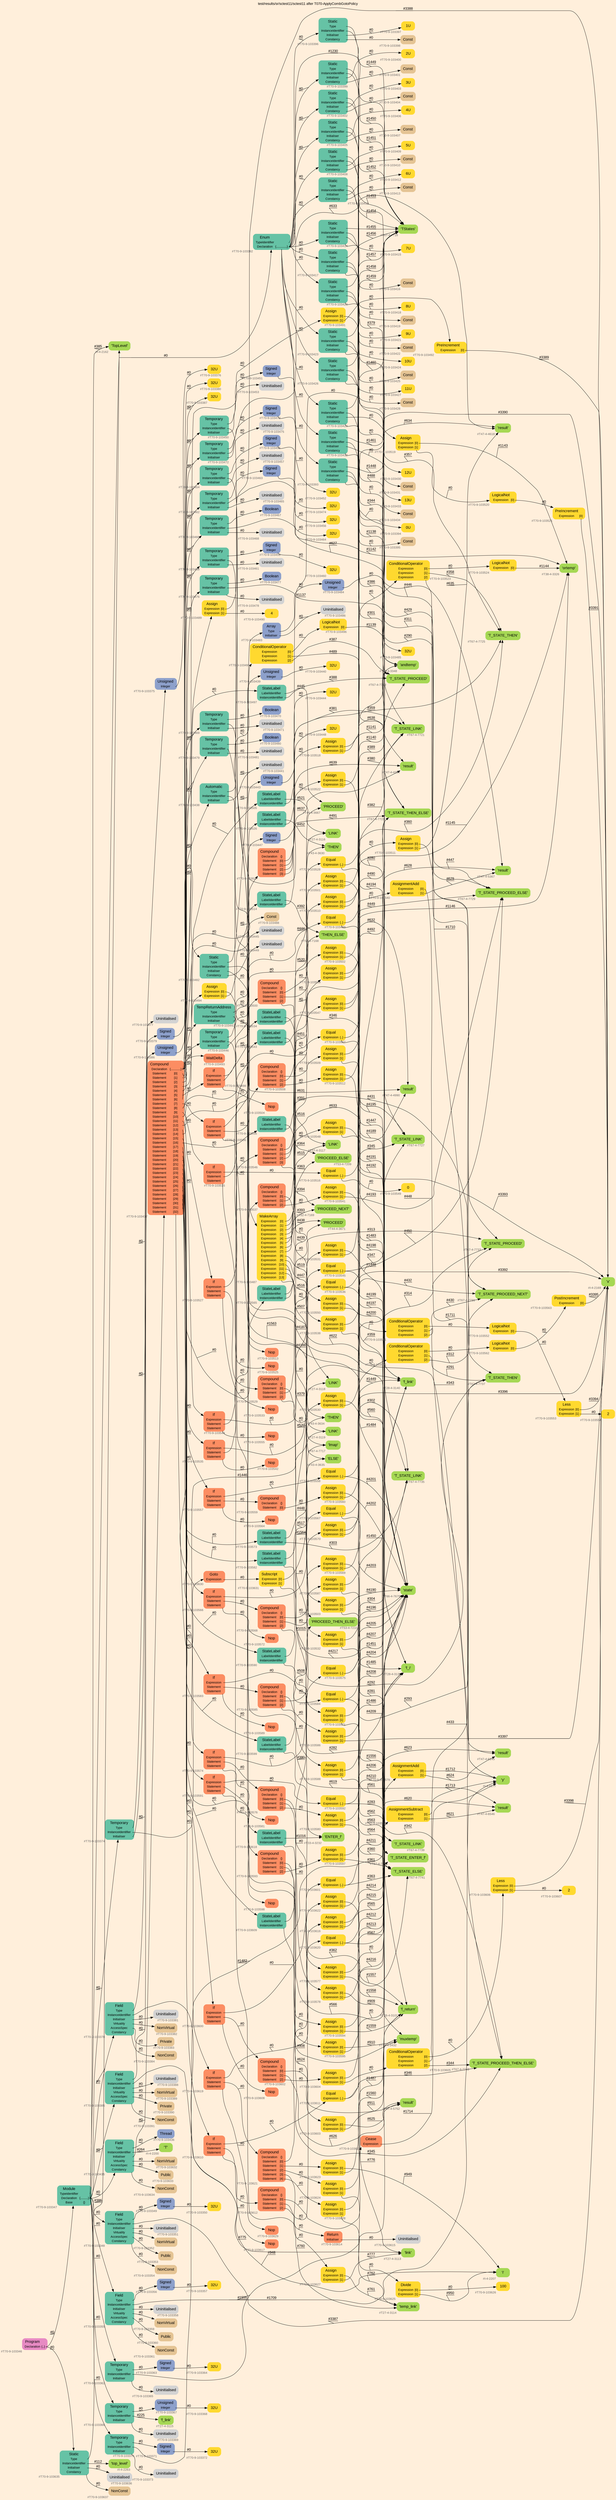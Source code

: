 digraph "test/results/sr/sctest11/sctest11 after T070-ApplyCombGotoPolicy" {
label = "test/results/sr/sctest11/sctest11 after T070-ApplyCombGotoPolicy"
labelloc = t
graph [
    rankdir = "LR"
    ranksep = 0.3
    bgcolor = antiquewhite1
    color = black
    fontcolor = black
    fontname = "Arial"
];
node [
    fontname = "Arial"
];
edge [
    fontname = "Arial"
];

// -------------------- node figure --------------------
// -------- block #T70-9-103346 ----------
"#T70-9-103346" [
    fillcolor = "/set28/4"
    xlabel = "#T70-9-103346"
    fontsize = "12"
    fontcolor = grey40
    shape = "plaintext"
    label = <<TABLE BORDER="0" CELLBORDER="0" CELLSPACING="0">
     <TR><TD><FONT COLOR="black" POINT-SIZE="15">Program</FONT></TD></TR>
     <TR><TD><FONT COLOR="black" POINT-SIZE="12">Declaration</FONT></TD><TD PORT="port0"><FONT COLOR="black" POINT-SIZE="12">{..}</FONT></TD></TR>
    </TABLE>>
    style = "rounded,filled"
];

// -------- block #T70-9-103347 ----------
"#T70-9-103347" [
    fillcolor = "/set28/1"
    xlabel = "#T70-9-103347"
    fontsize = "12"
    fontcolor = grey40
    shape = "plaintext"
    label = <<TABLE BORDER="0" CELLBORDER="0" CELLSPACING="0">
     <TR><TD><FONT COLOR="black" POINT-SIZE="15">Module</FONT></TD></TR>
     <TR><TD><FONT COLOR="black" POINT-SIZE="12">TypeIdentifier</FONT></TD><TD PORT="port0"></TD></TR>
     <TR><TD><FONT COLOR="black" POINT-SIZE="12">Declaration</FONT></TD><TD PORT="port1"><FONT COLOR="black" POINT-SIZE="12">{..........}</FONT></TD></TR>
     <TR><TD><FONT COLOR="black" POINT-SIZE="12">Base</FONT></TD><TD PORT="port2"><FONT COLOR="black" POINT-SIZE="12">{}</FONT></TD></TR>
    </TABLE>>
    style = "rounded,filled"
];

// -------- block #I-4-2162 ----------
"#I-4-2162" [
    fillcolor = "/set28/5"
    xlabel = "#I-4-2162"
    fontsize = "12"
    fontcolor = grey40
    shape = "plaintext"
    label = <<TABLE BORDER="0" CELLBORDER="0" CELLSPACING="0">
     <TR><TD><FONT COLOR="black" POINT-SIZE="15">'TopLevel'</FONT></TD></TR>
    </TABLE>>
    style = "rounded,filled"
];

// -------- block #T70-9-103348 ----------
"#T70-9-103348" [
    fillcolor = "/set28/1"
    xlabel = "#T70-9-103348"
    fontsize = "12"
    fontcolor = grey40
    shape = "plaintext"
    label = <<TABLE BORDER="0" CELLBORDER="0" CELLSPACING="0">
     <TR><TD><FONT COLOR="black" POINT-SIZE="15">Field</FONT></TD></TR>
     <TR><TD><FONT COLOR="black" POINT-SIZE="12">Type</FONT></TD><TD PORT="port0"></TD></TR>
     <TR><TD><FONT COLOR="black" POINT-SIZE="12">InstanceIdentifier</FONT></TD><TD PORT="port1"></TD></TR>
     <TR><TD><FONT COLOR="black" POINT-SIZE="12">Initialiser</FONT></TD><TD PORT="port2"></TD></TR>
     <TR><TD><FONT COLOR="black" POINT-SIZE="12">Virtuality</FONT></TD><TD PORT="port3"></TD></TR>
     <TR><TD><FONT COLOR="black" POINT-SIZE="12">AccessSpec</FONT></TD><TD PORT="port4"></TD></TR>
     <TR><TD><FONT COLOR="black" POINT-SIZE="12">Constancy</FONT></TD><TD PORT="port5"></TD></TR>
    </TABLE>>
    style = "rounded,filled"
];

// -------- block #T70-9-103349 ----------
"#T70-9-103349" [
    fillcolor = "/set28/3"
    xlabel = "#T70-9-103349"
    fontsize = "12"
    fontcolor = grey40
    shape = "plaintext"
    label = <<TABLE BORDER="0" CELLBORDER="0" CELLSPACING="0">
     <TR><TD><FONT COLOR="black" POINT-SIZE="15">Signed</FONT></TD></TR>
     <TR><TD><FONT COLOR="black" POINT-SIZE="12">Integer</FONT></TD><TD PORT="port0"></TD></TR>
    </TABLE>>
    style = "rounded,filled"
];

// -------- block #T70-9-103350 ----------
"#T70-9-103350" [
    fillcolor = "/set28/6"
    xlabel = "#T70-9-103350"
    fontsize = "12"
    fontcolor = grey40
    shape = "plaintext"
    label = <<TABLE BORDER="0" CELLBORDER="0" CELLSPACING="0">
     <TR><TD><FONT COLOR="black" POINT-SIZE="15">32U</FONT></TD></TR>
    </TABLE>>
    style = "rounded,filled"
];

// -------- block #I-4-2169 ----------
"#I-4-2169" [
    fillcolor = "/set28/5"
    xlabel = "#I-4-2169"
    fontsize = "12"
    fontcolor = grey40
    shape = "plaintext"
    label = <<TABLE BORDER="0" CELLBORDER="0" CELLSPACING="0">
     <TR><TD><FONT COLOR="black" POINT-SIZE="15">'x'</FONT></TD></TR>
    </TABLE>>
    style = "rounded,filled"
];

// -------- block #T70-9-103351 ----------
"#T70-9-103351" [
    xlabel = "#T70-9-103351"
    fontsize = "12"
    fontcolor = grey40
    shape = "plaintext"
    label = <<TABLE BORDER="0" CELLBORDER="0" CELLSPACING="0">
     <TR><TD><FONT COLOR="black" POINT-SIZE="15">Uninitialised</FONT></TD></TR>
    </TABLE>>
    style = "rounded,filled"
];

// -------- block #T70-9-103352 ----------
"#T70-9-103352" [
    fillcolor = "/set28/7"
    xlabel = "#T70-9-103352"
    fontsize = "12"
    fontcolor = grey40
    shape = "plaintext"
    label = <<TABLE BORDER="0" CELLBORDER="0" CELLSPACING="0">
     <TR><TD><FONT COLOR="black" POINT-SIZE="15">NonVirtual</FONT></TD></TR>
    </TABLE>>
    style = "rounded,filled"
];

// -------- block #T70-9-103353 ----------
"#T70-9-103353" [
    fillcolor = "/set28/7"
    xlabel = "#T70-9-103353"
    fontsize = "12"
    fontcolor = grey40
    shape = "plaintext"
    label = <<TABLE BORDER="0" CELLBORDER="0" CELLSPACING="0">
     <TR><TD><FONT COLOR="black" POINT-SIZE="15">Public</FONT></TD></TR>
    </TABLE>>
    style = "rounded,filled"
];

// -------- block #T70-9-103354 ----------
"#T70-9-103354" [
    fillcolor = "/set28/7"
    xlabel = "#T70-9-103354"
    fontsize = "12"
    fontcolor = grey40
    shape = "plaintext"
    label = <<TABLE BORDER="0" CELLBORDER="0" CELLSPACING="0">
     <TR><TD><FONT COLOR="black" POINT-SIZE="15">NonConst</FONT></TD></TR>
    </TABLE>>
    style = "rounded,filled"
];

// -------- block #T70-9-103355 ----------
"#T70-9-103355" [
    fillcolor = "/set28/1"
    xlabel = "#T70-9-103355"
    fontsize = "12"
    fontcolor = grey40
    shape = "plaintext"
    label = <<TABLE BORDER="0" CELLBORDER="0" CELLSPACING="0">
     <TR><TD><FONT COLOR="black" POINT-SIZE="15">Field</FONT></TD></TR>
     <TR><TD><FONT COLOR="black" POINT-SIZE="12">Type</FONT></TD><TD PORT="port0"></TD></TR>
     <TR><TD><FONT COLOR="black" POINT-SIZE="12">InstanceIdentifier</FONT></TD><TD PORT="port1"></TD></TR>
     <TR><TD><FONT COLOR="black" POINT-SIZE="12">Initialiser</FONT></TD><TD PORT="port2"></TD></TR>
     <TR><TD><FONT COLOR="black" POINT-SIZE="12">Virtuality</FONT></TD><TD PORT="port3"></TD></TR>
     <TR><TD><FONT COLOR="black" POINT-SIZE="12">AccessSpec</FONT></TD><TD PORT="port4"></TD></TR>
     <TR><TD><FONT COLOR="black" POINT-SIZE="12">Constancy</FONT></TD><TD PORT="port5"></TD></TR>
    </TABLE>>
    style = "rounded,filled"
];

// -------- block #T70-9-103356 ----------
"#T70-9-103356" [
    fillcolor = "/set28/3"
    xlabel = "#T70-9-103356"
    fontsize = "12"
    fontcolor = grey40
    shape = "plaintext"
    label = <<TABLE BORDER="0" CELLBORDER="0" CELLSPACING="0">
     <TR><TD><FONT COLOR="black" POINT-SIZE="15">Signed</FONT></TD></TR>
     <TR><TD><FONT COLOR="black" POINT-SIZE="12">Integer</FONT></TD><TD PORT="port0"></TD></TR>
    </TABLE>>
    style = "rounded,filled"
];

// -------- block #T70-9-103357 ----------
"#T70-9-103357" [
    fillcolor = "/set28/6"
    xlabel = "#T70-9-103357"
    fontsize = "12"
    fontcolor = grey40
    shape = "plaintext"
    label = <<TABLE BORDER="0" CELLBORDER="0" CELLSPACING="0">
     <TR><TD><FONT COLOR="black" POINT-SIZE="15">32U</FONT></TD></TR>
    </TABLE>>
    style = "rounded,filled"
];

// -------- block #I-4-2177 ----------
"#I-4-2177" [
    fillcolor = "/set28/5"
    xlabel = "#I-4-2177"
    fontsize = "12"
    fontcolor = grey40
    shape = "plaintext"
    label = <<TABLE BORDER="0" CELLBORDER="0" CELLSPACING="0">
     <TR><TD><FONT COLOR="black" POINT-SIZE="15">'y'</FONT></TD></TR>
    </TABLE>>
    style = "rounded,filled"
];

// -------- block #T70-9-103358 ----------
"#T70-9-103358" [
    xlabel = "#T70-9-103358"
    fontsize = "12"
    fontcolor = grey40
    shape = "plaintext"
    label = <<TABLE BORDER="0" CELLBORDER="0" CELLSPACING="0">
     <TR><TD><FONT COLOR="black" POINT-SIZE="15">Uninitialised</FONT></TD></TR>
    </TABLE>>
    style = "rounded,filled"
];

// -------- block #T70-9-103359 ----------
"#T70-9-103359" [
    fillcolor = "/set28/7"
    xlabel = "#T70-9-103359"
    fontsize = "12"
    fontcolor = grey40
    shape = "plaintext"
    label = <<TABLE BORDER="0" CELLBORDER="0" CELLSPACING="0">
     <TR><TD><FONT COLOR="black" POINT-SIZE="15">NonVirtual</FONT></TD></TR>
    </TABLE>>
    style = "rounded,filled"
];

// -------- block #T70-9-103360 ----------
"#T70-9-103360" [
    fillcolor = "/set28/7"
    xlabel = "#T70-9-103360"
    fontsize = "12"
    fontcolor = grey40
    shape = "plaintext"
    label = <<TABLE BORDER="0" CELLBORDER="0" CELLSPACING="0">
     <TR><TD><FONT COLOR="black" POINT-SIZE="15">Public</FONT></TD></TR>
    </TABLE>>
    style = "rounded,filled"
];

// -------- block #T70-9-103361 ----------
"#T70-9-103361" [
    fillcolor = "/set28/7"
    xlabel = "#T70-9-103361"
    fontsize = "12"
    fontcolor = grey40
    shape = "plaintext"
    label = <<TABLE BORDER="0" CELLBORDER="0" CELLSPACING="0">
     <TR><TD><FONT COLOR="black" POINT-SIZE="15">NonConst</FONT></TD></TR>
    </TABLE>>
    style = "rounded,filled"
];

// -------- block #T70-9-103362 ----------
"#T70-9-103362" [
    fillcolor = "/set28/1"
    xlabel = "#T70-9-103362"
    fontsize = "12"
    fontcolor = grey40
    shape = "plaintext"
    label = <<TABLE BORDER="0" CELLBORDER="0" CELLSPACING="0">
     <TR><TD><FONT COLOR="black" POINT-SIZE="15">Temporary</FONT></TD></TR>
     <TR><TD><FONT COLOR="black" POINT-SIZE="12">Type</FONT></TD><TD PORT="port0"></TD></TR>
     <TR><TD><FONT COLOR="black" POINT-SIZE="12">InstanceIdentifier</FONT></TD><TD PORT="port1"></TD></TR>
     <TR><TD><FONT COLOR="black" POINT-SIZE="12">Initialiser</FONT></TD><TD PORT="port2"></TD></TR>
    </TABLE>>
    style = "rounded,filled"
];

// -------- block #T70-9-103363 ----------
"#T70-9-103363" [
    fillcolor = "/set28/3"
    xlabel = "#T70-9-103363"
    fontsize = "12"
    fontcolor = grey40
    shape = "plaintext"
    label = <<TABLE BORDER="0" CELLBORDER="0" CELLSPACING="0">
     <TR><TD><FONT COLOR="black" POINT-SIZE="15">Signed</FONT></TD></TR>
     <TR><TD><FONT COLOR="black" POINT-SIZE="12">Integer</FONT></TD><TD PORT="port0"></TD></TR>
    </TABLE>>
    style = "rounded,filled"
];

// -------- block #T70-9-103364 ----------
"#T70-9-103364" [
    fillcolor = "/set28/6"
    xlabel = "#T70-9-103364"
    fontsize = "12"
    fontcolor = grey40
    shape = "plaintext"
    label = <<TABLE BORDER="0" CELLBORDER="0" CELLSPACING="0">
     <TR><TD><FONT COLOR="black" POINT-SIZE="15">32U</FONT></TD></TR>
    </TABLE>>
    style = "rounded,filled"
];

// -------- block #T26-4-3101 ----------
"#T26-4-3101" [
    fillcolor = "/set28/5"
    xlabel = "#T26-4-3101"
    fontsize = "12"
    fontcolor = grey40
    shape = "plaintext"
    label = <<TABLE BORDER="0" CELLBORDER="0" CELLSPACING="0">
     <TR><TD><FONT COLOR="black" POINT-SIZE="15">'f_return'</FONT></TD></TR>
    </TABLE>>
    style = "rounded,filled"
];

// -------- block #T70-9-103365 ----------
"#T70-9-103365" [
    xlabel = "#T70-9-103365"
    fontsize = "12"
    fontcolor = grey40
    shape = "plaintext"
    label = <<TABLE BORDER="0" CELLBORDER="0" CELLSPACING="0">
     <TR><TD><FONT COLOR="black" POINT-SIZE="15">Uninitialised</FONT></TD></TR>
    </TABLE>>
    style = "rounded,filled"
];

// -------- block #T70-9-103366 ----------
"#T70-9-103366" [
    fillcolor = "/set28/1"
    xlabel = "#T70-9-103366"
    fontsize = "12"
    fontcolor = grey40
    shape = "plaintext"
    label = <<TABLE BORDER="0" CELLBORDER="0" CELLSPACING="0">
     <TR><TD><FONT COLOR="black" POINT-SIZE="15">Temporary</FONT></TD></TR>
     <TR><TD><FONT COLOR="black" POINT-SIZE="12">Type</FONT></TD><TD PORT="port0"></TD></TR>
     <TR><TD><FONT COLOR="black" POINT-SIZE="12">InstanceIdentifier</FONT></TD><TD PORT="port1"></TD></TR>
     <TR><TD><FONT COLOR="black" POINT-SIZE="12">Initialiser</FONT></TD><TD PORT="port2"></TD></TR>
    </TABLE>>
    style = "rounded,filled"
];

// -------- block #T70-9-103367 ----------
"#T70-9-103367" [
    fillcolor = "/set28/3"
    xlabel = "#T70-9-103367"
    fontsize = "12"
    fontcolor = grey40
    shape = "plaintext"
    label = <<TABLE BORDER="0" CELLBORDER="0" CELLSPACING="0">
     <TR><TD><FONT COLOR="black" POINT-SIZE="15">Unsigned</FONT></TD></TR>
     <TR><TD><FONT COLOR="black" POINT-SIZE="12">Integer</FONT></TD><TD PORT="port0"></TD></TR>
    </TABLE>>
    style = "rounded,filled"
];

// -------- block #T70-9-103368 ----------
"#T70-9-103368" [
    fillcolor = "/set28/6"
    xlabel = "#T70-9-103368"
    fontsize = "12"
    fontcolor = grey40
    shape = "plaintext"
    label = <<TABLE BORDER="0" CELLBORDER="0" CELLSPACING="0">
     <TR><TD><FONT COLOR="black" POINT-SIZE="15">32U</FONT></TD></TR>
    </TABLE>>
    style = "rounded,filled"
];

// -------- block #T27-4-3115 ----------
"#T27-4-3115" [
    fillcolor = "/set28/5"
    xlabel = "#T27-4-3115"
    fontsize = "12"
    fontcolor = grey40
    shape = "plaintext"
    label = <<TABLE BORDER="0" CELLBORDER="0" CELLSPACING="0">
     <TR><TD><FONT COLOR="black" POINT-SIZE="15">'f_link'</FONT></TD></TR>
    </TABLE>>
    style = "rounded,filled"
];

// -------- block #T70-9-103369 ----------
"#T70-9-103369" [
    xlabel = "#T70-9-103369"
    fontsize = "12"
    fontcolor = grey40
    shape = "plaintext"
    label = <<TABLE BORDER="0" CELLBORDER="0" CELLSPACING="0">
     <TR><TD><FONT COLOR="black" POINT-SIZE="15">Uninitialised</FONT></TD></TR>
    </TABLE>>
    style = "rounded,filled"
];

// -------- block #T70-9-103370 ----------
"#T70-9-103370" [
    fillcolor = "/set28/1"
    xlabel = "#T70-9-103370"
    fontsize = "12"
    fontcolor = grey40
    shape = "plaintext"
    label = <<TABLE BORDER="0" CELLBORDER="0" CELLSPACING="0">
     <TR><TD><FONT COLOR="black" POINT-SIZE="15">Temporary</FONT></TD></TR>
     <TR><TD><FONT COLOR="black" POINT-SIZE="12">Type</FONT></TD><TD PORT="port0"></TD></TR>
     <TR><TD><FONT COLOR="black" POINT-SIZE="12">InstanceIdentifier</FONT></TD><TD PORT="port1"></TD></TR>
     <TR><TD><FONT COLOR="black" POINT-SIZE="12">Initialiser</FONT></TD><TD PORT="port2"></TD></TR>
    </TABLE>>
    style = "rounded,filled"
];

// -------- block #T70-9-103371 ----------
"#T70-9-103371" [
    fillcolor = "/set28/3"
    xlabel = "#T70-9-103371"
    fontsize = "12"
    fontcolor = grey40
    shape = "plaintext"
    label = <<TABLE BORDER="0" CELLBORDER="0" CELLSPACING="0">
     <TR><TD><FONT COLOR="black" POINT-SIZE="15">Signed</FONT></TD></TR>
     <TR><TD><FONT COLOR="black" POINT-SIZE="12">Integer</FONT></TD><TD PORT="port0"></TD></TR>
    </TABLE>>
    style = "rounded,filled"
];

// -------- block #T70-9-103372 ----------
"#T70-9-103372" [
    fillcolor = "/set28/6"
    xlabel = "#T70-9-103372"
    fontsize = "12"
    fontcolor = grey40
    shape = "plaintext"
    label = <<TABLE BORDER="0" CELLBORDER="0" CELLSPACING="0">
     <TR><TD><FONT COLOR="black" POINT-SIZE="15">32U</FONT></TD></TR>
    </TABLE>>
    style = "rounded,filled"
];

// -------- block #T28-4-3139 ----------
"#T28-4-3139" [
    fillcolor = "/set28/5"
    xlabel = "#T28-4-3139"
    fontsize = "12"
    fontcolor = grey40
    shape = "plaintext"
    label = <<TABLE BORDER="0" CELLBORDER="0" CELLSPACING="0">
     <TR><TD><FONT COLOR="black" POINT-SIZE="15">'f_i'</FONT></TD></TR>
    </TABLE>>
    style = "rounded,filled"
];

// -------- block #T70-9-103373 ----------
"#T70-9-103373" [
    xlabel = "#T70-9-103373"
    fontsize = "12"
    fontcolor = grey40
    shape = "plaintext"
    label = <<TABLE BORDER="0" CELLBORDER="0" CELLSPACING="0">
     <TR><TD><FONT COLOR="black" POINT-SIZE="15">Uninitialised</FONT></TD></TR>
    </TABLE>>
    style = "rounded,filled"
];

// -------- block #T70-9-103374 ----------
"#T70-9-103374" [
    fillcolor = "/set28/1"
    xlabel = "#T70-9-103374"
    fontsize = "12"
    fontcolor = grey40
    shape = "plaintext"
    label = <<TABLE BORDER="0" CELLBORDER="0" CELLSPACING="0">
     <TR><TD><FONT COLOR="black" POINT-SIZE="15">Temporary</FONT></TD></TR>
     <TR><TD><FONT COLOR="black" POINT-SIZE="12">Type</FONT></TD><TD PORT="port0"></TD></TR>
     <TR><TD><FONT COLOR="black" POINT-SIZE="12">InstanceIdentifier</FONT></TD><TD PORT="port1"></TD></TR>
     <TR><TD><FONT COLOR="black" POINT-SIZE="12">Initialiser</FONT></TD><TD PORT="port2"></TD></TR>
    </TABLE>>
    style = "rounded,filled"
];

// -------- block #T70-9-103375 ----------
"#T70-9-103375" [
    fillcolor = "/set28/3"
    xlabel = "#T70-9-103375"
    fontsize = "12"
    fontcolor = grey40
    shape = "plaintext"
    label = <<TABLE BORDER="0" CELLBORDER="0" CELLSPACING="0">
     <TR><TD><FONT COLOR="black" POINT-SIZE="15">Unsigned</FONT></TD></TR>
     <TR><TD><FONT COLOR="black" POINT-SIZE="12">Integer</FONT></TD><TD PORT="port0"></TD></TR>
    </TABLE>>
    style = "rounded,filled"
];

// -------- block #T70-9-103376 ----------
"#T70-9-103376" [
    fillcolor = "/set28/6"
    xlabel = "#T70-9-103376"
    fontsize = "12"
    fontcolor = grey40
    shape = "plaintext"
    label = <<TABLE BORDER="0" CELLBORDER="0" CELLSPACING="0">
     <TR><TD><FONT COLOR="black" POINT-SIZE="15">32U</FONT></TD></TR>
    </TABLE>>
    style = "rounded,filled"
];

// -------- block #T28-4-3140 ----------
"#T28-4-3140" [
    fillcolor = "/set28/5"
    xlabel = "#T28-4-3140"
    fontsize = "12"
    fontcolor = grey40
    shape = "plaintext"
    label = <<TABLE BORDER="0" CELLBORDER="0" CELLSPACING="0">
     <TR><TD><FONT COLOR="black" POINT-SIZE="15">'f_link'</FONT></TD></TR>
    </TABLE>>
    style = "rounded,filled"
];

// -------- block #T70-9-103377 ----------
"#T70-9-103377" [
    xlabel = "#T70-9-103377"
    fontsize = "12"
    fontcolor = grey40
    shape = "plaintext"
    label = <<TABLE BORDER="0" CELLBORDER="0" CELLSPACING="0">
     <TR><TD><FONT COLOR="black" POINT-SIZE="15">Uninitialised</FONT></TD></TR>
    </TABLE>>
    style = "rounded,filled"
];

// -------- block #T70-9-103378 ----------
"#T70-9-103378" [
    fillcolor = "/set28/1"
    xlabel = "#T70-9-103378"
    fontsize = "12"
    fontcolor = grey40
    shape = "plaintext"
    label = <<TABLE BORDER="0" CELLBORDER="0" CELLSPACING="0">
     <TR><TD><FONT COLOR="black" POINT-SIZE="15">Field</FONT></TD></TR>
     <TR><TD><FONT COLOR="black" POINT-SIZE="12">Type</FONT></TD><TD PORT="port0"></TD></TR>
     <TR><TD><FONT COLOR="black" POINT-SIZE="12">InstanceIdentifier</FONT></TD><TD PORT="port1"></TD></TR>
     <TR><TD><FONT COLOR="black" POINT-SIZE="12">Initialiser</FONT></TD><TD PORT="port2"></TD></TR>
     <TR><TD><FONT COLOR="black" POINT-SIZE="12">Virtuality</FONT></TD><TD PORT="port3"></TD></TR>
     <TR><TD><FONT COLOR="black" POINT-SIZE="12">AccessSpec</FONT></TD><TD PORT="port4"></TD></TR>
     <TR><TD><FONT COLOR="black" POINT-SIZE="12">Constancy</FONT></TD><TD PORT="port5"></TD></TR>
    </TABLE>>
    style = "rounded,filled"
];

// -------- block #T70-9-103379 ----------
"#T70-9-103379" [
    fillcolor = "/set28/3"
    xlabel = "#T70-9-103379"
    fontsize = "12"
    fontcolor = grey40
    shape = "plaintext"
    label = <<TABLE BORDER="0" CELLBORDER="0" CELLSPACING="0">
     <TR><TD><FONT COLOR="black" POINT-SIZE="15">Signed</FONT></TD></TR>
     <TR><TD><FONT COLOR="black" POINT-SIZE="12">Integer</FONT></TD><TD PORT="port0"></TD></TR>
    </TABLE>>
    style = "rounded,filled"
];

// -------- block #T70-9-103380 ----------
"#T70-9-103380" [
    fillcolor = "/set28/6"
    xlabel = "#T70-9-103380"
    fontsize = "12"
    fontcolor = grey40
    shape = "plaintext"
    label = <<TABLE BORDER="0" CELLBORDER="0" CELLSPACING="0">
     <TR><TD><FONT COLOR="black" POINT-SIZE="15">32U</FONT></TD></TR>
    </TABLE>>
    style = "rounded,filled"
];

// -------- block #I-4-2207 ----------
"#I-4-2207" [
    fillcolor = "/set28/5"
    xlabel = "#I-4-2207"
    fontsize = "12"
    fontcolor = grey40
    shape = "plaintext"
    label = <<TABLE BORDER="0" CELLBORDER="0" CELLSPACING="0">
     <TR><TD><FONT COLOR="black" POINT-SIZE="15">'i'</FONT></TD></TR>
    </TABLE>>
    style = "rounded,filled"
];

// -------- block #T70-9-103381 ----------
"#T70-9-103381" [
    xlabel = "#T70-9-103381"
    fontsize = "12"
    fontcolor = grey40
    shape = "plaintext"
    label = <<TABLE BORDER="0" CELLBORDER="0" CELLSPACING="0">
     <TR><TD><FONT COLOR="black" POINT-SIZE="15">Uninitialised</FONT></TD></TR>
    </TABLE>>
    style = "rounded,filled"
];

// -------- block #T70-9-103382 ----------
"#T70-9-103382" [
    fillcolor = "/set28/7"
    xlabel = "#T70-9-103382"
    fontsize = "12"
    fontcolor = grey40
    shape = "plaintext"
    label = <<TABLE BORDER="0" CELLBORDER="0" CELLSPACING="0">
     <TR><TD><FONT COLOR="black" POINT-SIZE="15">NonVirtual</FONT></TD></TR>
    </TABLE>>
    style = "rounded,filled"
];

// -------- block #T70-9-103383 ----------
"#T70-9-103383" [
    fillcolor = "/set28/7"
    xlabel = "#T70-9-103383"
    fontsize = "12"
    fontcolor = grey40
    shape = "plaintext"
    label = <<TABLE BORDER="0" CELLBORDER="0" CELLSPACING="0">
     <TR><TD><FONT COLOR="black" POINT-SIZE="15">Private</FONT></TD></TR>
    </TABLE>>
    style = "rounded,filled"
];

// -------- block #T70-9-103384 ----------
"#T70-9-103384" [
    fillcolor = "/set28/7"
    xlabel = "#T70-9-103384"
    fontsize = "12"
    fontcolor = grey40
    shape = "plaintext"
    label = <<TABLE BORDER="0" CELLBORDER="0" CELLSPACING="0">
     <TR><TD><FONT COLOR="black" POINT-SIZE="15">NonConst</FONT></TD></TR>
    </TABLE>>
    style = "rounded,filled"
];

// -------- block #T70-9-103385 ----------
"#T70-9-103385" [
    fillcolor = "/set28/1"
    xlabel = "#T70-9-103385"
    fontsize = "12"
    fontcolor = grey40
    shape = "plaintext"
    label = <<TABLE BORDER="0" CELLBORDER="0" CELLSPACING="0">
     <TR><TD><FONT COLOR="black" POINT-SIZE="15">Field</FONT></TD></TR>
     <TR><TD><FONT COLOR="black" POINT-SIZE="12">Type</FONT></TD><TD PORT="port0"></TD></TR>
     <TR><TD><FONT COLOR="black" POINT-SIZE="12">InstanceIdentifier</FONT></TD><TD PORT="port1"></TD></TR>
     <TR><TD><FONT COLOR="black" POINT-SIZE="12">Initialiser</FONT></TD><TD PORT="port2"></TD></TR>
     <TR><TD><FONT COLOR="black" POINT-SIZE="12">Virtuality</FONT></TD><TD PORT="port3"></TD></TR>
     <TR><TD><FONT COLOR="black" POINT-SIZE="12">AccessSpec</FONT></TD><TD PORT="port4"></TD></TR>
     <TR><TD><FONT COLOR="black" POINT-SIZE="12">Constancy</FONT></TD><TD PORT="port5"></TD></TR>
    </TABLE>>
    style = "rounded,filled"
];

// -------- block #T70-9-103386 ----------
"#T70-9-103386" [
    fillcolor = "/set28/3"
    xlabel = "#T70-9-103386"
    fontsize = "12"
    fontcolor = grey40
    shape = "plaintext"
    label = <<TABLE BORDER="0" CELLBORDER="0" CELLSPACING="0">
     <TR><TD><FONT COLOR="black" POINT-SIZE="15">Unsigned</FONT></TD></TR>
     <TR><TD><FONT COLOR="black" POINT-SIZE="12">Integer</FONT></TD><TD PORT="port0"></TD></TR>
    </TABLE>>
    style = "rounded,filled"
];

// -------- block #T70-9-103387 ----------
"#T70-9-103387" [
    fillcolor = "/set28/6"
    xlabel = "#T70-9-103387"
    fontsize = "12"
    fontcolor = grey40
    shape = "plaintext"
    label = <<TABLE BORDER="0" CELLBORDER="0" CELLSPACING="0">
     <TR><TD><FONT COLOR="black" POINT-SIZE="15">32U</FONT></TD></TR>
    </TABLE>>
    style = "rounded,filled"
];

// -------- block #T27-4-3113 ----------
"#T27-4-3113" [
    fillcolor = "/set28/5"
    xlabel = "#T27-4-3113"
    fontsize = "12"
    fontcolor = grey40
    shape = "plaintext"
    label = <<TABLE BORDER="0" CELLBORDER="0" CELLSPACING="0">
     <TR><TD><FONT COLOR="black" POINT-SIZE="15">'link'</FONT></TD></TR>
    </TABLE>>
    style = "rounded,filled"
];

// -------- block #T70-9-103388 ----------
"#T70-9-103388" [
    xlabel = "#T70-9-103388"
    fontsize = "12"
    fontcolor = grey40
    shape = "plaintext"
    label = <<TABLE BORDER="0" CELLBORDER="0" CELLSPACING="0">
     <TR><TD><FONT COLOR="black" POINT-SIZE="15">Uninitialised</FONT></TD></TR>
    </TABLE>>
    style = "rounded,filled"
];

// -------- block #T70-9-103389 ----------
"#T70-9-103389" [
    fillcolor = "/set28/7"
    xlabel = "#T70-9-103389"
    fontsize = "12"
    fontcolor = grey40
    shape = "plaintext"
    label = <<TABLE BORDER="0" CELLBORDER="0" CELLSPACING="0">
     <TR><TD><FONT COLOR="black" POINT-SIZE="15">NonVirtual</FONT></TD></TR>
    </TABLE>>
    style = "rounded,filled"
];

// -------- block #T70-9-103390 ----------
"#T70-9-103390" [
    fillcolor = "/set28/7"
    xlabel = "#T70-9-103390"
    fontsize = "12"
    fontcolor = grey40
    shape = "plaintext"
    label = <<TABLE BORDER="0" CELLBORDER="0" CELLSPACING="0">
     <TR><TD><FONT COLOR="black" POINT-SIZE="15">Private</FONT></TD></TR>
    </TABLE>>
    style = "rounded,filled"
];

// -------- block #T70-9-103391 ----------
"#T70-9-103391" [
    fillcolor = "/set28/7"
    xlabel = "#T70-9-103391"
    fontsize = "12"
    fontcolor = grey40
    shape = "plaintext"
    label = <<TABLE BORDER="0" CELLBORDER="0" CELLSPACING="0">
     <TR><TD><FONT COLOR="black" POINT-SIZE="15">NonConst</FONT></TD></TR>
    </TABLE>>
    style = "rounded,filled"
];

// -------- block #T70-9-103392 ----------
"#T70-9-103392" [
    fillcolor = "/set28/1"
    xlabel = "#T70-9-103392"
    fontsize = "12"
    fontcolor = grey40
    shape = "plaintext"
    label = <<TABLE BORDER="0" CELLBORDER="0" CELLSPACING="0">
     <TR><TD><FONT COLOR="black" POINT-SIZE="15">Enum</FONT></TD></TR>
     <TR><TD><FONT COLOR="black" POINT-SIZE="12">TypeIdentifier</FONT></TD><TD PORT="port0"></TD></TR>
     <TR><TD><FONT COLOR="black" POINT-SIZE="12">Declaration</FONT></TD><TD PORT="port1"><FONT COLOR="black" POINT-SIZE="12">{..............}</FONT></TD></TR>
    </TABLE>>
    style = "rounded,filled"
];

// -------- block #T67-4-7718 ----------
"#T67-4-7718" [
    fillcolor = "/set28/5"
    xlabel = "#T67-4-7718"
    fontsize = "12"
    fontcolor = grey40
    shape = "plaintext"
    label = <<TABLE BORDER="0" CELLBORDER="0" CELLSPACING="0">
     <TR><TD><FONT COLOR="black" POINT-SIZE="15">'TStates'</FONT></TD></TR>
    </TABLE>>
    style = "rounded,filled"
];

// -------- block #T70-9-103393 ----------
"#T70-9-103393" [
    fillcolor = "/set28/1"
    xlabel = "#T70-9-103393"
    fontsize = "12"
    fontcolor = grey40
    shape = "plaintext"
    label = <<TABLE BORDER="0" CELLBORDER="0" CELLSPACING="0">
     <TR><TD><FONT COLOR="black" POINT-SIZE="15">Static</FONT></TD></TR>
     <TR><TD><FONT COLOR="black" POINT-SIZE="12">Type</FONT></TD><TD PORT="port0"></TD></TR>
     <TR><TD><FONT COLOR="black" POINT-SIZE="12">InstanceIdentifier</FONT></TD><TD PORT="port1"></TD></TR>
     <TR><TD><FONT COLOR="black" POINT-SIZE="12">Initialiser</FONT></TD><TD PORT="port2"></TD></TR>
     <TR><TD><FONT COLOR="black" POINT-SIZE="12">Constancy</FONT></TD><TD PORT="port3"></TD></TR>
    </TABLE>>
    style = "rounded,filled"
];

// -------- block #T67-4-7719 ----------
"#T67-4-7719" [
    fillcolor = "/set28/5"
    xlabel = "#T67-4-7719"
    fontsize = "12"
    fontcolor = grey40
    shape = "plaintext"
    label = <<TABLE BORDER="0" CELLBORDER="0" CELLSPACING="0">
     <TR><TD><FONT COLOR="black" POINT-SIZE="15">'T_STATE_PROCEED'</FONT></TD></TR>
    </TABLE>>
    style = "rounded,filled"
];

// -------- block #T70-9-103394 ----------
"#T70-9-103394" [
    fillcolor = "/set28/6"
    xlabel = "#T70-9-103394"
    fontsize = "12"
    fontcolor = grey40
    shape = "plaintext"
    label = <<TABLE BORDER="0" CELLBORDER="0" CELLSPACING="0">
     <TR><TD><FONT COLOR="black" POINT-SIZE="15">0U</FONT></TD></TR>
    </TABLE>>
    style = "rounded,filled"
];

// -------- block #T70-9-103395 ----------
"#T70-9-103395" [
    fillcolor = "/set28/7"
    xlabel = "#T70-9-103395"
    fontsize = "12"
    fontcolor = grey40
    shape = "plaintext"
    label = <<TABLE BORDER="0" CELLBORDER="0" CELLSPACING="0">
     <TR><TD><FONT COLOR="black" POINT-SIZE="15">Const</FONT></TD></TR>
    </TABLE>>
    style = "rounded,filled"
];

// -------- block #T70-9-103396 ----------
"#T70-9-103396" [
    fillcolor = "/set28/1"
    xlabel = "#T70-9-103396"
    fontsize = "12"
    fontcolor = grey40
    shape = "plaintext"
    label = <<TABLE BORDER="0" CELLBORDER="0" CELLSPACING="0">
     <TR><TD><FONT COLOR="black" POINT-SIZE="15">Static</FONT></TD></TR>
     <TR><TD><FONT COLOR="black" POINT-SIZE="12">Type</FONT></TD><TD PORT="port0"></TD></TR>
     <TR><TD><FONT COLOR="black" POINT-SIZE="12">InstanceIdentifier</FONT></TD><TD PORT="port1"></TD></TR>
     <TR><TD><FONT COLOR="black" POINT-SIZE="12">Initialiser</FONT></TD><TD PORT="port2"></TD></TR>
     <TR><TD><FONT COLOR="black" POINT-SIZE="12">Constancy</FONT></TD><TD PORT="port3"></TD></TR>
    </TABLE>>
    style = "rounded,filled"
];

// -------- block #T67-4-7721 ----------
"#T67-4-7721" [
    fillcolor = "/set28/5"
    xlabel = "#T67-4-7721"
    fontsize = "12"
    fontcolor = grey40
    shape = "plaintext"
    label = <<TABLE BORDER="0" CELLBORDER="0" CELLSPACING="0">
     <TR><TD><FONT COLOR="black" POINT-SIZE="15">'T_STATE_LINK'</FONT></TD></TR>
    </TABLE>>
    style = "rounded,filled"
];

// -------- block #T70-9-103397 ----------
"#T70-9-103397" [
    fillcolor = "/set28/6"
    xlabel = "#T70-9-103397"
    fontsize = "12"
    fontcolor = grey40
    shape = "plaintext"
    label = <<TABLE BORDER="0" CELLBORDER="0" CELLSPACING="0">
     <TR><TD><FONT COLOR="black" POINT-SIZE="15">1U</FONT></TD></TR>
    </TABLE>>
    style = "rounded,filled"
];

// -------- block #T70-9-103398 ----------
"#T70-9-103398" [
    fillcolor = "/set28/7"
    xlabel = "#T70-9-103398"
    fontsize = "12"
    fontcolor = grey40
    shape = "plaintext"
    label = <<TABLE BORDER="0" CELLBORDER="0" CELLSPACING="0">
     <TR><TD><FONT COLOR="black" POINT-SIZE="15">Const</FONT></TD></TR>
    </TABLE>>
    style = "rounded,filled"
];

// -------- block #T70-9-103399 ----------
"#T70-9-103399" [
    fillcolor = "/set28/1"
    xlabel = "#T70-9-103399"
    fontsize = "12"
    fontcolor = grey40
    shape = "plaintext"
    label = <<TABLE BORDER="0" CELLBORDER="0" CELLSPACING="0">
     <TR><TD><FONT COLOR="black" POINT-SIZE="15">Static</FONT></TD></TR>
     <TR><TD><FONT COLOR="black" POINT-SIZE="12">Type</FONT></TD><TD PORT="port0"></TD></TR>
     <TR><TD><FONT COLOR="black" POINT-SIZE="12">InstanceIdentifier</FONT></TD><TD PORT="port1"></TD></TR>
     <TR><TD><FONT COLOR="black" POINT-SIZE="12">Initialiser</FONT></TD><TD PORT="port2"></TD></TR>
     <TR><TD><FONT COLOR="black" POINT-SIZE="12">Constancy</FONT></TD><TD PORT="port3"></TD></TR>
    </TABLE>>
    style = "rounded,filled"
];

// -------- block #T67-4-7723 ----------
"#T67-4-7723" [
    fillcolor = "/set28/5"
    xlabel = "#T67-4-7723"
    fontsize = "12"
    fontcolor = grey40
    shape = "plaintext"
    label = <<TABLE BORDER="0" CELLBORDER="0" CELLSPACING="0">
     <TR><TD><FONT COLOR="black" POINT-SIZE="15">'T_STATE_THEN_ELSE'</FONT></TD></TR>
    </TABLE>>
    style = "rounded,filled"
];

// -------- block #T70-9-103400 ----------
"#T70-9-103400" [
    fillcolor = "/set28/6"
    xlabel = "#T70-9-103400"
    fontsize = "12"
    fontcolor = grey40
    shape = "plaintext"
    label = <<TABLE BORDER="0" CELLBORDER="0" CELLSPACING="0">
     <TR><TD><FONT COLOR="black" POINT-SIZE="15">2U</FONT></TD></TR>
    </TABLE>>
    style = "rounded,filled"
];

// -------- block #T70-9-103401 ----------
"#T70-9-103401" [
    fillcolor = "/set28/7"
    xlabel = "#T70-9-103401"
    fontsize = "12"
    fontcolor = grey40
    shape = "plaintext"
    label = <<TABLE BORDER="0" CELLBORDER="0" CELLSPACING="0">
     <TR><TD><FONT COLOR="black" POINT-SIZE="15">Const</FONT></TD></TR>
    </TABLE>>
    style = "rounded,filled"
];

// -------- block #T70-9-103402 ----------
"#T70-9-103402" [
    fillcolor = "/set28/1"
    xlabel = "#T70-9-103402"
    fontsize = "12"
    fontcolor = grey40
    shape = "plaintext"
    label = <<TABLE BORDER="0" CELLBORDER="0" CELLSPACING="0">
     <TR><TD><FONT COLOR="black" POINT-SIZE="15">Static</FONT></TD></TR>
     <TR><TD><FONT COLOR="black" POINT-SIZE="12">Type</FONT></TD><TD PORT="port0"></TD></TR>
     <TR><TD><FONT COLOR="black" POINT-SIZE="12">InstanceIdentifier</FONT></TD><TD PORT="port1"></TD></TR>
     <TR><TD><FONT COLOR="black" POINT-SIZE="12">Initialiser</FONT></TD><TD PORT="port2"></TD></TR>
     <TR><TD><FONT COLOR="black" POINT-SIZE="12">Constancy</FONT></TD><TD PORT="port3"></TD></TR>
    </TABLE>>
    style = "rounded,filled"
];

// -------- block #T67-4-7725 ----------
"#T67-4-7725" [
    fillcolor = "/set28/5"
    xlabel = "#T67-4-7725"
    fontsize = "12"
    fontcolor = grey40
    shape = "plaintext"
    label = <<TABLE BORDER="0" CELLBORDER="0" CELLSPACING="0">
     <TR><TD><FONT COLOR="black" POINT-SIZE="15">'T_STATE_THEN'</FONT></TD></TR>
    </TABLE>>
    style = "rounded,filled"
];

// -------- block #T70-9-103403 ----------
"#T70-9-103403" [
    fillcolor = "/set28/6"
    xlabel = "#T70-9-103403"
    fontsize = "12"
    fontcolor = grey40
    shape = "plaintext"
    label = <<TABLE BORDER="0" CELLBORDER="0" CELLSPACING="0">
     <TR><TD><FONT COLOR="black" POINT-SIZE="15">3U</FONT></TD></TR>
    </TABLE>>
    style = "rounded,filled"
];

// -------- block #T70-9-103404 ----------
"#T70-9-103404" [
    fillcolor = "/set28/7"
    xlabel = "#T70-9-103404"
    fontsize = "12"
    fontcolor = grey40
    shape = "plaintext"
    label = <<TABLE BORDER="0" CELLBORDER="0" CELLSPACING="0">
     <TR><TD><FONT COLOR="black" POINT-SIZE="15">Const</FONT></TD></TR>
    </TABLE>>
    style = "rounded,filled"
];

// -------- block #T70-9-103405 ----------
"#T70-9-103405" [
    fillcolor = "/set28/1"
    xlabel = "#T70-9-103405"
    fontsize = "12"
    fontcolor = grey40
    shape = "plaintext"
    label = <<TABLE BORDER="0" CELLBORDER="0" CELLSPACING="0">
     <TR><TD><FONT COLOR="black" POINT-SIZE="15">Static</FONT></TD></TR>
     <TR><TD><FONT COLOR="black" POINT-SIZE="12">Type</FONT></TD><TD PORT="port0"></TD></TR>
     <TR><TD><FONT COLOR="black" POINT-SIZE="12">InstanceIdentifier</FONT></TD><TD PORT="port1"></TD></TR>
     <TR><TD><FONT COLOR="black" POINT-SIZE="12">Initialiser</FONT></TD><TD PORT="port2"></TD></TR>
     <TR><TD><FONT COLOR="black" POINT-SIZE="12">Constancy</FONT></TD><TD PORT="port3"></TD></TR>
    </TABLE>>
    style = "rounded,filled"
];

// -------- block #T67-4-7727 ----------
"#T67-4-7727" [
    fillcolor = "/set28/5"
    xlabel = "#T67-4-7727"
    fontsize = "12"
    fontcolor = grey40
    shape = "plaintext"
    label = <<TABLE BORDER="0" CELLBORDER="0" CELLSPACING="0">
     <TR><TD><FONT COLOR="black" POINT-SIZE="15">'T_STATE_LINK'</FONT></TD></TR>
    </TABLE>>
    style = "rounded,filled"
];

// -------- block #T70-9-103406 ----------
"#T70-9-103406" [
    fillcolor = "/set28/6"
    xlabel = "#T70-9-103406"
    fontsize = "12"
    fontcolor = grey40
    shape = "plaintext"
    label = <<TABLE BORDER="0" CELLBORDER="0" CELLSPACING="0">
     <TR><TD><FONT COLOR="black" POINT-SIZE="15">4U</FONT></TD></TR>
    </TABLE>>
    style = "rounded,filled"
];

// -------- block #T70-9-103407 ----------
"#T70-9-103407" [
    fillcolor = "/set28/7"
    xlabel = "#T70-9-103407"
    fontsize = "12"
    fontcolor = grey40
    shape = "plaintext"
    label = <<TABLE BORDER="0" CELLBORDER="0" CELLSPACING="0">
     <TR><TD><FONT COLOR="black" POINT-SIZE="15">Const</FONT></TD></TR>
    </TABLE>>
    style = "rounded,filled"
];

// -------- block #T70-9-103408 ----------
"#T70-9-103408" [
    fillcolor = "/set28/1"
    xlabel = "#T70-9-103408"
    fontsize = "12"
    fontcolor = grey40
    shape = "plaintext"
    label = <<TABLE BORDER="0" CELLBORDER="0" CELLSPACING="0">
     <TR><TD><FONT COLOR="black" POINT-SIZE="15">Static</FONT></TD></TR>
     <TR><TD><FONT COLOR="black" POINT-SIZE="12">Type</FONT></TD><TD PORT="port0"></TD></TR>
     <TR><TD><FONT COLOR="black" POINT-SIZE="12">InstanceIdentifier</FONT></TD><TD PORT="port1"></TD></TR>
     <TR><TD><FONT COLOR="black" POINT-SIZE="12">Initialiser</FONT></TD><TD PORT="port2"></TD></TR>
     <TR><TD><FONT COLOR="black" POINT-SIZE="12">Constancy</FONT></TD><TD PORT="port3"></TD></TR>
    </TABLE>>
    style = "rounded,filled"
];

// -------- block #T67-4-7729 ----------
"#T67-4-7729" [
    fillcolor = "/set28/5"
    xlabel = "#T67-4-7729"
    fontsize = "12"
    fontcolor = grey40
    shape = "plaintext"
    label = <<TABLE BORDER="0" CELLBORDER="0" CELLSPACING="0">
     <TR><TD><FONT COLOR="black" POINT-SIZE="15">'T_STATE_PROCEED_ELSE'</FONT></TD></TR>
    </TABLE>>
    style = "rounded,filled"
];

// -------- block #T70-9-103409 ----------
"#T70-9-103409" [
    fillcolor = "/set28/6"
    xlabel = "#T70-9-103409"
    fontsize = "12"
    fontcolor = grey40
    shape = "plaintext"
    label = <<TABLE BORDER="0" CELLBORDER="0" CELLSPACING="0">
     <TR><TD><FONT COLOR="black" POINT-SIZE="15">5U</FONT></TD></TR>
    </TABLE>>
    style = "rounded,filled"
];

// -------- block #T70-9-103410 ----------
"#T70-9-103410" [
    fillcolor = "/set28/7"
    xlabel = "#T70-9-103410"
    fontsize = "12"
    fontcolor = grey40
    shape = "plaintext"
    label = <<TABLE BORDER="0" CELLBORDER="0" CELLSPACING="0">
     <TR><TD><FONT COLOR="black" POINT-SIZE="15">Const</FONT></TD></TR>
    </TABLE>>
    style = "rounded,filled"
];

// -------- block #T70-9-103411 ----------
"#T70-9-103411" [
    fillcolor = "/set28/1"
    xlabel = "#T70-9-103411"
    fontsize = "12"
    fontcolor = grey40
    shape = "plaintext"
    label = <<TABLE BORDER="0" CELLBORDER="0" CELLSPACING="0">
     <TR><TD><FONT COLOR="black" POINT-SIZE="15">Static</FONT></TD></TR>
     <TR><TD><FONT COLOR="black" POINT-SIZE="12">Type</FONT></TD><TD PORT="port0"></TD></TR>
     <TR><TD><FONT COLOR="black" POINT-SIZE="12">InstanceIdentifier</FONT></TD><TD PORT="port1"></TD></TR>
     <TR><TD><FONT COLOR="black" POINT-SIZE="12">Initialiser</FONT></TD><TD PORT="port2"></TD></TR>
     <TR><TD><FONT COLOR="black" POINT-SIZE="12">Constancy</FONT></TD><TD PORT="port3"></TD></TR>
    </TABLE>>
    style = "rounded,filled"
];

// -------- block #T67-4-7731 ----------
"#T67-4-7731" [
    fillcolor = "/set28/5"
    xlabel = "#T67-4-7731"
    fontsize = "12"
    fontcolor = grey40
    shape = "plaintext"
    label = <<TABLE BORDER="0" CELLBORDER="0" CELLSPACING="0">
     <TR><TD><FONT COLOR="black" POINT-SIZE="15">'T_STATE_PROCEED_NEXT'</FONT></TD></TR>
    </TABLE>>
    style = "rounded,filled"
];

// -------- block #T70-9-103412 ----------
"#T70-9-103412" [
    fillcolor = "/set28/6"
    xlabel = "#T70-9-103412"
    fontsize = "12"
    fontcolor = grey40
    shape = "plaintext"
    label = <<TABLE BORDER="0" CELLBORDER="0" CELLSPACING="0">
     <TR><TD><FONT COLOR="black" POINT-SIZE="15">6U</FONT></TD></TR>
    </TABLE>>
    style = "rounded,filled"
];

// -------- block #T70-9-103413 ----------
"#T70-9-103413" [
    fillcolor = "/set28/7"
    xlabel = "#T70-9-103413"
    fontsize = "12"
    fontcolor = grey40
    shape = "plaintext"
    label = <<TABLE BORDER="0" CELLBORDER="0" CELLSPACING="0">
     <TR><TD><FONT COLOR="black" POINT-SIZE="15">Const</FONT></TD></TR>
    </TABLE>>
    style = "rounded,filled"
];

// -------- block #T70-9-103414 ----------
"#T70-9-103414" [
    fillcolor = "/set28/1"
    xlabel = "#T70-9-103414"
    fontsize = "12"
    fontcolor = grey40
    shape = "plaintext"
    label = <<TABLE BORDER="0" CELLBORDER="0" CELLSPACING="0">
     <TR><TD><FONT COLOR="black" POINT-SIZE="15">Static</FONT></TD></TR>
     <TR><TD><FONT COLOR="black" POINT-SIZE="12">Type</FONT></TD><TD PORT="port0"></TD></TR>
     <TR><TD><FONT COLOR="black" POINT-SIZE="12">InstanceIdentifier</FONT></TD><TD PORT="port1"></TD></TR>
     <TR><TD><FONT COLOR="black" POINT-SIZE="12">Initialiser</FONT></TD><TD PORT="port2"></TD></TR>
     <TR><TD><FONT COLOR="black" POINT-SIZE="12">Constancy</FONT></TD><TD PORT="port3"></TD></TR>
    </TABLE>>
    style = "rounded,filled"
];

// -------- block #T67-4-7733 ----------
"#T67-4-7733" [
    fillcolor = "/set28/5"
    xlabel = "#T67-4-7733"
    fontsize = "12"
    fontcolor = grey40
    shape = "plaintext"
    label = <<TABLE BORDER="0" CELLBORDER="0" CELLSPACING="0">
     <TR><TD><FONT COLOR="black" POINT-SIZE="15">'T_STATE_PROCEED'</FONT></TD></TR>
    </TABLE>>
    style = "rounded,filled"
];

// -------- block #T70-9-103415 ----------
"#T70-9-103415" [
    fillcolor = "/set28/6"
    xlabel = "#T70-9-103415"
    fontsize = "12"
    fontcolor = grey40
    shape = "plaintext"
    label = <<TABLE BORDER="0" CELLBORDER="0" CELLSPACING="0">
     <TR><TD><FONT COLOR="black" POINT-SIZE="15">7U</FONT></TD></TR>
    </TABLE>>
    style = "rounded,filled"
];

// -------- block #T70-9-103416 ----------
"#T70-9-103416" [
    fillcolor = "/set28/7"
    xlabel = "#T70-9-103416"
    fontsize = "12"
    fontcolor = grey40
    shape = "plaintext"
    label = <<TABLE BORDER="0" CELLBORDER="0" CELLSPACING="0">
     <TR><TD><FONT COLOR="black" POINT-SIZE="15">Const</FONT></TD></TR>
    </TABLE>>
    style = "rounded,filled"
];

// -------- block #T70-9-103417 ----------
"#T70-9-103417" [
    fillcolor = "/set28/1"
    xlabel = "#T70-9-103417"
    fontsize = "12"
    fontcolor = grey40
    shape = "plaintext"
    label = <<TABLE BORDER="0" CELLBORDER="0" CELLSPACING="0">
     <TR><TD><FONT COLOR="black" POINT-SIZE="15">Static</FONT></TD></TR>
     <TR><TD><FONT COLOR="black" POINT-SIZE="12">Type</FONT></TD><TD PORT="port0"></TD></TR>
     <TR><TD><FONT COLOR="black" POINT-SIZE="12">InstanceIdentifier</FONT></TD><TD PORT="port1"></TD></TR>
     <TR><TD><FONT COLOR="black" POINT-SIZE="12">Initialiser</FONT></TD><TD PORT="port2"></TD></TR>
     <TR><TD><FONT COLOR="black" POINT-SIZE="12">Constancy</FONT></TD><TD PORT="port3"></TD></TR>
    </TABLE>>
    style = "rounded,filled"
];

// -------- block #T67-4-7735 ----------
"#T67-4-7735" [
    fillcolor = "/set28/5"
    xlabel = "#T67-4-7735"
    fontsize = "12"
    fontcolor = grey40
    shape = "plaintext"
    label = <<TABLE BORDER="0" CELLBORDER="0" CELLSPACING="0">
     <TR><TD><FONT COLOR="black" POINT-SIZE="15">'T_STATE_LINK'</FONT></TD></TR>
    </TABLE>>
    style = "rounded,filled"
];

// -------- block #T70-9-103418 ----------
"#T70-9-103418" [
    fillcolor = "/set28/6"
    xlabel = "#T70-9-103418"
    fontsize = "12"
    fontcolor = grey40
    shape = "plaintext"
    label = <<TABLE BORDER="0" CELLBORDER="0" CELLSPACING="0">
     <TR><TD><FONT COLOR="black" POINT-SIZE="15">8U</FONT></TD></TR>
    </TABLE>>
    style = "rounded,filled"
];

// -------- block #T70-9-103419 ----------
"#T70-9-103419" [
    fillcolor = "/set28/7"
    xlabel = "#T70-9-103419"
    fontsize = "12"
    fontcolor = grey40
    shape = "plaintext"
    label = <<TABLE BORDER="0" CELLBORDER="0" CELLSPACING="0">
     <TR><TD><FONT COLOR="black" POINT-SIZE="15">Const</FONT></TD></TR>
    </TABLE>>
    style = "rounded,filled"
];

// -------- block #T70-9-103420 ----------
"#T70-9-103420" [
    fillcolor = "/set28/1"
    xlabel = "#T70-9-103420"
    fontsize = "12"
    fontcolor = grey40
    shape = "plaintext"
    label = <<TABLE BORDER="0" CELLBORDER="0" CELLSPACING="0">
     <TR><TD><FONT COLOR="black" POINT-SIZE="15">Static</FONT></TD></TR>
     <TR><TD><FONT COLOR="black" POINT-SIZE="12">Type</FONT></TD><TD PORT="port0"></TD></TR>
     <TR><TD><FONT COLOR="black" POINT-SIZE="12">InstanceIdentifier</FONT></TD><TD PORT="port1"></TD></TR>
     <TR><TD><FONT COLOR="black" POINT-SIZE="12">Initialiser</FONT></TD><TD PORT="port2"></TD></TR>
     <TR><TD><FONT COLOR="black" POINT-SIZE="12">Constancy</FONT></TD><TD PORT="port3"></TD></TR>
    </TABLE>>
    style = "rounded,filled"
];

// -------- block #T67-4-7737 ----------
"#T67-4-7737" [
    fillcolor = "/set28/5"
    xlabel = "#T67-4-7737"
    fontsize = "12"
    fontcolor = grey40
    shape = "plaintext"
    label = <<TABLE BORDER="0" CELLBORDER="0" CELLSPACING="0">
     <TR><TD><FONT COLOR="black" POINT-SIZE="15">'T_STATE_THEN'</FONT></TD></TR>
    </TABLE>>
    style = "rounded,filled"
];

// -------- block #T70-9-103421 ----------
"#T70-9-103421" [
    fillcolor = "/set28/6"
    xlabel = "#T70-9-103421"
    fontsize = "12"
    fontcolor = grey40
    shape = "plaintext"
    label = <<TABLE BORDER="0" CELLBORDER="0" CELLSPACING="0">
     <TR><TD><FONT COLOR="black" POINT-SIZE="15">9U</FONT></TD></TR>
    </TABLE>>
    style = "rounded,filled"
];

// -------- block #T70-9-103422 ----------
"#T70-9-103422" [
    fillcolor = "/set28/7"
    xlabel = "#T70-9-103422"
    fontsize = "12"
    fontcolor = grey40
    shape = "plaintext"
    label = <<TABLE BORDER="0" CELLBORDER="0" CELLSPACING="0">
     <TR><TD><FONT COLOR="black" POINT-SIZE="15">Const</FONT></TD></TR>
    </TABLE>>
    style = "rounded,filled"
];

// -------- block #T70-9-103423 ----------
"#T70-9-103423" [
    fillcolor = "/set28/1"
    xlabel = "#T70-9-103423"
    fontsize = "12"
    fontcolor = grey40
    shape = "plaintext"
    label = <<TABLE BORDER="0" CELLBORDER="0" CELLSPACING="0">
     <TR><TD><FONT COLOR="black" POINT-SIZE="15">Static</FONT></TD></TR>
     <TR><TD><FONT COLOR="black" POINT-SIZE="12">Type</FONT></TD><TD PORT="port0"></TD></TR>
     <TR><TD><FONT COLOR="black" POINT-SIZE="12">InstanceIdentifier</FONT></TD><TD PORT="port1"></TD></TR>
     <TR><TD><FONT COLOR="black" POINT-SIZE="12">Initialiser</FONT></TD><TD PORT="port2"></TD></TR>
     <TR><TD><FONT COLOR="black" POINT-SIZE="12">Constancy</FONT></TD><TD PORT="port3"></TD></TR>
    </TABLE>>
    style = "rounded,filled"
];

// -------- block #T67-4-7739 ----------
"#T67-4-7739" [
    fillcolor = "/set28/5"
    xlabel = "#T67-4-7739"
    fontsize = "12"
    fontcolor = grey40
    shape = "plaintext"
    label = <<TABLE BORDER="0" CELLBORDER="0" CELLSPACING="0">
     <TR><TD><FONT COLOR="black" POINT-SIZE="15">'T_STATE_LINK'</FONT></TD></TR>
    </TABLE>>
    style = "rounded,filled"
];

// -------- block #T70-9-103424 ----------
"#T70-9-103424" [
    fillcolor = "/set28/6"
    xlabel = "#T70-9-103424"
    fontsize = "12"
    fontcolor = grey40
    shape = "plaintext"
    label = <<TABLE BORDER="0" CELLBORDER="0" CELLSPACING="0">
     <TR><TD><FONT COLOR="black" POINT-SIZE="15">10U</FONT></TD></TR>
    </TABLE>>
    style = "rounded,filled"
];

// -------- block #T70-9-103425 ----------
"#T70-9-103425" [
    fillcolor = "/set28/7"
    xlabel = "#T70-9-103425"
    fontsize = "12"
    fontcolor = grey40
    shape = "plaintext"
    label = <<TABLE BORDER="0" CELLBORDER="0" CELLSPACING="0">
     <TR><TD><FONT COLOR="black" POINT-SIZE="15">Const</FONT></TD></TR>
    </TABLE>>
    style = "rounded,filled"
];

// -------- block #T70-9-103426 ----------
"#T70-9-103426" [
    fillcolor = "/set28/1"
    xlabel = "#T70-9-103426"
    fontsize = "12"
    fontcolor = grey40
    shape = "plaintext"
    label = <<TABLE BORDER="0" CELLBORDER="0" CELLSPACING="0">
     <TR><TD><FONT COLOR="black" POINT-SIZE="15">Static</FONT></TD></TR>
     <TR><TD><FONT COLOR="black" POINT-SIZE="12">Type</FONT></TD><TD PORT="port0"></TD></TR>
     <TR><TD><FONT COLOR="black" POINT-SIZE="12">InstanceIdentifier</FONT></TD><TD PORT="port1"></TD></TR>
     <TR><TD><FONT COLOR="black" POINT-SIZE="12">Initialiser</FONT></TD><TD PORT="port2"></TD></TR>
     <TR><TD><FONT COLOR="black" POINT-SIZE="12">Constancy</FONT></TD><TD PORT="port3"></TD></TR>
    </TABLE>>
    style = "rounded,filled"
];

// -------- block #T67-4-7741 ----------
"#T67-4-7741" [
    fillcolor = "/set28/5"
    xlabel = "#T67-4-7741"
    fontsize = "12"
    fontcolor = grey40
    shape = "plaintext"
    label = <<TABLE BORDER="0" CELLBORDER="0" CELLSPACING="0">
     <TR><TD><FONT COLOR="black" POINT-SIZE="15">'T_STATE_ELSE'</FONT></TD></TR>
    </TABLE>>
    style = "rounded,filled"
];

// -------- block #T70-9-103427 ----------
"#T70-9-103427" [
    fillcolor = "/set28/6"
    xlabel = "#T70-9-103427"
    fontsize = "12"
    fontcolor = grey40
    shape = "plaintext"
    label = <<TABLE BORDER="0" CELLBORDER="0" CELLSPACING="0">
     <TR><TD><FONT COLOR="black" POINT-SIZE="15">11U</FONT></TD></TR>
    </TABLE>>
    style = "rounded,filled"
];

// -------- block #T70-9-103428 ----------
"#T70-9-103428" [
    fillcolor = "/set28/7"
    xlabel = "#T70-9-103428"
    fontsize = "12"
    fontcolor = grey40
    shape = "plaintext"
    label = <<TABLE BORDER="0" CELLBORDER="0" CELLSPACING="0">
     <TR><TD><FONT COLOR="black" POINT-SIZE="15">Const</FONT></TD></TR>
    </TABLE>>
    style = "rounded,filled"
];

// -------- block #T70-9-103429 ----------
"#T70-9-103429" [
    fillcolor = "/set28/1"
    xlabel = "#T70-9-103429"
    fontsize = "12"
    fontcolor = grey40
    shape = "plaintext"
    label = <<TABLE BORDER="0" CELLBORDER="0" CELLSPACING="0">
     <TR><TD><FONT COLOR="black" POINT-SIZE="15">Static</FONT></TD></TR>
     <TR><TD><FONT COLOR="black" POINT-SIZE="12">Type</FONT></TD><TD PORT="port0"></TD></TR>
     <TR><TD><FONT COLOR="black" POINT-SIZE="12">InstanceIdentifier</FONT></TD><TD PORT="port1"></TD></TR>
     <TR><TD><FONT COLOR="black" POINT-SIZE="12">Initialiser</FONT></TD><TD PORT="port2"></TD></TR>
     <TR><TD><FONT COLOR="black" POINT-SIZE="12">Constancy</FONT></TD><TD PORT="port3"></TD></TR>
    </TABLE>>
    style = "rounded,filled"
];

// -------- block #T67-4-7743 ----------
"#T67-4-7743" [
    fillcolor = "/set28/5"
    xlabel = "#T67-4-7743"
    fontsize = "12"
    fontcolor = grey40
    shape = "plaintext"
    label = <<TABLE BORDER="0" CELLBORDER="0" CELLSPACING="0">
     <TR><TD><FONT COLOR="black" POINT-SIZE="15">'T_STATE_PROCEED_THEN_ELSE'</FONT></TD></TR>
    </TABLE>>
    style = "rounded,filled"
];

// -------- block #T70-9-103430 ----------
"#T70-9-103430" [
    fillcolor = "/set28/6"
    xlabel = "#T70-9-103430"
    fontsize = "12"
    fontcolor = grey40
    shape = "plaintext"
    label = <<TABLE BORDER="0" CELLBORDER="0" CELLSPACING="0">
     <TR><TD><FONT COLOR="black" POINT-SIZE="15">12U</FONT></TD></TR>
    </TABLE>>
    style = "rounded,filled"
];

// -------- block #T70-9-103431 ----------
"#T70-9-103431" [
    fillcolor = "/set28/7"
    xlabel = "#T70-9-103431"
    fontsize = "12"
    fontcolor = grey40
    shape = "plaintext"
    label = <<TABLE BORDER="0" CELLBORDER="0" CELLSPACING="0">
     <TR><TD><FONT COLOR="black" POINT-SIZE="15">Const</FONT></TD></TR>
    </TABLE>>
    style = "rounded,filled"
];

// -------- block #T70-9-103432 ----------
"#T70-9-103432" [
    fillcolor = "/set28/1"
    xlabel = "#T70-9-103432"
    fontsize = "12"
    fontcolor = grey40
    shape = "plaintext"
    label = <<TABLE BORDER="0" CELLBORDER="0" CELLSPACING="0">
     <TR><TD><FONT COLOR="black" POINT-SIZE="15">Static</FONT></TD></TR>
     <TR><TD><FONT COLOR="black" POINT-SIZE="12">Type</FONT></TD><TD PORT="port0"></TD></TR>
     <TR><TD><FONT COLOR="black" POINT-SIZE="12">InstanceIdentifier</FONT></TD><TD PORT="port1"></TD></TR>
     <TR><TD><FONT COLOR="black" POINT-SIZE="12">Initialiser</FONT></TD><TD PORT="port2"></TD></TR>
     <TR><TD><FONT COLOR="black" POINT-SIZE="12">Constancy</FONT></TD><TD PORT="port3"></TD></TR>
    </TABLE>>
    style = "rounded,filled"
];

// -------- block #T67-4-7745 ----------
"#T67-4-7745" [
    fillcolor = "/set28/5"
    xlabel = "#T67-4-7745"
    fontsize = "12"
    fontcolor = grey40
    shape = "plaintext"
    label = <<TABLE BORDER="0" CELLBORDER="0" CELLSPACING="0">
     <TR><TD><FONT COLOR="black" POINT-SIZE="15">'T_STATE_ENTER_f'</FONT></TD></TR>
    </TABLE>>
    style = "rounded,filled"
];

// -------- block #T70-9-103433 ----------
"#T70-9-103433" [
    fillcolor = "/set28/6"
    xlabel = "#T70-9-103433"
    fontsize = "12"
    fontcolor = grey40
    shape = "plaintext"
    label = <<TABLE BORDER="0" CELLBORDER="0" CELLSPACING="0">
     <TR><TD><FONT COLOR="black" POINT-SIZE="15">13U</FONT></TD></TR>
    </TABLE>>
    style = "rounded,filled"
];

// -------- block #T70-9-103434 ----------
"#T70-9-103434" [
    fillcolor = "/set28/7"
    xlabel = "#T70-9-103434"
    fontsize = "12"
    fontcolor = grey40
    shape = "plaintext"
    label = <<TABLE BORDER="0" CELLBORDER="0" CELLSPACING="0">
     <TR><TD><FONT COLOR="black" POINT-SIZE="15">Const</FONT></TD></TR>
    </TABLE>>
    style = "rounded,filled"
];

// -------- block #T70-9-103435 ----------
"#T70-9-103435" [
    fillcolor = "/set28/1"
    xlabel = "#T70-9-103435"
    fontsize = "12"
    fontcolor = grey40
    shape = "plaintext"
    label = <<TABLE BORDER="0" CELLBORDER="0" CELLSPACING="0">
     <TR><TD><FONT COLOR="black" POINT-SIZE="15">Field</FONT></TD></TR>
     <TR><TD><FONT COLOR="black" POINT-SIZE="12">Type</FONT></TD><TD PORT="port0"></TD></TR>
     <TR><TD><FONT COLOR="black" POINT-SIZE="12">InstanceIdentifier</FONT></TD><TD PORT="port1"></TD></TR>
     <TR><TD><FONT COLOR="black" POINT-SIZE="12">Initialiser</FONT></TD><TD PORT="port2"></TD></TR>
     <TR><TD><FONT COLOR="black" POINT-SIZE="12">Virtuality</FONT></TD><TD PORT="port3"></TD></TR>
     <TR><TD><FONT COLOR="black" POINT-SIZE="12">AccessSpec</FONT></TD><TD PORT="port4"></TD></TR>
     <TR><TD><FONT COLOR="black" POINT-SIZE="12">Constancy</FONT></TD><TD PORT="port5"></TD></TR>
    </TABLE>>
    style = "rounded,filled"
];

// -------- block #T70-9-103436 ----------
"#T70-9-103436" [
    fillcolor = "/set28/3"
    xlabel = "#T70-9-103436"
    fontsize = "12"
    fontcolor = grey40
    shape = "plaintext"
    label = <<TABLE BORDER="0" CELLBORDER="0" CELLSPACING="0">
     <TR><TD><FONT COLOR="black" POINT-SIZE="15">Thread</FONT></TD></TR>
    </TABLE>>
    style = "rounded,filled"
];

// -------- block #I-4-2200 ----------
"#I-4-2200" [
    fillcolor = "/set28/5"
    xlabel = "#I-4-2200"
    fontsize = "12"
    fontcolor = grey40
    shape = "plaintext"
    label = <<TABLE BORDER="0" CELLBORDER="0" CELLSPACING="0">
     <TR><TD><FONT COLOR="black" POINT-SIZE="15">'T'</FONT></TD></TR>
    </TABLE>>
    style = "rounded,filled"
];

// -------- block #T70-9-103437 ----------
"#T70-9-103437" [
    fillcolor = "/set28/2"
    xlabel = "#T70-9-103437"
    fontsize = "12"
    fontcolor = grey40
    shape = "plaintext"
    label = <<TABLE BORDER="0" CELLBORDER="0" CELLSPACING="0">
     <TR><TD><FONT COLOR="black" POINT-SIZE="15">Compound</FONT></TD></TR>
     <TR><TD><FONT COLOR="black" POINT-SIZE="12">Declaration</FONT></TD><TD PORT="port0"><FONT COLOR="black" POINT-SIZE="12">{.............}</FONT></TD></TR>
     <TR><TD><FONT COLOR="black" POINT-SIZE="12">Statement</FONT></TD><TD PORT="port1"><FONT COLOR="black" POINT-SIZE="12">[0]</FONT></TD></TR>
     <TR><TD><FONT COLOR="black" POINT-SIZE="12">Statement</FONT></TD><TD PORT="port2"><FONT COLOR="black" POINT-SIZE="12">[1]</FONT></TD></TR>
     <TR><TD><FONT COLOR="black" POINT-SIZE="12">Statement</FONT></TD><TD PORT="port3"><FONT COLOR="black" POINT-SIZE="12">[2]</FONT></TD></TR>
     <TR><TD><FONT COLOR="black" POINT-SIZE="12">Statement</FONT></TD><TD PORT="port4"><FONT COLOR="black" POINT-SIZE="12">[3]</FONT></TD></TR>
     <TR><TD><FONT COLOR="black" POINT-SIZE="12">Statement</FONT></TD><TD PORT="port5"><FONT COLOR="black" POINT-SIZE="12">[4]</FONT></TD></TR>
     <TR><TD><FONT COLOR="black" POINT-SIZE="12">Statement</FONT></TD><TD PORT="port6"><FONT COLOR="black" POINT-SIZE="12">[5]</FONT></TD></TR>
     <TR><TD><FONT COLOR="black" POINT-SIZE="12">Statement</FONT></TD><TD PORT="port7"><FONT COLOR="black" POINT-SIZE="12">[6]</FONT></TD></TR>
     <TR><TD><FONT COLOR="black" POINT-SIZE="12">Statement</FONT></TD><TD PORT="port8"><FONT COLOR="black" POINT-SIZE="12">[7]</FONT></TD></TR>
     <TR><TD><FONT COLOR="black" POINT-SIZE="12">Statement</FONT></TD><TD PORT="port9"><FONT COLOR="black" POINT-SIZE="12">[8]</FONT></TD></TR>
     <TR><TD><FONT COLOR="black" POINT-SIZE="12">Statement</FONT></TD><TD PORT="port10"><FONT COLOR="black" POINT-SIZE="12">[9]</FONT></TD></TR>
     <TR><TD><FONT COLOR="black" POINT-SIZE="12">Statement</FONT></TD><TD PORT="port11"><FONT COLOR="black" POINT-SIZE="12">[10]</FONT></TD></TR>
     <TR><TD><FONT COLOR="black" POINT-SIZE="12">Statement</FONT></TD><TD PORT="port12"><FONT COLOR="black" POINT-SIZE="12">[11]</FONT></TD></TR>
     <TR><TD><FONT COLOR="black" POINT-SIZE="12">Statement</FONT></TD><TD PORT="port13"><FONT COLOR="black" POINT-SIZE="12">[12]</FONT></TD></TR>
     <TR><TD><FONT COLOR="black" POINT-SIZE="12">Statement</FONT></TD><TD PORT="port14"><FONT COLOR="black" POINT-SIZE="12">[13]</FONT></TD></TR>
     <TR><TD><FONT COLOR="black" POINT-SIZE="12">Statement</FONT></TD><TD PORT="port15"><FONT COLOR="black" POINT-SIZE="12">[14]</FONT></TD></TR>
     <TR><TD><FONT COLOR="black" POINT-SIZE="12">Statement</FONT></TD><TD PORT="port16"><FONT COLOR="black" POINT-SIZE="12">[15]</FONT></TD></TR>
     <TR><TD><FONT COLOR="black" POINT-SIZE="12">Statement</FONT></TD><TD PORT="port17"><FONT COLOR="black" POINT-SIZE="12">[16]</FONT></TD></TR>
     <TR><TD><FONT COLOR="black" POINT-SIZE="12">Statement</FONT></TD><TD PORT="port18"><FONT COLOR="black" POINT-SIZE="12">[17]</FONT></TD></TR>
     <TR><TD><FONT COLOR="black" POINT-SIZE="12">Statement</FONT></TD><TD PORT="port19"><FONT COLOR="black" POINT-SIZE="12">[18]</FONT></TD></TR>
     <TR><TD><FONT COLOR="black" POINT-SIZE="12">Statement</FONT></TD><TD PORT="port20"><FONT COLOR="black" POINT-SIZE="12">[19]</FONT></TD></TR>
     <TR><TD><FONT COLOR="black" POINT-SIZE="12">Statement</FONT></TD><TD PORT="port21"><FONT COLOR="black" POINT-SIZE="12">[20]</FONT></TD></TR>
     <TR><TD><FONT COLOR="black" POINT-SIZE="12">Statement</FONT></TD><TD PORT="port22"><FONT COLOR="black" POINT-SIZE="12">[21]</FONT></TD></TR>
     <TR><TD><FONT COLOR="black" POINT-SIZE="12">Statement</FONT></TD><TD PORT="port23"><FONT COLOR="black" POINT-SIZE="12">[22]</FONT></TD></TR>
     <TR><TD><FONT COLOR="black" POINT-SIZE="12">Statement</FONT></TD><TD PORT="port24"><FONT COLOR="black" POINT-SIZE="12">[23]</FONT></TD></TR>
     <TR><TD><FONT COLOR="black" POINT-SIZE="12">Statement</FONT></TD><TD PORT="port25"><FONT COLOR="black" POINT-SIZE="12">[24]</FONT></TD></TR>
     <TR><TD><FONT COLOR="black" POINT-SIZE="12">Statement</FONT></TD><TD PORT="port26"><FONT COLOR="black" POINT-SIZE="12">[25]</FONT></TD></TR>
     <TR><TD><FONT COLOR="black" POINT-SIZE="12">Statement</FONT></TD><TD PORT="port27"><FONT COLOR="black" POINT-SIZE="12">[26]</FONT></TD></TR>
     <TR><TD><FONT COLOR="black" POINT-SIZE="12">Statement</FONT></TD><TD PORT="port28"><FONT COLOR="black" POINT-SIZE="12">[27]</FONT></TD></TR>
     <TR><TD><FONT COLOR="black" POINT-SIZE="12">Statement</FONT></TD><TD PORT="port29"><FONT COLOR="black" POINT-SIZE="12">[28]</FONT></TD></TR>
     <TR><TD><FONT COLOR="black" POINT-SIZE="12">Statement</FONT></TD><TD PORT="port30"><FONT COLOR="black" POINT-SIZE="12">[29]</FONT></TD></TR>
     <TR><TD><FONT COLOR="black" POINT-SIZE="12">Statement</FONT></TD><TD PORT="port31"><FONT COLOR="black" POINT-SIZE="12">[30]</FONT></TD></TR>
     <TR><TD><FONT COLOR="black" POINT-SIZE="12">Statement</FONT></TD><TD PORT="port32"><FONT COLOR="black" POINT-SIZE="12">[31]</FONT></TD></TR>
     <TR><TD><FONT COLOR="black" POINT-SIZE="12">Statement</FONT></TD><TD PORT="port33"><FONT COLOR="black" POINT-SIZE="12">[32]</FONT></TD></TR>
    </TABLE>>
    style = "rounded,filled"
];

// -------- block #T70-9-103438 ----------
"#T70-9-103438" [
    fillcolor = "/set28/1"
    xlabel = "#T70-9-103438"
    fontsize = "12"
    fontcolor = grey40
    shape = "plaintext"
    label = <<TABLE BORDER="0" CELLBORDER="0" CELLSPACING="0">
     <TR><TD><FONT COLOR="black" POINT-SIZE="15">Automatic</FONT></TD></TR>
     <TR><TD><FONT COLOR="black" POINT-SIZE="12">Type</FONT></TD><TD PORT="port0"></TD></TR>
     <TR><TD><FONT COLOR="black" POINT-SIZE="12">InstanceIdentifier</FONT></TD><TD PORT="port1"></TD></TR>
     <TR><TD><FONT COLOR="black" POINT-SIZE="12">Initialiser</FONT></TD><TD PORT="port2"></TD></TR>
    </TABLE>>
    style = "rounded,filled"
];

// -------- block #T70-9-103439 ----------
"#T70-9-103439" [
    fillcolor = "/set28/3"
    xlabel = "#T70-9-103439"
    fontsize = "12"
    fontcolor = grey40
    shape = "plaintext"
    label = <<TABLE BORDER="0" CELLBORDER="0" CELLSPACING="0">
     <TR><TD><FONT COLOR="black" POINT-SIZE="15">Unsigned</FONT></TD></TR>
     <TR><TD><FONT COLOR="black" POINT-SIZE="12">Integer</FONT></TD><TD PORT="port0"></TD></TR>
    </TABLE>>
    style = "rounded,filled"
];

// -------- block #T70-9-103440 ----------
"#T70-9-103440" [
    fillcolor = "/set28/6"
    xlabel = "#T70-9-103440"
    fontsize = "12"
    fontcolor = grey40
    shape = "plaintext"
    label = <<TABLE BORDER="0" CELLBORDER="0" CELLSPACING="0">
     <TR><TD><FONT COLOR="black" POINT-SIZE="15">32U</FONT></TD></TR>
    </TABLE>>
    style = "rounded,filled"
];

// -------- block #T66-4-7679 ----------
"#T66-4-7679" [
    fillcolor = "/set28/5"
    xlabel = "#T66-4-7679"
    fontsize = "12"
    fontcolor = grey40
    shape = "plaintext"
    label = <<TABLE BORDER="0" CELLBORDER="0" CELLSPACING="0">
     <TR><TD><FONT COLOR="black" POINT-SIZE="15">'state'</FONT></TD></TR>
    </TABLE>>
    style = "rounded,filled"
];

// -------- block #T70-9-103441 ----------
"#T70-9-103441" [
    xlabel = "#T70-9-103441"
    fontsize = "12"
    fontcolor = grey40
    shape = "plaintext"
    label = <<TABLE BORDER="0" CELLBORDER="0" CELLSPACING="0">
     <TR><TD><FONT COLOR="black" POINT-SIZE="15">Uninitialised</FONT></TD></TR>
    </TABLE>>
    style = "rounded,filled"
];

// -------- block #T70-9-103442 ----------
"#T70-9-103442" [
    fillcolor = "/set28/1"
    xlabel = "#T70-9-103442"
    fontsize = "12"
    fontcolor = grey40
    shape = "plaintext"
    label = <<TABLE BORDER="0" CELLBORDER="0" CELLSPACING="0">
     <TR><TD><FONT COLOR="black" POINT-SIZE="15">TempReturnAddress</FONT></TD></TR>
     <TR><TD><FONT COLOR="black" POINT-SIZE="12">Type</FONT></TD><TD PORT="port0"></TD></TR>
     <TR><TD><FONT COLOR="black" POINT-SIZE="12">InstanceIdentifier</FONT></TD><TD PORT="port1"></TD></TR>
     <TR><TD><FONT COLOR="black" POINT-SIZE="12">Initialiser</FONT></TD><TD PORT="port2"></TD></TR>
    </TABLE>>
    style = "rounded,filled"
];

// -------- block #T70-9-103443 ----------
"#T70-9-103443" [
    fillcolor = "/set28/3"
    xlabel = "#T70-9-103443"
    fontsize = "12"
    fontcolor = grey40
    shape = "plaintext"
    label = <<TABLE BORDER="0" CELLBORDER="0" CELLSPACING="0">
     <TR><TD><FONT COLOR="black" POINT-SIZE="15">Unsigned</FONT></TD></TR>
     <TR><TD><FONT COLOR="black" POINT-SIZE="12">Integer</FONT></TD><TD PORT="port0"></TD></TR>
    </TABLE>>
    style = "rounded,filled"
];

// -------- block #T70-9-103444 ----------
"#T70-9-103444" [
    fillcolor = "/set28/6"
    xlabel = "#T70-9-103444"
    fontsize = "12"
    fontcolor = grey40
    shape = "plaintext"
    label = <<TABLE BORDER="0" CELLBORDER="0" CELLSPACING="0">
     <TR><TD><FONT COLOR="black" POINT-SIZE="15">32U</FONT></TD></TR>
    </TABLE>>
    style = "rounded,filled"
];

// -------- block #T27-4-3114 ----------
"#T27-4-3114" [
    fillcolor = "/set28/5"
    xlabel = "#T27-4-3114"
    fontsize = "12"
    fontcolor = grey40
    shape = "plaintext"
    label = <<TABLE BORDER="0" CELLBORDER="0" CELLSPACING="0">
     <TR><TD><FONT COLOR="black" POINT-SIZE="15">'temp_link'</FONT></TD></TR>
    </TABLE>>
    style = "rounded,filled"
];

// -------- block #T70-9-103445 ----------
"#T70-9-103445" [
    xlabel = "#T70-9-103445"
    fontsize = "12"
    fontcolor = grey40
    shape = "plaintext"
    label = <<TABLE BORDER="0" CELLBORDER="0" CELLSPACING="0">
     <TR><TD><FONT COLOR="black" POINT-SIZE="15">Uninitialised</FONT></TD></TR>
    </TABLE>>
    style = "rounded,filled"
];

// -------- block #T70-9-103446 ----------
"#T70-9-103446" [
    fillcolor = "/set28/1"
    xlabel = "#T70-9-103446"
    fontsize = "12"
    fontcolor = grey40
    shape = "plaintext"
    label = <<TABLE BORDER="0" CELLBORDER="0" CELLSPACING="0">
     <TR><TD><FONT COLOR="black" POINT-SIZE="15">Temporary</FONT></TD></TR>
     <TR><TD><FONT COLOR="black" POINT-SIZE="12">Type</FONT></TD><TD PORT="port0"></TD></TR>
     <TR><TD><FONT COLOR="black" POINT-SIZE="12">InstanceIdentifier</FONT></TD><TD PORT="port1"></TD></TR>
     <TR><TD><FONT COLOR="black" POINT-SIZE="12">Initialiser</FONT></TD><TD PORT="port2"></TD></TR>
    </TABLE>>
    style = "rounded,filled"
];

// -------- block #T70-9-103447 ----------
"#T70-9-103447" [
    fillcolor = "/set28/3"
    xlabel = "#T70-9-103447"
    fontsize = "12"
    fontcolor = grey40
    shape = "plaintext"
    label = <<TABLE BORDER="0" CELLBORDER="0" CELLSPACING="0">
     <TR><TD><FONT COLOR="black" POINT-SIZE="15">Signed</FONT></TD></TR>
     <TR><TD><FONT COLOR="black" POINT-SIZE="12">Integer</FONT></TD><TD PORT="port0"></TD></TR>
    </TABLE>>
    style = "rounded,filled"
];

// -------- block #T70-9-103448 ----------
"#T70-9-103448" [
    fillcolor = "/set28/6"
    xlabel = "#T70-9-103448"
    fontsize = "12"
    fontcolor = grey40
    shape = "plaintext"
    label = <<TABLE BORDER="0" CELLBORDER="0" CELLSPACING="0">
     <TR><TD><FONT COLOR="black" POINT-SIZE="15">32U</FONT></TD></TR>
    </TABLE>>
    style = "rounded,filled"
];

// -------- block #T47-4-6546 ----------
"#T47-4-6546" [
    fillcolor = "/set28/5"
    xlabel = "#T47-4-6546"
    fontsize = "12"
    fontcolor = grey40
    shape = "plaintext"
    label = <<TABLE BORDER="0" CELLBORDER="0" CELLSPACING="0">
     <TR><TD><FONT COLOR="black" POINT-SIZE="15">'result'</FONT></TD></TR>
    </TABLE>>
    style = "rounded,filled"
];

// -------- block #T70-9-103449 ----------
"#T70-9-103449" [
    xlabel = "#T70-9-103449"
    fontsize = "12"
    fontcolor = grey40
    shape = "plaintext"
    label = <<TABLE BORDER="0" CELLBORDER="0" CELLSPACING="0">
     <TR><TD><FONT COLOR="black" POINT-SIZE="15">Uninitialised</FONT></TD></TR>
    </TABLE>>
    style = "rounded,filled"
];

// -------- block #T70-9-103450 ----------
"#T70-9-103450" [
    fillcolor = "/set28/1"
    xlabel = "#T70-9-103450"
    fontsize = "12"
    fontcolor = grey40
    shape = "plaintext"
    label = <<TABLE BORDER="0" CELLBORDER="0" CELLSPACING="0">
     <TR><TD><FONT COLOR="black" POINT-SIZE="15">Temporary</FONT></TD></TR>
     <TR><TD><FONT COLOR="black" POINT-SIZE="12">Type</FONT></TD><TD PORT="port0"></TD></TR>
     <TR><TD><FONT COLOR="black" POINT-SIZE="12">InstanceIdentifier</FONT></TD><TD PORT="port1"></TD></TR>
     <TR><TD><FONT COLOR="black" POINT-SIZE="12">Initialiser</FONT></TD><TD PORT="port2"></TD></TR>
    </TABLE>>
    style = "rounded,filled"
];

// -------- block #T70-9-103451 ----------
"#T70-9-103451" [
    fillcolor = "/set28/3"
    xlabel = "#T70-9-103451"
    fontsize = "12"
    fontcolor = grey40
    shape = "plaintext"
    label = <<TABLE BORDER="0" CELLBORDER="0" CELLSPACING="0">
     <TR><TD><FONT COLOR="black" POINT-SIZE="15">Signed</FONT></TD></TR>
     <TR><TD><FONT COLOR="black" POINT-SIZE="12">Integer</FONT></TD><TD PORT="port0"></TD></TR>
    </TABLE>>
    style = "rounded,filled"
];

// -------- block #T70-9-103452 ----------
"#T70-9-103452" [
    fillcolor = "/set28/6"
    xlabel = "#T70-9-103452"
    fontsize = "12"
    fontcolor = grey40
    shape = "plaintext"
    label = <<TABLE BORDER="0" CELLBORDER="0" CELLSPACING="0">
     <TR><TD><FONT COLOR="black" POINT-SIZE="15">32U</FONT></TD></TR>
    </TABLE>>
    style = "rounded,filled"
];

// -------- block #T47-4-6145 ----------
"#T47-4-6145" [
    fillcolor = "/set28/5"
    xlabel = "#T47-4-6145"
    fontsize = "12"
    fontcolor = grey40
    shape = "plaintext"
    label = <<TABLE BORDER="0" CELLBORDER="0" CELLSPACING="0">
     <TR><TD><FONT COLOR="black" POINT-SIZE="15">'result'</FONT></TD></TR>
    </TABLE>>
    style = "rounded,filled"
];

// -------- block #T70-9-103453 ----------
"#T70-9-103453" [
    xlabel = "#T70-9-103453"
    fontsize = "12"
    fontcolor = grey40
    shape = "plaintext"
    label = <<TABLE BORDER="0" CELLBORDER="0" CELLSPACING="0">
     <TR><TD><FONT COLOR="black" POINT-SIZE="15">Uninitialised</FONT></TD></TR>
    </TABLE>>
    style = "rounded,filled"
];

// -------- block #T70-9-103454 ----------
"#T70-9-103454" [
    fillcolor = "/set28/1"
    xlabel = "#T70-9-103454"
    fontsize = "12"
    fontcolor = grey40
    shape = "plaintext"
    label = <<TABLE BORDER="0" CELLBORDER="0" CELLSPACING="0">
     <TR><TD><FONT COLOR="black" POINT-SIZE="15">Temporary</FONT></TD></TR>
     <TR><TD><FONT COLOR="black" POINT-SIZE="12">Type</FONT></TD><TD PORT="port0"></TD></TR>
     <TR><TD><FONT COLOR="black" POINT-SIZE="12">InstanceIdentifier</FONT></TD><TD PORT="port1"></TD></TR>
     <TR><TD><FONT COLOR="black" POINT-SIZE="12">Initialiser</FONT></TD><TD PORT="port2"></TD></TR>
    </TABLE>>
    style = "rounded,filled"
];

// -------- block #T70-9-103455 ----------
"#T70-9-103455" [
    fillcolor = "/set28/3"
    xlabel = "#T70-9-103455"
    fontsize = "12"
    fontcolor = grey40
    shape = "plaintext"
    label = <<TABLE BORDER="0" CELLBORDER="0" CELLSPACING="0">
     <TR><TD><FONT COLOR="black" POINT-SIZE="15">Signed</FONT></TD></TR>
     <TR><TD><FONT COLOR="black" POINT-SIZE="12">Integer</FONT></TD><TD PORT="port0"></TD></TR>
    </TABLE>>
    style = "rounded,filled"
];

// -------- block #T70-9-103456 ----------
"#T70-9-103456" [
    fillcolor = "/set28/6"
    xlabel = "#T70-9-103456"
    fontsize = "12"
    fontcolor = grey40
    shape = "plaintext"
    label = <<TABLE BORDER="0" CELLBORDER="0" CELLSPACING="0">
     <TR><TD><FONT COLOR="black" POINT-SIZE="15">32U</FONT></TD></TR>
    </TABLE>>
    style = "rounded,filled"
];

// -------- block #T40-4-3432 ----------
"#T40-4-3432" [
    fillcolor = "/set28/5"
    xlabel = "#T40-4-3432"
    fontsize = "12"
    fontcolor = grey40
    shape = "plaintext"
    label = <<TABLE BORDER="0" CELLBORDER="0" CELLSPACING="0">
     <TR><TD><FONT COLOR="black" POINT-SIZE="15">'muxtemp'</FONT></TD></TR>
    </TABLE>>
    style = "rounded,filled"
];

// -------- block #T70-9-103457 ----------
"#T70-9-103457" [
    xlabel = "#T70-9-103457"
    fontsize = "12"
    fontcolor = grey40
    shape = "plaintext"
    label = <<TABLE BORDER="0" CELLBORDER="0" CELLSPACING="0">
     <TR><TD><FONT COLOR="black" POINT-SIZE="15">Uninitialised</FONT></TD></TR>
    </TABLE>>
    style = "rounded,filled"
];

// -------- block #T70-9-103458 ----------
"#T70-9-103458" [
    fillcolor = "/set28/1"
    xlabel = "#T70-9-103458"
    fontsize = "12"
    fontcolor = grey40
    shape = "plaintext"
    label = <<TABLE BORDER="0" CELLBORDER="0" CELLSPACING="0">
     <TR><TD><FONT COLOR="black" POINT-SIZE="15">Temporary</FONT></TD></TR>
     <TR><TD><FONT COLOR="black" POINT-SIZE="12">Type</FONT></TD><TD PORT="port0"></TD></TR>
     <TR><TD><FONT COLOR="black" POINT-SIZE="12">InstanceIdentifier</FONT></TD><TD PORT="port1"></TD></TR>
     <TR><TD><FONT COLOR="black" POINT-SIZE="12">Initialiser</FONT></TD><TD PORT="port2"></TD></TR>
    </TABLE>>
    style = "rounded,filled"
];

// -------- block #T70-9-103459 ----------
"#T70-9-103459" [
    fillcolor = "/set28/3"
    xlabel = "#T70-9-103459"
    fontsize = "12"
    fontcolor = grey40
    shape = "plaintext"
    label = <<TABLE BORDER="0" CELLBORDER="0" CELLSPACING="0">
     <TR><TD><FONT COLOR="black" POINT-SIZE="15">Signed</FONT></TD></TR>
     <TR><TD><FONT COLOR="black" POINT-SIZE="12">Integer</FONT></TD><TD PORT="port0"></TD></TR>
    </TABLE>>
    style = "rounded,filled"
];

// -------- block #T70-9-103460 ----------
"#T70-9-103460" [
    fillcolor = "/set28/6"
    xlabel = "#T70-9-103460"
    fontsize = "12"
    fontcolor = grey40
    shape = "plaintext"
    label = <<TABLE BORDER="0" CELLBORDER="0" CELLSPACING="0">
     <TR><TD><FONT COLOR="black" POINT-SIZE="15">32U</FONT></TD></TR>
    </TABLE>>
    style = "rounded,filled"
];

// -------- block #T47-4-5752 ----------
"#T47-4-5752" [
    fillcolor = "/set28/5"
    xlabel = "#T47-4-5752"
    fontsize = "12"
    fontcolor = grey40
    shape = "plaintext"
    label = <<TABLE BORDER="0" CELLBORDER="0" CELLSPACING="0">
     <TR><TD><FONT COLOR="black" POINT-SIZE="15">'result'</FONT></TD></TR>
    </TABLE>>
    style = "rounded,filled"
];

// -------- block #T70-9-103461 ----------
"#T70-9-103461" [
    xlabel = "#T70-9-103461"
    fontsize = "12"
    fontcolor = grey40
    shape = "plaintext"
    label = <<TABLE BORDER="0" CELLBORDER="0" CELLSPACING="0">
     <TR><TD><FONT COLOR="black" POINT-SIZE="15">Uninitialised</FONT></TD></TR>
    </TABLE>>
    style = "rounded,filled"
];

// -------- block #T70-9-103462 ----------
"#T70-9-103462" [
    fillcolor = "/set28/1"
    xlabel = "#T70-9-103462"
    fontsize = "12"
    fontcolor = grey40
    shape = "plaintext"
    label = <<TABLE BORDER="0" CELLBORDER="0" CELLSPACING="0">
     <TR><TD><FONT COLOR="black" POINT-SIZE="15">Temporary</FONT></TD></TR>
     <TR><TD><FONT COLOR="black" POINT-SIZE="12">Type</FONT></TD><TD PORT="port0"></TD></TR>
     <TR><TD><FONT COLOR="black" POINT-SIZE="12">InstanceIdentifier</FONT></TD><TD PORT="port1"></TD></TR>
     <TR><TD><FONT COLOR="black" POINT-SIZE="12">Initialiser</FONT></TD><TD PORT="port2"></TD></TR>
    </TABLE>>
    style = "rounded,filled"
];

// -------- block #T70-9-103463 ----------
"#T70-9-103463" [
    fillcolor = "/set28/3"
    xlabel = "#T70-9-103463"
    fontsize = "12"
    fontcolor = grey40
    shape = "plaintext"
    label = <<TABLE BORDER="0" CELLBORDER="0" CELLSPACING="0">
     <TR><TD><FONT COLOR="black" POINT-SIZE="15">Signed</FONT></TD></TR>
     <TR><TD><FONT COLOR="black" POINT-SIZE="12">Integer</FONT></TD><TD PORT="port0"></TD></TR>
    </TABLE>>
    style = "rounded,filled"
];

// -------- block #T70-9-103464 ----------
"#T70-9-103464" [
    fillcolor = "/set28/6"
    xlabel = "#T70-9-103464"
    fontsize = "12"
    fontcolor = grey40
    shape = "plaintext"
    label = <<TABLE BORDER="0" CELLBORDER="0" CELLSPACING="0">
     <TR><TD><FONT COLOR="black" POINT-SIZE="15">32U</FONT></TD></TR>
    </TABLE>>
    style = "rounded,filled"
];

// -------- block #T47-4-5367 ----------
"#T47-4-5367" [
    fillcolor = "/set28/5"
    xlabel = "#T47-4-5367"
    fontsize = "12"
    fontcolor = grey40
    shape = "plaintext"
    label = <<TABLE BORDER="0" CELLBORDER="0" CELLSPACING="0">
     <TR><TD><FONT COLOR="black" POINT-SIZE="15">'result'</FONT></TD></TR>
    </TABLE>>
    style = "rounded,filled"
];

// -------- block #T70-9-103465 ----------
"#T70-9-103465" [
    xlabel = "#T70-9-103465"
    fontsize = "12"
    fontcolor = grey40
    shape = "plaintext"
    label = <<TABLE BORDER="0" CELLBORDER="0" CELLSPACING="0">
     <TR><TD><FONT COLOR="black" POINT-SIZE="15">Uninitialised</FONT></TD></TR>
    </TABLE>>
    style = "rounded,filled"
];

// -------- block #T70-9-103466 ----------
"#T70-9-103466" [
    fillcolor = "/set28/1"
    xlabel = "#T70-9-103466"
    fontsize = "12"
    fontcolor = grey40
    shape = "plaintext"
    label = <<TABLE BORDER="0" CELLBORDER="0" CELLSPACING="0">
     <TR><TD><FONT COLOR="black" POINT-SIZE="15">Temporary</FONT></TD></TR>
     <TR><TD><FONT COLOR="black" POINT-SIZE="12">Type</FONT></TD><TD PORT="port0"></TD></TR>
     <TR><TD><FONT COLOR="black" POINT-SIZE="12">InstanceIdentifier</FONT></TD><TD PORT="port1"></TD></TR>
     <TR><TD><FONT COLOR="black" POINT-SIZE="12">Initialiser</FONT></TD><TD PORT="port2"></TD></TR>
    </TABLE>>
    style = "rounded,filled"
];

// -------- block #T70-9-103467 ----------
"#T70-9-103467" [
    fillcolor = "/set28/3"
    xlabel = "#T70-9-103467"
    fontsize = "12"
    fontcolor = grey40
    shape = "plaintext"
    label = <<TABLE BORDER="0" CELLBORDER="0" CELLSPACING="0">
     <TR><TD><FONT COLOR="black" POINT-SIZE="15">Boolean</FONT></TD></TR>
    </TABLE>>
    style = "rounded,filled"
];

// -------- block #T38-4-3326 ----------
"#T38-4-3326" [
    fillcolor = "/set28/5"
    xlabel = "#T38-4-3326"
    fontsize = "12"
    fontcolor = grey40
    shape = "plaintext"
    label = <<TABLE BORDER="0" CELLBORDER="0" CELLSPACING="0">
     <TR><TD><FONT COLOR="black" POINT-SIZE="15">'ortemp'</FONT></TD></TR>
    </TABLE>>
    style = "rounded,filled"
];

// -------- block #T70-9-103468 ----------
"#T70-9-103468" [
    xlabel = "#T70-9-103468"
    fontsize = "12"
    fontcolor = grey40
    shape = "plaintext"
    label = <<TABLE BORDER="0" CELLBORDER="0" CELLSPACING="0">
     <TR><TD><FONT COLOR="black" POINT-SIZE="15">Uninitialised</FONT></TD></TR>
    </TABLE>>
    style = "rounded,filled"
];

// -------- block #T70-9-103469 ----------
"#T70-9-103469" [
    fillcolor = "/set28/1"
    xlabel = "#T70-9-103469"
    fontsize = "12"
    fontcolor = grey40
    shape = "plaintext"
    label = <<TABLE BORDER="0" CELLBORDER="0" CELLSPACING="0">
     <TR><TD><FONT COLOR="black" POINT-SIZE="15">Temporary</FONT></TD></TR>
     <TR><TD><FONT COLOR="black" POINT-SIZE="12">Type</FONT></TD><TD PORT="port0"></TD></TR>
     <TR><TD><FONT COLOR="black" POINT-SIZE="12">InstanceIdentifier</FONT></TD><TD PORT="port1"></TD></TR>
     <TR><TD><FONT COLOR="black" POINT-SIZE="12">Initialiser</FONT></TD><TD PORT="port2"></TD></TR>
    </TABLE>>
    style = "rounded,filled"
];

// -------- block #T70-9-103470 ----------
"#T70-9-103470" [
    fillcolor = "/set28/3"
    xlabel = "#T70-9-103470"
    fontsize = "12"
    fontcolor = grey40
    shape = "plaintext"
    label = <<TABLE BORDER="0" CELLBORDER="0" CELLSPACING="0">
     <TR><TD><FONT COLOR="black" POINT-SIZE="15">Boolean</FONT></TD></TR>
    </TABLE>>
    style = "rounded,filled"
];

// -------- block #T47-4-4990 ----------
"#T47-4-4990" [
    fillcolor = "/set28/5"
    xlabel = "#T47-4-4990"
    fontsize = "12"
    fontcolor = grey40
    shape = "plaintext"
    label = <<TABLE BORDER="0" CELLBORDER="0" CELLSPACING="0">
     <TR><TD><FONT COLOR="black" POINT-SIZE="15">'result'</FONT></TD></TR>
    </TABLE>>
    style = "rounded,filled"
];

// -------- block #T70-9-103471 ----------
"#T70-9-103471" [
    xlabel = "#T70-9-103471"
    fontsize = "12"
    fontcolor = grey40
    shape = "plaintext"
    label = <<TABLE BORDER="0" CELLBORDER="0" CELLSPACING="0">
     <TR><TD><FONT COLOR="black" POINT-SIZE="15">Uninitialised</FONT></TD></TR>
    </TABLE>>
    style = "rounded,filled"
];

// -------- block #T70-9-103472 ----------
"#T70-9-103472" [
    fillcolor = "/set28/1"
    xlabel = "#T70-9-103472"
    fontsize = "12"
    fontcolor = grey40
    shape = "plaintext"
    label = <<TABLE BORDER="0" CELLBORDER="0" CELLSPACING="0">
     <TR><TD><FONT COLOR="black" POINT-SIZE="15">Temporary</FONT></TD></TR>
     <TR><TD><FONT COLOR="black" POINT-SIZE="12">Type</FONT></TD><TD PORT="port0"></TD></TR>
     <TR><TD><FONT COLOR="black" POINT-SIZE="12">InstanceIdentifier</FONT></TD><TD PORT="port1"></TD></TR>
     <TR><TD><FONT COLOR="black" POINT-SIZE="12">Initialiser</FONT></TD><TD PORT="port2"></TD></TR>
    </TABLE>>
    style = "rounded,filled"
];

// -------- block #T70-9-103473 ----------
"#T70-9-103473" [
    fillcolor = "/set28/3"
    xlabel = "#T70-9-103473"
    fontsize = "12"
    fontcolor = grey40
    shape = "plaintext"
    label = <<TABLE BORDER="0" CELLBORDER="0" CELLSPACING="0">
     <TR><TD><FONT COLOR="black" POINT-SIZE="15">Signed</FONT></TD></TR>
     <TR><TD><FONT COLOR="black" POINT-SIZE="12">Integer</FONT></TD><TD PORT="port0"></TD></TR>
    </TABLE>>
    style = "rounded,filled"
];

// -------- block #T70-9-103474 ----------
"#T70-9-103474" [
    fillcolor = "/set28/6"
    xlabel = "#T70-9-103474"
    fontsize = "12"
    fontcolor = grey40
    shape = "plaintext"
    label = <<TABLE BORDER="0" CELLBORDER="0" CELLSPACING="0">
     <TR><TD><FONT COLOR="black" POINT-SIZE="15">32U</FONT></TD></TR>
    </TABLE>>
    style = "rounded,filled"
];

// -------- block #T47-4-4618 ----------
"#T47-4-4618" [
    fillcolor = "/set28/5"
    xlabel = "#T47-4-4618"
    fontsize = "12"
    fontcolor = grey40
    shape = "plaintext"
    label = <<TABLE BORDER="0" CELLBORDER="0" CELLSPACING="0">
     <TR><TD><FONT COLOR="black" POINT-SIZE="15">'result'</FONT></TD></TR>
    </TABLE>>
    style = "rounded,filled"
];

// -------- block #T70-9-103475 ----------
"#T70-9-103475" [
    xlabel = "#T70-9-103475"
    fontsize = "12"
    fontcolor = grey40
    shape = "plaintext"
    label = <<TABLE BORDER="0" CELLBORDER="0" CELLSPACING="0">
     <TR><TD><FONT COLOR="black" POINT-SIZE="15">Uninitialised</FONT></TD></TR>
    </TABLE>>
    style = "rounded,filled"
];

// -------- block #T70-9-103476 ----------
"#T70-9-103476" [
    fillcolor = "/set28/1"
    xlabel = "#T70-9-103476"
    fontsize = "12"
    fontcolor = grey40
    shape = "plaintext"
    label = <<TABLE BORDER="0" CELLBORDER="0" CELLSPACING="0">
     <TR><TD><FONT COLOR="black" POINT-SIZE="15">Temporary</FONT></TD></TR>
     <TR><TD><FONT COLOR="black" POINT-SIZE="12">Type</FONT></TD><TD PORT="port0"></TD></TR>
     <TR><TD><FONT COLOR="black" POINT-SIZE="12">InstanceIdentifier</FONT></TD><TD PORT="port1"></TD></TR>
     <TR><TD><FONT COLOR="black" POINT-SIZE="12">Initialiser</FONT></TD><TD PORT="port2"></TD></TR>
    </TABLE>>
    style = "rounded,filled"
];

// -------- block #T70-9-103477 ----------
"#T70-9-103477" [
    fillcolor = "/set28/3"
    xlabel = "#T70-9-103477"
    fontsize = "12"
    fontcolor = grey40
    shape = "plaintext"
    label = <<TABLE BORDER="0" CELLBORDER="0" CELLSPACING="0">
     <TR><TD><FONT COLOR="black" POINT-SIZE="15">Boolean</FONT></TD></TR>
    </TABLE>>
    style = "rounded,filled"
];

// -------- block #T39-4-3348 ----------
"#T39-4-3348" [
    fillcolor = "/set28/5"
    xlabel = "#T39-4-3348"
    fontsize = "12"
    fontcolor = grey40
    shape = "plaintext"
    label = <<TABLE BORDER="0" CELLBORDER="0" CELLSPACING="0">
     <TR><TD><FONT COLOR="black" POINT-SIZE="15">'andtemp'</FONT></TD></TR>
    </TABLE>>
    style = "rounded,filled"
];

// -------- block #T70-9-103478 ----------
"#T70-9-103478" [
    xlabel = "#T70-9-103478"
    fontsize = "12"
    fontcolor = grey40
    shape = "plaintext"
    label = <<TABLE BORDER="0" CELLBORDER="0" CELLSPACING="0">
     <TR><TD><FONT COLOR="black" POINT-SIZE="15">Uninitialised</FONT></TD></TR>
    </TABLE>>
    style = "rounded,filled"
];

// -------- block #T70-9-103479 ----------
"#T70-9-103479" [
    fillcolor = "/set28/1"
    xlabel = "#T70-9-103479"
    fontsize = "12"
    fontcolor = grey40
    shape = "plaintext"
    label = <<TABLE BORDER="0" CELLBORDER="0" CELLSPACING="0">
     <TR><TD><FONT COLOR="black" POINT-SIZE="15">Temporary</FONT></TD></TR>
     <TR><TD><FONT COLOR="black" POINT-SIZE="12">Type</FONT></TD><TD PORT="port0"></TD></TR>
     <TR><TD><FONT COLOR="black" POINT-SIZE="12">InstanceIdentifier</FONT></TD><TD PORT="port1"></TD></TR>
     <TR><TD><FONT COLOR="black" POINT-SIZE="12">Initialiser</FONT></TD><TD PORT="port2"></TD></TR>
    </TABLE>>
    style = "rounded,filled"
];

// -------- block #T70-9-103480 ----------
"#T70-9-103480" [
    fillcolor = "/set28/3"
    xlabel = "#T70-9-103480"
    fontsize = "12"
    fontcolor = grey40
    shape = "plaintext"
    label = <<TABLE BORDER="0" CELLBORDER="0" CELLSPACING="0">
     <TR><TD><FONT COLOR="black" POINT-SIZE="15">Boolean</FONT></TD></TR>
    </TABLE>>
    style = "rounded,filled"
];

// -------- block #T47-4-4254 ----------
"#T47-4-4254" [
    fillcolor = "/set28/5"
    xlabel = "#T47-4-4254"
    fontsize = "12"
    fontcolor = grey40
    shape = "plaintext"
    label = <<TABLE BORDER="0" CELLBORDER="0" CELLSPACING="0">
     <TR><TD><FONT COLOR="black" POINT-SIZE="15">'result'</FONT></TD></TR>
    </TABLE>>
    style = "rounded,filled"
];

// -------- block #T70-9-103481 ----------
"#T70-9-103481" [
    xlabel = "#T70-9-103481"
    fontsize = "12"
    fontcolor = grey40
    shape = "plaintext"
    label = <<TABLE BORDER="0" CELLBORDER="0" CELLSPACING="0">
     <TR><TD><FONT COLOR="black" POINT-SIZE="15">Uninitialised</FONT></TD></TR>
    </TABLE>>
    style = "rounded,filled"
];

// -------- block #T70-9-103482 ----------
"#T70-9-103482" [
    fillcolor = "/set28/1"
    xlabel = "#T70-9-103482"
    fontsize = "12"
    fontcolor = grey40
    shape = "plaintext"
    label = <<TABLE BORDER="0" CELLBORDER="0" CELLSPACING="0">
     <TR><TD><FONT COLOR="black" POINT-SIZE="15">Static</FONT></TD></TR>
     <TR><TD><FONT COLOR="black" POINT-SIZE="12">Type</FONT></TD><TD PORT="port0"></TD></TR>
     <TR><TD><FONT COLOR="black" POINT-SIZE="12">InstanceIdentifier</FONT></TD><TD PORT="port1"></TD></TR>
     <TR><TD><FONT COLOR="black" POINT-SIZE="12">Initialiser</FONT></TD><TD PORT="port2"></TD></TR>
     <TR><TD><FONT COLOR="black" POINT-SIZE="12">Constancy</FONT></TD><TD PORT="port3"></TD></TR>
    </TABLE>>
    style = "rounded,filled"
];

// -------- block #T70-9-103483 ----------
"#T70-9-103483" [
    fillcolor = "/set28/3"
    xlabel = "#T70-9-103483"
    fontsize = "12"
    fontcolor = grey40
    shape = "plaintext"
    label = <<TABLE BORDER="0" CELLBORDER="0" CELLSPACING="0">
     <TR><TD><FONT COLOR="black" POINT-SIZE="15">Array</FONT></TD></TR>
     <TR><TD><FONT COLOR="black" POINT-SIZE="12">Type</FONT></TD><TD PORT="port0"></TD></TR>
     <TR><TD><FONT COLOR="black" POINT-SIZE="12">Initialiser</FONT></TD><TD PORT="port1"></TD></TR>
    </TABLE>>
    style = "rounded,filled"
];

// -------- block #T70-9-103484 ----------
"#T70-9-103484" [
    fillcolor = "/set28/3"
    xlabel = "#T70-9-103484"
    fontsize = "12"
    fontcolor = grey40
    shape = "plaintext"
    label = <<TABLE BORDER="0" CELLBORDER="0" CELLSPACING="0">
     <TR><TD><FONT COLOR="black" POINT-SIZE="15">Unsigned</FONT></TD></TR>
     <TR><TD><FONT COLOR="black" POINT-SIZE="12">Integer</FONT></TD><TD PORT="port0"></TD></TR>
    </TABLE>>
    style = "rounded,filled"
];

// -------- block #T70-9-103485 ----------
"#T70-9-103485" [
    fillcolor = "/set28/6"
    xlabel = "#T70-9-103485"
    fontsize = "12"
    fontcolor = grey40
    shape = "plaintext"
    label = <<TABLE BORDER="0" CELLBORDER="0" CELLSPACING="0">
     <TR><TD><FONT COLOR="black" POINT-SIZE="15">32U</FONT></TD></TR>
    </TABLE>>
    style = "rounded,filled"
];

// -------- block #T70-9-103486 ----------
"#T70-9-103486" [
    xlabel = "#T70-9-103486"
    fontsize = "12"
    fontcolor = grey40
    shape = "plaintext"
    label = <<TABLE BORDER="0" CELLBORDER="0" CELLSPACING="0">
     <TR><TD><FONT COLOR="black" POINT-SIZE="15">Uninitialised</FONT></TD></TR>
    </TABLE>>
    style = "rounded,filled"
];

// -------- block #T67-4-7717 ----------
"#T67-4-7717" [
    fillcolor = "/set28/5"
    xlabel = "#T67-4-7717"
    fontsize = "12"
    fontcolor = grey40
    shape = "plaintext"
    label = <<TABLE BORDER="0" CELLBORDER="0" CELLSPACING="0">
     <TR><TD><FONT COLOR="black" POINT-SIZE="15">'lmap'</FONT></TD></TR>
    </TABLE>>
    style = "rounded,filled"
];

// -------- block #T70-9-103487 ----------
"#T70-9-103487" [
    fillcolor = "/set28/6"
    xlabel = "#T70-9-103487"
    fontsize = "12"
    fontcolor = grey40
    shape = "plaintext"
    label = <<TABLE BORDER="0" CELLBORDER="0" CELLSPACING="0">
     <TR><TD><FONT COLOR="black" POINT-SIZE="15">MakeArray</FONT></TD></TR>
     <TR><TD><FONT COLOR="black" POINT-SIZE="12">Expression</FONT></TD><TD PORT="port0"><FONT COLOR="black" POINT-SIZE="12">[0]</FONT></TD></TR>
     <TR><TD><FONT COLOR="black" POINT-SIZE="12">Expression</FONT></TD><TD PORT="port1"><FONT COLOR="black" POINT-SIZE="12">[1]</FONT></TD></TR>
     <TR><TD><FONT COLOR="black" POINT-SIZE="12">Expression</FONT></TD><TD PORT="port2"><FONT COLOR="black" POINT-SIZE="12">[2]</FONT></TD></TR>
     <TR><TD><FONT COLOR="black" POINT-SIZE="12">Expression</FONT></TD><TD PORT="port3"><FONT COLOR="black" POINT-SIZE="12">[3]</FONT></TD></TR>
     <TR><TD><FONT COLOR="black" POINT-SIZE="12">Expression</FONT></TD><TD PORT="port4"><FONT COLOR="black" POINT-SIZE="12">[4]</FONT></TD></TR>
     <TR><TD><FONT COLOR="black" POINT-SIZE="12">Expression</FONT></TD><TD PORT="port5"><FONT COLOR="black" POINT-SIZE="12">[5]</FONT></TD></TR>
     <TR><TD><FONT COLOR="black" POINT-SIZE="12">Expression</FONT></TD><TD PORT="port6"><FONT COLOR="black" POINT-SIZE="12">[6]</FONT></TD></TR>
     <TR><TD><FONT COLOR="black" POINT-SIZE="12">Expression</FONT></TD><TD PORT="port7"><FONT COLOR="black" POINT-SIZE="12">[7]</FONT></TD></TR>
     <TR><TD><FONT COLOR="black" POINT-SIZE="12">Expression</FONT></TD><TD PORT="port8"><FONT COLOR="black" POINT-SIZE="12">[8]</FONT></TD></TR>
     <TR><TD><FONT COLOR="black" POINT-SIZE="12">Expression</FONT></TD><TD PORT="port9"><FONT COLOR="black" POINT-SIZE="12">[9]</FONT></TD></TR>
     <TR><TD><FONT COLOR="black" POINT-SIZE="12">Expression</FONT></TD><TD PORT="port10"><FONT COLOR="black" POINT-SIZE="12">[10]</FONT></TD></TR>
     <TR><TD><FONT COLOR="black" POINT-SIZE="12">Expression</FONT></TD><TD PORT="port11"><FONT COLOR="black" POINT-SIZE="12">[11]</FONT></TD></TR>
     <TR><TD><FONT COLOR="black" POINT-SIZE="12">Expression</FONT></TD><TD PORT="port12"><FONT COLOR="black" POINT-SIZE="12">[12]</FONT></TD></TR>
     <TR><TD><FONT COLOR="black" POINT-SIZE="12">Expression</FONT></TD><TD PORT="port13"><FONT COLOR="black" POINT-SIZE="12">[13]</FONT></TD></TR>
    </TABLE>>
    style = "rounded,filled"
];

// -------- block #T44-4-3667 ----------
"#T44-4-3667" [
    fillcolor = "/set28/5"
    xlabel = "#T44-4-3667"
    fontsize = "12"
    fontcolor = grey40
    shape = "plaintext"
    label = <<TABLE BORDER="0" CELLBORDER="0" CELLSPACING="0">
     <TR><TD><FONT COLOR="black" POINT-SIZE="15">'PROCEED'</FONT></TD></TR>
    </TABLE>>
    style = "rounded,filled"
];

// -------- block #T27-4-3116 ----------
"#T27-4-3116" [
    fillcolor = "/set28/5"
    xlabel = "#T27-4-3116"
    fontsize = "12"
    fontcolor = grey40
    shape = "plaintext"
    label = <<TABLE BORDER="0" CELLBORDER="0" CELLSPACING="0">
     <TR><TD><FONT COLOR="black" POINT-SIZE="15">'LINK'</FONT></TD></TR>
    </TABLE>>
    style = "rounded,filled"
];

// -------- block #T52-4-7168 ----------
"#T52-4-7168" [
    fillcolor = "/set28/5"
    xlabel = "#T52-4-7168"
    fontsize = "12"
    fontcolor = grey40
    shape = "plaintext"
    label = <<TABLE BORDER="0" CELLBORDER="0" CELLSPACING="0">
     <TR><TD><FONT COLOR="black" POINT-SIZE="15">'THEN_ELSE'</FONT></TD></TR>
    </TABLE>>
    style = "rounded,filled"
];

// -------- block #T43-4-3630 ----------
"#T43-4-3630" [
    fillcolor = "/set28/5"
    xlabel = "#T43-4-3630"
    fontsize = "12"
    fontcolor = grey40
    shape = "plaintext"
    label = <<TABLE BORDER="0" CELLBORDER="0" CELLSPACING="0">
     <TR><TD><FONT COLOR="black" POINT-SIZE="15">'THEN'</FONT></TD></TR>
    </TABLE>>
    style = "rounded,filled"
];

// -------- block #T27-4-3117 ----------
"#T27-4-3117" [
    fillcolor = "/set28/5"
    xlabel = "#T27-4-3117"
    fontsize = "12"
    fontcolor = grey40
    shape = "plaintext"
    label = <<TABLE BORDER="0" CELLBORDER="0" CELLSPACING="0">
     <TR><TD><FONT COLOR="black" POINT-SIZE="15">'LINK'</FONT></TD></TR>
    </TABLE>>
    style = "rounded,filled"
];

// -------- block #T53-4-7209 ----------
"#T53-4-7209" [
    fillcolor = "/set28/5"
    xlabel = "#T53-4-7209"
    fontsize = "12"
    fontcolor = grey40
    shape = "plaintext"
    label = <<TABLE BORDER="0" CELLBORDER="0" CELLSPACING="0">
     <TR><TD><FONT COLOR="black" POINT-SIZE="15">'PROCEED_ELSE'</FONT></TD></TR>
    </TABLE>>
    style = "rounded,filled"
];

// -------- block #T52-4-7169 ----------
"#T52-4-7169" [
    fillcolor = "/set28/5"
    xlabel = "#T52-4-7169"
    fontsize = "12"
    fontcolor = grey40
    shape = "plaintext"
    label = <<TABLE BORDER="0" CELLBORDER="0" CELLSPACING="0">
     <TR><TD><FONT COLOR="black" POINT-SIZE="15">'PROCEED_NEXT'</FONT></TD></TR>
    </TABLE>>
    style = "rounded,filled"
];

// -------- block #T44-4-3671 ----------
"#T44-4-3671" [
    fillcolor = "/set28/5"
    xlabel = "#T44-4-3671"
    fontsize = "12"
    fontcolor = grey40
    shape = "plaintext"
    label = <<TABLE BORDER="0" CELLBORDER="0" CELLSPACING="0">
     <TR><TD><FONT COLOR="black" POINT-SIZE="15">'PROCEED'</FONT></TD></TR>
    </TABLE>>
    style = "rounded,filled"
];

// -------- block #T27-4-3118 ----------
"#T27-4-3118" [
    fillcolor = "/set28/5"
    xlabel = "#T27-4-3118"
    fontsize = "12"
    fontcolor = grey40
    shape = "plaintext"
    label = <<TABLE BORDER="0" CELLBORDER="0" CELLSPACING="0">
     <TR><TD><FONT COLOR="black" POINT-SIZE="15">'LINK'</FONT></TD></TR>
    </TABLE>>
    style = "rounded,filled"
];

// -------- block #T43-4-3634 ----------
"#T43-4-3634" [
    fillcolor = "/set28/5"
    xlabel = "#T43-4-3634"
    fontsize = "12"
    fontcolor = grey40
    shape = "plaintext"
    label = <<TABLE BORDER="0" CELLBORDER="0" CELLSPACING="0">
     <TR><TD><FONT COLOR="black" POINT-SIZE="15">'THEN'</FONT></TD></TR>
    </TABLE>>
    style = "rounded,filled"
];

// -------- block #T27-4-3119 ----------
"#T27-4-3119" [
    fillcolor = "/set28/5"
    xlabel = "#T27-4-3119"
    fontsize = "12"
    fontcolor = grey40
    shape = "plaintext"
    label = <<TABLE BORDER="0" CELLBORDER="0" CELLSPACING="0">
     <TR><TD><FONT COLOR="black" POINT-SIZE="15">'LINK'</FONT></TD></TR>
    </TABLE>>
    style = "rounded,filled"
];

// -------- block #T43-4-3635 ----------
"#T43-4-3635" [
    fillcolor = "/set28/5"
    xlabel = "#T43-4-3635"
    fontsize = "12"
    fontcolor = grey40
    shape = "plaintext"
    label = <<TABLE BORDER="0" CELLBORDER="0" CELLSPACING="0">
     <TR><TD><FONT COLOR="black" POINT-SIZE="15">'ELSE'</FONT></TD></TR>
    </TABLE>>
    style = "rounded,filled"
];

// -------- block #T53-4-7210 ----------
"#T53-4-7210" [
    fillcolor = "/set28/5"
    xlabel = "#T53-4-7210"
    fontsize = "12"
    fontcolor = grey40
    shape = "plaintext"
    label = <<TABLE BORDER="0" CELLBORDER="0" CELLSPACING="0">
     <TR><TD><FONT COLOR="black" POINT-SIZE="15">'PROCEED_THEN_ELSE'</FONT></TD></TR>
    </TABLE>>
    style = "rounded,filled"
];

// -------- block #T33-4-3232 ----------
"#T33-4-3232" [
    fillcolor = "/set28/5"
    xlabel = "#T33-4-3232"
    fontsize = "12"
    fontcolor = grey40
    shape = "plaintext"
    label = <<TABLE BORDER="0" CELLBORDER="0" CELLSPACING="0">
     <TR><TD><FONT COLOR="black" POINT-SIZE="15">'ENTER_f'</FONT></TD></TR>
    </TABLE>>
    style = "rounded,filled"
];

// -------- block #T70-9-103488 ----------
"#T70-9-103488" [
    fillcolor = "/set28/7"
    xlabel = "#T70-9-103488"
    fontsize = "12"
    fontcolor = grey40
    shape = "plaintext"
    label = <<TABLE BORDER="0" CELLBORDER="0" CELLSPACING="0">
     <TR><TD><FONT COLOR="black" POINT-SIZE="15">Const</FONT></TD></TR>
    </TABLE>>
    style = "rounded,filled"
];

// -------- block #T70-9-103489 ----------
"#T70-9-103489" [
    fillcolor = "/set28/6"
    xlabel = "#T70-9-103489"
    fontsize = "12"
    fontcolor = grey40
    shape = "plaintext"
    label = <<TABLE BORDER="0" CELLBORDER="0" CELLSPACING="0">
     <TR><TD><FONT COLOR="black" POINT-SIZE="15">Assign</FONT></TD></TR>
     <TR><TD><FONT COLOR="black" POINT-SIZE="12">Expression</FONT></TD><TD PORT="port0"><FONT COLOR="black" POINT-SIZE="12">[0]</FONT></TD></TR>
     <TR><TD><FONT COLOR="black" POINT-SIZE="12">Expression</FONT></TD><TD PORT="port1"><FONT COLOR="black" POINT-SIZE="12">[1]</FONT></TD></TR>
    </TABLE>>
    style = "rounded,filled"
];

// -------- block #T70-9-103490 ----------
"#T70-9-103490" [
    fillcolor = "/set28/6"
    xlabel = "#T70-9-103490"
    fontsize = "12"
    fontcolor = grey40
    shape = "plaintext"
    label = <<TABLE BORDER="0" CELLBORDER="0" CELLSPACING="0">
     <TR><TD><FONT COLOR="black" POINT-SIZE="15">4</FONT></TD></TR>
    </TABLE>>
    style = "rounded,filled"
];

// -------- block #T70-9-103491 ----------
"#T70-9-103491" [
    fillcolor = "/set28/6"
    xlabel = "#T70-9-103491"
    fontsize = "12"
    fontcolor = grey40
    shape = "plaintext"
    label = <<TABLE BORDER="0" CELLBORDER="0" CELLSPACING="0">
     <TR><TD><FONT COLOR="black" POINT-SIZE="15">Assign</FONT></TD></TR>
     <TR><TD><FONT COLOR="black" POINT-SIZE="12">Expression</FONT></TD><TD PORT="port0"><FONT COLOR="black" POINT-SIZE="12">[0]</FONT></TD></TR>
     <TR><TD><FONT COLOR="black" POINT-SIZE="12">Expression</FONT></TD><TD PORT="port1"><FONT COLOR="black" POINT-SIZE="12">[1]</FONT></TD></TR>
    </TABLE>>
    style = "rounded,filled"
];

// -------- block #T70-9-103492 ----------
"#T70-9-103492" [
    fillcolor = "/set28/6"
    xlabel = "#T70-9-103492"
    fontsize = "12"
    fontcolor = grey40
    shape = "plaintext"
    label = <<TABLE BORDER="0" CELLBORDER="0" CELLSPACING="0">
     <TR><TD><FONT COLOR="black" POINT-SIZE="15">PreIncrement</FONT></TD></TR>
     <TR><TD><FONT COLOR="black" POINT-SIZE="12">Expression</FONT></TD><TD PORT="port0"><FONT COLOR="black" POINT-SIZE="12">[0]</FONT></TD></TR>
    </TABLE>>
    style = "rounded,filled"
];

// -------- block #T70-9-103493 ----------
"#T70-9-103493" [
    fillcolor = "/set28/2"
    xlabel = "#T70-9-103493"
    fontsize = "12"
    fontcolor = grey40
    shape = "plaintext"
    label = <<TABLE BORDER="0" CELLBORDER="0" CELLSPACING="0">
     <TR><TD><FONT COLOR="black" POINT-SIZE="15">WaitDelta</FONT></TD></TR>
    </TABLE>>
    style = "rounded,filled"
];

// -------- block #T70-9-103494 ----------
"#T70-9-103494" [
    fillcolor = "/set28/6"
    xlabel = "#T70-9-103494"
    fontsize = "12"
    fontcolor = grey40
    shape = "plaintext"
    label = <<TABLE BORDER="0" CELLBORDER="0" CELLSPACING="0">
     <TR><TD><FONT COLOR="black" POINT-SIZE="15">Assign</FONT></TD></TR>
     <TR><TD><FONT COLOR="black" POINT-SIZE="12">Expression</FONT></TD><TD PORT="port0"><FONT COLOR="black" POINT-SIZE="12">[0]</FONT></TD></TR>
     <TR><TD><FONT COLOR="black" POINT-SIZE="12">Expression</FONT></TD><TD PORT="port1"><FONT COLOR="black" POINT-SIZE="12">[1]</FONT></TD></TR>
    </TABLE>>
    style = "rounded,filled"
];

// -------- block #T70-9-103495 ----------
"#T70-9-103495" [
    fillcolor = "/set28/6"
    xlabel = "#T70-9-103495"
    fontsize = "12"
    fontcolor = grey40
    shape = "plaintext"
    label = <<TABLE BORDER="0" CELLBORDER="0" CELLSPACING="0">
     <TR><TD><FONT COLOR="black" POINT-SIZE="15">ConditionalOperator</FONT></TD></TR>
     <TR><TD><FONT COLOR="black" POINT-SIZE="12">Expression</FONT></TD><TD PORT="port0"><FONT COLOR="black" POINT-SIZE="12">[0]</FONT></TD></TR>
     <TR><TD><FONT COLOR="black" POINT-SIZE="12">Expression</FONT></TD><TD PORT="port1"><FONT COLOR="black" POINT-SIZE="12">[1]</FONT></TD></TR>
     <TR><TD><FONT COLOR="black" POINT-SIZE="12">Expression</FONT></TD><TD PORT="port2"><FONT COLOR="black" POINT-SIZE="12">[2]</FONT></TD></TR>
    </TABLE>>
    style = "rounded,filled"
];

// -------- block #T70-9-103496 ----------
"#T70-9-103496" [
    fillcolor = "/set28/6"
    xlabel = "#T70-9-103496"
    fontsize = "12"
    fontcolor = grey40
    shape = "plaintext"
    label = <<TABLE BORDER="0" CELLBORDER="0" CELLSPACING="0">
     <TR><TD><FONT COLOR="black" POINT-SIZE="15">LogicalNot</FONT></TD></TR>
     <TR><TD><FONT COLOR="black" POINT-SIZE="12">Expression</FONT></TD><TD PORT="port0"><FONT COLOR="black" POINT-SIZE="12">[0]</FONT></TD></TR>
    </TABLE>>
    style = "rounded,filled"
];

// -------- block #T70-9-103497 ----------
"#T70-9-103497" [
    fillcolor = "/set28/1"
    xlabel = "#T70-9-103497"
    fontsize = "12"
    fontcolor = grey40
    shape = "plaintext"
    label = <<TABLE BORDER="0" CELLBORDER="0" CELLSPACING="0">
     <TR><TD><FONT COLOR="black" POINT-SIZE="15">StateLabel</FONT></TD></TR>
     <TR><TD><FONT COLOR="black" POINT-SIZE="12">LabelIdentifier</FONT></TD><TD PORT="port0"></TD></TR>
     <TR><TD><FONT COLOR="black" POINT-SIZE="12">InstanceIdentifier</FONT></TD><TD PORT="port1"></TD></TR>
    </TABLE>>
    style = "rounded,filled"
];

// -------- block #T70-9-103498 ----------
"#T70-9-103498" [
    fillcolor = "/set28/2"
    xlabel = "#T70-9-103498"
    fontsize = "12"
    fontcolor = grey40
    shape = "plaintext"
    label = <<TABLE BORDER="0" CELLBORDER="0" CELLSPACING="0">
     <TR><TD><FONT COLOR="black" POINT-SIZE="15">If</FONT></TD></TR>
     <TR><TD><FONT COLOR="black" POINT-SIZE="12">Expression</FONT></TD><TD PORT="port0"></TD></TR>
     <TR><TD><FONT COLOR="black" POINT-SIZE="12">Statement</FONT></TD><TD PORT="port1"></TD></TR>
     <TR><TD><FONT COLOR="black" POINT-SIZE="12">Statement</FONT></TD><TD PORT="port2"></TD></TR>
    </TABLE>>
    style = "rounded,filled"
];

// -------- block #T70-9-103499 ----------
"#T70-9-103499" [
    fillcolor = "/set28/6"
    xlabel = "#T70-9-103499"
    fontsize = "12"
    fontcolor = grey40
    shape = "plaintext"
    label = <<TABLE BORDER="0" CELLBORDER="0" CELLSPACING="0">
     <TR><TD><FONT COLOR="black" POINT-SIZE="15">Equal</FONT></TD></TR>
     <TR><TD><FONT COLOR="black" POINT-SIZE="12">Expression</FONT></TD><TD PORT="port0"><FONT COLOR="black" POINT-SIZE="12">{..}</FONT></TD></TR>
    </TABLE>>
    style = "rounded,filled"
];

// -------- block #T70-9-103500 ----------
"#T70-9-103500" [
    fillcolor = "/set28/2"
    xlabel = "#T70-9-103500"
    fontsize = "12"
    fontcolor = grey40
    shape = "plaintext"
    label = <<TABLE BORDER="0" CELLBORDER="0" CELLSPACING="0">
     <TR><TD><FONT COLOR="black" POINT-SIZE="15">Compound</FONT></TD></TR>
     <TR><TD><FONT COLOR="black" POINT-SIZE="12">Declaration</FONT></TD><TD PORT="port0"><FONT COLOR="black" POINT-SIZE="12">{}</FONT></TD></TR>
     <TR><TD><FONT COLOR="black" POINT-SIZE="12">Statement</FONT></TD><TD PORT="port1"><FONT COLOR="black" POINT-SIZE="12">[0]</FONT></TD></TR>
     <TR><TD><FONT COLOR="black" POINT-SIZE="12">Statement</FONT></TD><TD PORT="port2"><FONT COLOR="black" POINT-SIZE="12">[1]</FONT></TD></TR>
     <TR><TD><FONT COLOR="black" POINT-SIZE="12">Statement</FONT></TD><TD PORT="port3"><FONT COLOR="black" POINT-SIZE="12">[2]</FONT></TD></TR>
    </TABLE>>
    style = "rounded,filled"
];

// -------- block #T70-9-103501 ----------
"#T70-9-103501" [
    fillcolor = "/set28/6"
    xlabel = "#T70-9-103501"
    fontsize = "12"
    fontcolor = grey40
    shape = "plaintext"
    label = <<TABLE BORDER="0" CELLBORDER="0" CELLSPACING="0">
     <TR><TD><FONT COLOR="black" POINT-SIZE="15">Assign</FONT></TD></TR>
     <TR><TD><FONT COLOR="black" POINT-SIZE="12">Expression</FONT></TD><TD PORT="port0"><FONT COLOR="black" POINT-SIZE="12">[0]</FONT></TD></TR>
     <TR><TD><FONT COLOR="black" POINT-SIZE="12">Expression</FONT></TD><TD PORT="port1"><FONT COLOR="black" POINT-SIZE="12">[1]</FONT></TD></TR>
    </TABLE>>
    style = "rounded,filled"
];

// -------- block #T70-9-103502 ----------
"#T70-9-103502" [
    fillcolor = "/set28/6"
    xlabel = "#T70-9-103502"
    fontsize = "12"
    fontcolor = grey40
    shape = "plaintext"
    label = <<TABLE BORDER="0" CELLBORDER="0" CELLSPACING="0">
     <TR><TD><FONT COLOR="black" POINT-SIZE="15">Assign</FONT></TD></TR>
     <TR><TD><FONT COLOR="black" POINT-SIZE="12">Expression</FONT></TD><TD PORT="port0"><FONT COLOR="black" POINT-SIZE="12">[0]</FONT></TD></TR>
     <TR><TD><FONT COLOR="black" POINT-SIZE="12">Expression</FONT></TD><TD PORT="port1"><FONT COLOR="black" POINT-SIZE="12">[1]</FONT></TD></TR>
    </TABLE>>
    style = "rounded,filled"
];

// -------- block #T70-9-103503 ----------
"#T70-9-103503" [
    fillcolor = "/set28/6"
    xlabel = "#T70-9-103503"
    fontsize = "12"
    fontcolor = grey40
    shape = "plaintext"
    label = <<TABLE BORDER="0" CELLBORDER="0" CELLSPACING="0">
     <TR><TD><FONT COLOR="black" POINT-SIZE="15">Assign</FONT></TD></TR>
     <TR><TD><FONT COLOR="black" POINT-SIZE="12">Expression</FONT></TD><TD PORT="port0"><FONT COLOR="black" POINT-SIZE="12">[0]</FONT></TD></TR>
     <TR><TD><FONT COLOR="black" POINT-SIZE="12">Expression</FONT></TD><TD PORT="port1"><FONT COLOR="black" POINT-SIZE="12">[1]</FONT></TD></TR>
    </TABLE>>
    style = "rounded,filled"
];

// -------- block #T70-9-103504 ----------
"#T70-9-103504" [
    fillcolor = "/set28/2"
    xlabel = "#T70-9-103504"
    fontsize = "12"
    fontcolor = grey40
    shape = "plaintext"
    label = <<TABLE BORDER="0" CELLBORDER="0" CELLSPACING="0">
     <TR><TD><FONT COLOR="black" POINT-SIZE="15">Nop</FONT></TD></TR>
    </TABLE>>
    style = "rounded,filled"
];

// -------- block #T70-9-103505 ----------
"#T70-9-103505" [
    fillcolor = "/set28/1"
    xlabel = "#T70-9-103505"
    fontsize = "12"
    fontcolor = grey40
    shape = "plaintext"
    label = <<TABLE BORDER="0" CELLBORDER="0" CELLSPACING="0">
     <TR><TD><FONT COLOR="black" POINT-SIZE="15">StateLabel</FONT></TD></TR>
     <TR><TD><FONT COLOR="black" POINT-SIZE="12">LabelIdentifier</FONT></TD><TD PORT="port0"></TD></TR>
     <TR><TD><FONT COLOR="black" POINT-SIZE="12">InstanceIdentifier</FONT></TD><TD PORT="port1"></TD></TR>
    </TABLE>>
    style = "rounded,filled"
];

// -------- block #T70-9-103506 ----------
"#T70-9-103506" [
    fillcolor = "/set28/2"
    xlabel = "#T70-9-103506"
    fontsize = "12"
    fontcolor = grey40
    shape = "plaintext"
    label = <<TABLE BORDER="0" CELLBORDER="0" CELLSPACING="0">
     <TR><TD><FONT COLOR="black" POINT-SIZE="15">If</FONT></TD></TR>
     <TR><TD><FONT COLOR="black" POINT-SIZE="12">Expression</FONT></TD><TD PORT="port0"></TD></TR>
     <TR><TD><FONT COLOR="black" POINT-SIZE="12">Statement</FONT></TD><TD PORT="port1"></TD></TR>
     <TR><TD><FONT COLOR="black" POINT-SIZE="12">Statement</FONT></TD><TD PORT="port2"></TD></TR>
    </TABLE>>
    style = "rounded,filled"
];

// -------- block #T70-9-103507 ----------
"#T70-9-103507" [
    fillcolor = "/set28/6"
    xlabel = "#T70-9-103507"
    fontsize = "12"
    fontcolor = grey40
    shape = "plaintext"
    label = <<TABLE BORDER="0" CELLBORDER="0" CELLSPACING="0">
     <TR><TD><FONT COLOR="black" POINT-SIZE="15">Equal</FONT></TD></TR>
     <TR><TD><FONT COLOR="black" POINT-SIZE="12">Expression</FONT></TD><TD PORT="port0"><FONT COLOR="black" POINT-SIZE="12">{..}</FONT></TD></TR>
    </TABLE>>
    style = "rounded,filled"
];

// -------- block #T70-9-103508 ----------
"#T70-9-103508" [
    fillcolor = "/set28/2"
    xlabel = "#T70-9-103508"
    fontsize = "12"
    fontcolor = grey40
    shape = "plaintext"
    label = <<TABLE BORDER="0" CELLBORDER="0" CELLSPACING="0">
     <TR><TD><FONT COLOR="black" POINT-SIZE="15">Compound</FONT></TD></TR>
     <TR><TD><FONT COLOR="black" POINT-SIZE="12">Declaration</FONT></TD><TD PORT="port0"><FONT COLOR="black" POINT-SIZE="12">{}</FONT></TD></TR>
     <TR><TD><FONT COLOR="black" POINT-SIZE="12">Statement</FONT></TD><TD PORT="port1"><FONT COLOR="black" POINT-SIZE="12">[0]</FONT></TD></TR>
     <TR><TD><FONT COLOR="black" POINT-SIZE="12">Statement</FONT></TD><TD PORT="port2"><FONT COLOR="black" POINT-SIZE="12">[1]</FONT></TD></TR>
     <TR><TD><FONT COLOR="black" POINT-SIZE="12">Statement</FONT></TD><TD PORT="port3"><FONT COLOR="black" POINT-SIZE="12">[2]</FONT></TD></TR>
    </TABLE>>
    style = "rounded,filled"
];

// -------- block #T70-9-103509 ----------
"#T70-9-103509" [
    fillcolor = "/set28/6"
    xlabel = "#T70-9-103509"
    fontsize = "12"
    fontcolor = grey40
    shape = "plaintext"
    label = <<TABLE BORDER="0" CELLBORDER="0" CELLSPACING="0">
     <TR><TD><FONT COLOR="black" POINT-SIZE="15">Assign</FONT></TD></TR>
     <TR><TD><FONT COLOR="black" POINT-SIZE="12">Expression</FONT></TD><TD PORT="port0"><FONT COLOR="black" POINT-SIZE="12">[0]</FONT></TD></TR>
     <TR><TD><FONT COLOR="black" POINT-SIZE="12">Expression</FONT></TD><TD PORT="port1"><FONT COLOR="black" POINT-SIZE="12">[1]</FONT></TD></TR>
    </TABLE>>
    style = "rounded,filled"
];

// -------- block #T70-9-103510 ----------
"#T70-9-103510" [
    fillcolor = "/set28/6"
    xlabel = "#T70-9-103510"
    fontsize = "12"
    fontcolor = grey40
    shape = "plaintext"
    label = <<TABLE BORDER="0" CELLBORDER="0" CELLSPACING="0">
     <TR><TD><FONT COLOR="black" POINT-SIZE="15">Assign</FONT></TD></TR>
     <TR><TD><FONT COLOR="black" POINT-SIZE="12">Expression</FONT></TD><TD PORT="port0"><FONT COLOR="black" POINT-SIZE="12">[0]</FONT></TD></TR>
     <TR><TD><FONT COLOR="black" POINT-SIZE="12">Expression</FONT></TD><TD PORT="port1"><FONT COLOR="black" POINT-SIZE="12">[1]</FONT></TD></TR>
    </TABLE>>
    style = "rounded,filled"
];

// -------- block #T70-9-103511 ----------
"#T70-9-103511" [
    fillcolor = "/set28/6"
    xlabel = "#T70-9-103511"
    fontsize = "12"
    fontcolor = grey40
    shape = "plaintext"
    label = <<TABLE BORDER="0" CELLBORDER="0" CELLSPACING="0">
     <TR><TD><FONT COLOR="black" POINT-SIZE="15">Assign</FONT></TD></TR>
     <TR><TD><FONT COLOR="black" POINT-SIZE="12">Expression</FONT></TD><TD PORT="port0"><FONT COLOR="black" POINT-SIZE="12">[0]</FONT></TD></TR>
     <TR><TD><FONT COLOR="black" POINT-SIZE="12">Expression</FONT></TD><TD PORT="port1"><FONT COLOR="black" POINT-SIZE="12">[1]</FONT></TD></TR>
    </TABLE>>
    style = "rounded,filled"
];

// -------- block #T70-9-103512 ----------
"#T70-9-103512" [
    fillcolor = "/set28/6"
    xlabel = "#T70-9-103512"
    fontsize = "12"
    fontcolor = grey40
    shape = "plaintext"
    label = <<TABLE BORDER="0" CELLBORDER="0" CELLSPACING="0">
     <TR><TD><FONT COLOR="black" POINT-SIZE="15">Assign</FONT></TD></TR>
     <TR><TD><FONT COLOR="black" POINT-SIZE="12">Expression</FONT></TD><TD PORT="port0"><FONT COLOR="black" POINT-SIZE="12">[0]</FONT></TD></TR>
     <TR><TD><FONT COLOR="black" POINT-SIZE="12">Expression</FONT></TD><TD PORT="port1"><FONT COLOR="black" POINT-SIZE="12">[1]</FONT></TD></TR>
    </TABLE>>
    style = "rounded,filled"
];

// -------- block #T70-9-103513 ----------
"#T70-9-103513" [
    fillcolor = "/set28/2"
    xlabel = "#T70-9-103513"
    fontsize = "12"
    fontcolor = grey40
    shape = "plaintext"
    label = <<TABLE BORDER="0" CELLBORDER="0" CELLSPACING="0">
     <TR><TD><FONT COLOR="black" POINT-SIZE="15">Nop</FONT></TD></TR>
    </TABLE>>
    style = "rounded,filled"
];

// -------- block #T70-9-103514 ----------
"#T70-9-103514" [
    fillcolor = "/set28/1"
    xlabel = "#T70-9-103514"
    fontsize = "12"
    fontcolor = grey40
    shape = "plaintext"
    label = <<TABLE BORDER="0" CELLBORDER="0" CELLSPACING="0">
     <TR><TD><FONT COLOR="black" POINT-SIZE="15">StateLabel</FONT></TD></TR>
     <TR><TD><FONT COLOR="black" POINT-SIZE="12">LabelIdentifier</FONT></TD><TD PORT="port0"></TD></TR>
     <TR><TD><FONT COLOR="black" POINT-SIZE="12">InstanceIdentifier</FONT></TD><TD PORT="port1"></TD></TR>
    </TABLE>>
    style = "rounded,filled"
];

// -------- block #T70-9-103515 ----------
"#T70-9-103515" [
    fillcolor = "/set28/2"
    xlabel = "#T70-9-103515"
    fontsize = "12"
    fontcolor = grey40
    shape = "plaintext"
    label = <<TABLE BORDER="0" CELLBORDER="0" CELLSPACING="0">
     <TR><TD><FONT COLOR="black" POINT-SIZE="15">If</FONT></TD></TR>
     <TR><TD><FONT COLOR="black" POINT-SIZE="12">Expression</FONT></TD><TD PORT="port0"></TD></TR>
     <TR><TD><FONT COLOR="black" POINT-SIZE="12">Statement</FONT></TD><TD PORT="port1"></TD></TR>
     <TR><TD><FONT COLOR="black" POINT-SIZE="12">Statement</FONT></TD><TD PORT="port2"></TD></TR>
    </TABLE>>
    style = "rounded,filled"
];

// -------- block #T70-9-103516 ----------
"#T70-9-103516" [
    fillcolor = "/set28/6"
    xlabel = "#T70-9-103516"
    fontsize = "12"
    fontcolor = grey40
    shape = "plaintext"
    label = <<TABLE BORDER="0" CELLBORDER="0" CELLSPACING="0">
     <TR><TD><FONT COLOR="black" POINT-SIZE="15">Equal</FONT></TD></TR>
     <TR><TD><FONT COLOR="black" POINT-SIZE="12">Expression</FONT></TD><TD PORT="port0"><FONT COLOR="black" POINT-SIZE="12">{..}</FONT></TD></TR>
    </TABLE>>
    style = "rounded,filled"
];

// -------- block #T70-9-103517 ----------
"#T70-9-103517" [
    fillcolor = "/set28/2"
    xlabel = "#T70-9-103517"
    fontsize = "12"
    fontcolor = grey40
    shape = "plaintext"
    label = <<TABLE BORDER="0" CELLBORDER="0" CELLSPACING="0">
     <TR><TD><FONT COLOR="black" POINT-SIZE="15">Compound</FONT></TD></TR>
     <TR><TD><FONT COLOR="black" POINT-SIZE="12">Declaration</FONT></TD><TD PORT="port0"><FONT COLOR="black" POINT-SIZE="12">{}</FONT></TD></TR>
     <TR><TD><FONT COLOR="black" POINT-SIZE="12">Statement</FONT></TD><TD PORT="port1"><FONT COLOR="black" POINT-SIZE="12">[0]</FONT></TD></TR>
     <TR><TD><FONT COLOR="black" POINT-SIZE="12">Statement</FONT></TD><TD PORT="port2"><FONT COLOR="black" POINT-SIZE="12">[1]</FONT></TD></TR>
     <TR><TD><FONT COLOR="black" POINT-SIZE="12">Statement</FONT></TD><TD PORT="port3"><FONT COLOR="black" POINT-SIZE="12">[2]</FONT></TD></TR>
     <TR><TD><FONT COLOR="black" POINT-SIZE="12">Statement</FONT></TD><TD PORT="port4"><FONT COLOR="black" POINT-SIZE="12">[3]</FONT></TD></TR>
    </TABLE>>
    style = "rounded,filled"
];

// -------- block #T70-9-103518 ----------
"#T70-9-103518" [
    fillcolor = "/set28/6"
    xlabel = "#T70-9-103518"
    fontsize = "12"
    fontcolor = grey40
    shape = "plaintext"
    label = <<TABLE BORDER="0" CELLBORDER="0" CELLSPACING="0">
     <TR><TD><FONT COLOR="black" POINT-SIZE="15">Assign</FONT></TD></TR>
     <TR><TD><FONT COLOR="black" POINT-SIZE="12">Expression</FONT></TD><TD PORT="port0"><FONT COLOR="black" POINT-SIZE="12">[0]</FONT></TD></TR>
     <TR><TD><FONT COLOR="black" POINT-SIZE="12">Expression</FONT></TD><TD PORT="port1"><FONT COLOR="black" POINT-SIZE="12">[1]</FONT></TD></TR>
    </TABLE>>
    style = "rounded,filled"
];

// -------- block #T70-9-103519 ----------
"#T70-9-103519" [
    fillcolor = "/set28/6"
    xlabel = "#T70-9-103519"
    fontsize = "12"
    fontcolor = grey40
    shape = "plaintext"
    label = <<TABLE BORDER="0" CELLBORDER="0" CELLSPACING="0">
     <TR><TD><FONT COLOR="black" POINT-SIZE="15">Assign</FONT></TD></TR>
     <TR><TD><FONT COLOR="black" POINT-SIZE="12">Expression</FONT></TD><TD PORT="port0"><FONT COLOR="black" POINT-SIZE="12">[0]</FONT></TD></TR>
     <TR><TD><FONT COLOR="black" POINT-SIZE="12">Expression</FONT></TD><TD PORT="port1"><FONT COLOR="black" POINT-SIZE="12">[1]</FONT></TD></TR>
    </TABLE>>
    style = "rounded,filled"
];

// -------- block #T70-9-103520 ----------
"#T70-9-103520" [
    fillcolor = "/set28/6"
    xlabel = "#T70-9-103520"
    fontsize = "12"
    fontcolor = grey40
    shape = "plaintext"
    label = <<TABLE BORDER="0" CELLBORDER="0" CELLSPACING="0">
     <TR><TD><FONT COLOR="black" POINT-SIZE="15">LogicalNot</FONT></TD></TR>
     <TR><TD><FONT COLOR="black" POINT-SIZE="12">Expression</FONT></TD><TD PORT="port0"><FONT COLOR="black" POINT-SIZE="12">[0]</FONT></TD></TR>
    </TABLE>>
    style = "rounded,filled"
];

// -------- block #T70-9-103521 ----------
"#T70-9-103521" [
    fillcolor = "/set28/6"
    xlabel = "#T70-9-103521"
    fontsize = "12"
    fontcolor = grey40
    shape = "plaintext"
    label = <<TABLE BORDER="0" CELLBORDER="0" CELLSPACING="0">
     <TR><TD><FONT COLOR="black" POINT-SIZE="15">PreIncrement</FONT></TD></TR>
     <TR><TD><FONT COLOR="black" POINT-SIZE="12">Expression</FONT></TD><TD PORT="port0"><FONT COLOR="black" POINT-SIZE="12">[0]</FONT></TD></TR>
    </TABLE>>
    style = "rounded,filled"
];

// -------- block #T70-9-103522 ----------
"#T70-9-103522" [
    fillcolor = "/set28/6"
    xlabel = "#T70-9-103522"
    fontsize = "12"
    fontcolor = grey40
    shape = "plaintext"
    label = <<TABLE BORDER="0" CELLBORDER="0" CELLSPACING="0">
     <TR><TD><FONT COLOR="black" POINT-SIZE="15">Assign</FONT></TD></TR>
     <TR><TD><FONT COLOR="black" POINT-SIZE="12">Expression</FONT></TD><TD PORT="port0"><FONT COLOR="black" POINT-SIZE="12">[0]</FONT></TD></TR>
     <TR><TD><FONT COLOR="black" POINT-SIZE="12">Expression</FONT></TD><TD PORT="port1"><FONT COLOR="black" POINT-SIZE="12">[1]</FONT></TD></TR>
    </TABLE>>
    style = "rounded,filled"
];

// -------- block #T70-9-103523 ----------
"#T70-9-103523" [
    fillcolor = "/set28/6"
    xlabel = "#T70-9-103523"
    fontsize = "12"
    fontcolor = grey40
    shape = "plaintext"
    label = <<TABLE BORDER="0" CELLBORDER="0" CELLSPACING="0">
     <TR><TD><FONT COLOR="black" POINT-SIZE="15">ConditionalOperator</FONT></TD></TR>
     <TR><TD><FONT COLOR="black" POINT-SIZE="12">Expression</FONT></TD><TD PORT="port0"><FONT COLOR="black" POINT-SIZE="12">[0]</FONT></TD></TR>
     <TR><TD><FONT COLOR="black" POINT-SIZE="12">Expression</FONT></TD><TD PORT="port1"><FONT COLOR="black" POINT-SIZE="12">[1]</FONT></TD></TR>
     <TR><TD><FONT COLOR="black" POINT-SIZE="12">Expression</FONT></TD><TD PORT="port2"><FONT COLOR="black" POINT-SIZE="12">[2]</FONT></TD></TR>
    </TABLE>>
    style = "rounded,filled"
];

// -------- block #T70-9-103524 ----------
"#T70-9-103524" [
    fillcolor = "/set28/6"
    xlabel = "#T70-9-103524"
    fontsize = "12"
    fontcolor = grey40
    shape = "plaintext"
    label = <<TABLE BORDER="0" CELLBORDER="0" CELLSPACING="0">
     <TR><TD><FONT COLOR="black" POINT-SIZE="15">LogicalNot</FONT></TD></TR>
     <TR><TD><FONT COLOR="black" POINT-SIZE="12">Expression</FONT></TD><TD PORT="port0"><FONT COLOR="black" POINT-SIZE="12">[0]</FONT></TD></TR>
    </TABLE>>
    style = "rounded,filled"
];

// -------- block #T70-9-103525 ----------
"#T70-9-103525" [
    fillcolor = "/set28/2"
    xlabel = "#T70-9-103525"
    fontsize = "12"
    fontcolor = grey40
    shape = "plaintext"
    label = <<TABLE BORDER="0" CELLBORDER="0" CELLSPACING="0">
     <TR><TD><FONT COLOR="black" POINT-SIZE="15">Nop</FONT></TD></TR>
    </TABLE>>
    style = "rounded,filled"
];

// -------- block #T70-9-103526 ----------
"#T70-9-103526" [
    fillcolor = "/set28/1"
    xlabel = "#T70-9-103526"
    fontsize = "12"
    fontcolor = grey40
    shape = "plaintext"
    label = <<TABLE BORDER="0" CELLBORDER="0" CELLSPACING="0">
     <TR><TD><FONT COLOR="black" POINT-SIZE="15">StateLabel</FONT></TD></TR>
     <TR><TD><FONT COLOR="black" POINT-SIZE="12">LabelIdentifier</FONT></TD><TD PORT="port0"></TD></TR>
     <TR><TD><FONT COLOR="black" POINT-SIZE="12">InstanceIdentifier</FONT></TD><TD PORT="port1"></TD></TR>
    </TABLE>>
    style = "rounded,filled"
];

// -------- block #T70-9-103527 ----------
"#T70-9-103527" [
    fillcolor = "/set28/2"
    xlabel = "#T70-9-103527"
    fontsize = "12"
    fontcolor = grey40
    shape = "plaintext"
    label = <<TABLE BORDER="0" CELLBORDER="0" CELLSPACING="0">
     <TR><TD><FONT COLOR="black" POINT-SIZE="15">If</FONT></TD></TR>
     <TR><TD><FONT COLOR="black" POINT-SIZE="12">Expression</FONT></TD><TD PORT="port0"></TD></TR>
     <TR><TD><FONT COLOR="black" POINT-SIZE="12">Statement</FONT></TD><TD PORT="port1"></TD></TR>
     <TR><TD><FONT COLOR="black" POINT-SIZE="12">Statement</FONT></TD><TD PORT="port2"></TD></TR>
    </TABLE>>
    style = "rounded,filled"
];

// -------- block #T70-9-103528 ----------
"#T70-9-103528" [
    fillcolor = "/set28/6"
    xlabel = "#T70-9-103528"
    fontsize = "12"
    fontcolor = grey40
    shape = "plaintext"
    label = <<TABLE BORDER="0" CELLBORDER="0" CELLSPACING="0">
     <TR><TD><FONT COLOR="black" POINT-SIZE="15">Equal</FONT></TD></TR>
     <TR><TD><FONT COLOR="black" POINT-SIZE="12">Expression</FONT></TD><TD PORT="port0"><FONT COLOR="black" POINT-SIZE="12">{..}</FONT></TD></TR>
    </TABLE>>
    style = "rounded,filled"
];

// -------- block #T70-9-103529 ----------
"#T70-9-103529" [
    fillcolor = "/set28/2"
    xlabel = "#T70-9-103529"
    fontsize = "12"
    fontcolor = grey40
    shape = "plaintext"
    label = <<TABLE BORDER="0" CELLBORDER="0" CELLSPACING="0">
     <TR><TD><FONT COLOR="black" POINT-SIZE="15">Compound</FONT></TD></TR>
     <TR><TD><FONT COLOR="black" POINT-SIZE="12">Declaration</FONT></TD><TD PORT="port0"><FONT COLOR="black" POINT-SIZE="12">{}</FONT></TD></TR>
     <TR><TD><FONT COLOR="black" POINT-SIZE="12">Statement</FONT></TD><TD PORT="port1"><FONT COLOR="black" POINT-SIZE="12">[0]</FONT></TD></TR>
     <TR><TD><FONT COLOR="black" POINT-SIZE="12">Statement</FONT></TD><TD PORT="port2"><FONT COLOR="black" POINT-SIZE="12">[1]</FONT></TD></TR>
     <TR><TD><FONT COLOR="black" POINT-SIZE="12">Statement</FONT></TD><TD PORT="port3"><FONT COLOR="black" POINT-SIZE="12">[2]</FONT></TD></TR>
    </TABLE>>
    style = "rounded,filled"
];

// -------- block #T70-9-103530 ----------
"#T70-9-103530" [
    fillcolor = "/set28/6"
    xlabel = "#T70-9-103530"
    fontsize = "12"
    fontcolor = grey40
    shape = "plaintext"
    label = <<TABLE BORDER="0" CELLBORDER="0" CELLSPACING="0">
     <TR><TD><FONT COLOR="black" POINT-SIZE="15">Assign</FONT></TD></TR>
     <TR><TD><FONT COLOR="black" POINT-SIZE="12">Expression</FONT></TD><TD PORT="port0"><FONT COLOR="black" POINT-SIZE="12">[0]</FONT></TD></TR>
     <TR><TD><FONT COLOR="black" POINT-SIZE="12">Expression</FONT></TD><TD PORT="port1"><FONT COLOR="black" POINT-SIZE="12">[1]</FONT></TD></TR>
    </TABLE>>
    style = "rounded,filled"
];

// -------- block #T70-9-103531 ----------
"#T70-9-103531" [
    fillcolor = "/set28/6"
    xlabel = "#T70-9-103531"
    fontsize = "12"
    fontcolor = grey40
    shape = "plaintext"
    label = <<TABLE BORDER="0" CELLBORDER="0" CELLSPACING="0">
     <TR><TD><FONT COLOR="black" POINT-SIZE="15">Assign</FONT></TD></TR>
     <TR><TD><FONT COLOR="black" POINT-SIZE="12">Expression</FONT></TD><TD PORT="port0"><FONT COLOR="black" POINT-SIZE="12">[0]</FONT></TD></TR>
     <TR><TD><FONT COLOR="black" POINT-SIZE="12">Expression</FONT></TD><TD PORT="port1"><FONT COLOR="black" POINT-SIZE="12">[1]</FONT></TD></TR>
    </TABLE>>
    style = "rounded,filled"
];

// -------- block #T70-9-103532 ----------
"#T70-9-103532" [
    fillcolor = "/set28/6"
    xlabel = "#T70-9-103532"
    fontsize = "12"
    fontcolor = grey40
    shape = "plaintext"
    label = <<TABLE BORDER="0" CELLBORDER="0" CELLSPACING="0">
     <TR><TD><FONT COLOR="black" POINT-SIZE="15">Assign</FONT></TD></TR>
     <TR><TD><FONT COLOR="black" POINT-SIZE="12">Expression</FONT></TD><TD PORT="port0"><FONT COLOR="black" POINT-SIZE="12">[0]</FONT></TD></TR>
     <TR><TD><FONT COLOR="black" POINT-SIZE="12">Expression</FONT></TD><TD PORT="port1"><FONT COLOR="black" POINT-SIZE="12">[1]</FONT></TD></TR>
    </TABLE>>
    style = "rounded,filled"
];

// -------- block #T70-9-103533 ----------
"#T70-9-103533" [
    fillcolor = "/set28/2"
    xlabel = "#T70-9-103533"
    fontsize = "12"
    fontcolor = grey40
    shape = "plaintext"
    label = <<TABLE BORDER="0" CELLBORDER="0" CELLSPACING="0">
     <TR><TD><FONT COLOR="black" POINT-SIZE="15">Nop</FONT></TD></TR>
    </TABLE>>
    style = "rounded,filled"
];

// -------- block #T70-9-103534 ----------
"#T70-9-103534" [
    fillcolor = "/set28/1"
    xlabel = "#T70-9-103534"
    fontsize = "12"
    fontcolor = grey40
    shape = "plaintext"
    label = <<TABLE BORDER="0" CELLBORDER="0" CELLSPACING="0">
     <TR><TD><FONT COLOR="black" POINT-SIZE="15">StateLabel</FONT></TD></TR>
     <TR><TD><FONT COLOR="black" POINT-SIZE="12">LabelIdentifier</FONT></TD><TD PORT="port0"></TD></TR>
     <TR><TD><FONT COLOR="black" POINT-SIZE="12">InstanceIdentifier</FONT></TD><TD PORT="port1"></TD></TR>
    </TABLE>>
    style = "rounded,filled"
];

// -------- block #T70-9-103535 ----------
"#T70-9-103535" [
    fillcolor = "/set28/2"
    xlabel = "#T70-9-103535"
    fontsize = "12"
    fontcolor = grey40
    shape = "plaintext"
    label = <<TABLE BORDER="0" CELLBORDER="0" CELLSPACING="0">
     <TR><TD><FONT COLOR="black" POINT-SIZE="15">If</FONT></TD></TR>
     <TR><TD><FONT COLOR="black" POINT-SIZE="12">Expression</FONT></TD><TD PORT="port0"></TD></TR>
     <TR><TD><FONT COLOR="black" POINT-SIZE="12">Statement</FONT></TD><TD PORT="port1"></TD></TR>
     <TR><TD><FONT COLOR="black" POINT-SIZE="12">Statement</FONT></TD><TD PORT="port2"></TD></TR>
    </TABLE>>
    style = "rounded,filled"
];

// -------- block #T70-9-103536 ----------
"#T70-9-103536" [
    fillcolor = "/set28/6"
    xlabel = "#T70-9-103536"
    fontsize = "12"
    fontcolor = grey40
    shape = "plaintext"
    label = <<TABLE BORDER="0" CELLBORDER="0" CELLSPACING="0">
     <TR><TD><FONT COLOR="black" POINT-SIZE="15">Equal</FONT></TD></TR>
     <TR><TD><FONT COLOR="black" POINT-SIZE="12">Expression</FONT></TD><TD PORT="port0"><FONT COLOR="black" POINT-SIZE="12">{..}</FONT></TD></TR>
    </TABLE>>
    style = "rounded,filled"
];

// -------- block #T70-9-103537 ----------
"#T70-9-103537" [
    fillcolor = "/set28/2"
    xlabel = "#T70-9-103537"
    fontsize = "12"
    fontcolor = grey40
    shape = "plaintext"
    label = <<TABLE BORDER="0" CELLBORDER="0" CELLSPACING="0">
     <TR><TD><FONT COLOR="black" POINT-SIZE="15">Compound</FONT></TD></TR>
     <TR><TD><FONT COLOR="black" POINT-SIZE="12">Declaration</FONT></TD><TD PORT="port0"><FONT COLOR="black" POINT-SIZE="12">{}</FONT></TD></TR>
     <TR><TD><FONT COLOR="black" POINT-SIZE="12">Statement</FONT></TD><TD PORT="port1"><FONT COLOR="black" POINT-SIZE="12">[0]</FONT></TD></TR>
     <TR><TD><FONT COLOR="black" POINT-SIZE="12">Statement</FONT></TD><TD PORT="port2"><FONT COLOR="black" POINT-SIZE="12">[1]</FONT></TD></TR>
     <TR><TD><FONT COLOR="black" POINT-SIZE="12">Statement</FONT></TD><TD PORT="port3"><FONT COLOR="black" POINT-SIZE="12">[2]</FONT></TD></TR>
    </TABLE>>
    style = "rounded,filled"
];

// -------- block #T70-9-103538 ----------
"#T70-9-103538" [
    fillcolor = "/set28/6"
    xlabel = "#T70-9-103538"
    fontsize = "12"
    fontcolor = grey40
    shape = "plaintext"
    label = <<TABLE BORDER="0" CELLBORDER="0" CELLSPACING="0">
     <TR><TD><FONT COLOR="black" POINT-SIZE="15">Assign</FONT></TD></TR>
     <TR><TD><FONT COLOR="black" POINT-SIZE="12">Expression</FONT></TD><TD PORT="port0"><FONT COLOR="black" POINT-SIZE="12">[0]</FONT></TD></TR>
     <TR><TD><FONT COLOR="black" POINT-SIZE="12">Expression</FONT></TD><TD PORT="port1"><FONT COLOR="black" POINT-SIZE="12">[1]</FONT></TD></TR>
    </TABLE>>
    style = "rounded,filled"
];

// -------- block #T70-9-103539 ----------
"#T70-9-103539" [
    fillcolor = "/set28/6"
    xlabel = "#T70-9-103539"
    fontsize = "12"
    fontcolor = grey40
    shape = "plaintext"
    label = <<TABLE BORDER="0" CELLBORDER="0" CELLSPACING="0">
     <TR><TD><FONT COLOR="black" POINT-SIZE="15">Assign</FONT></TD></TR>
     <TR><TD><FONT COLOR="black" POINT-SIZE="12">Expression</FONT></TD><TD PORT="port0"><FONT COLOR="black" POINT-SIZE="12">[0]</FONT></TD></TR>
     <TR><TD><FONT COLOR="black" POINT-SIZE="12">Expression</FONT></TD><TD PORT="port1"><FONT COLOR="black" POINT-SIZE="12">[1]</FONT></TD></TR>
    </TABLE>>
    style = "rounded,filled"
];

// -------- block #T70-9-103540 ----------
"#T70-9-103540" [
    fillcolor = "/set28/6"
    xlabel = "#T70-9-103540"
    fontsize = "12"
    fontcolor = grey40
    shape = "plaintext"
    label = <<TABLE BORDER="0" CELLBORDER="0" CELLSPACING="0">
     <TR><TD><FONT COLOR="black" POINT-SIZE="15">AssignmentAdd</FONT></TD></TR>
     <TR><TD><FONT COLOR="black" POINT-SIZE="12">Expression</FONT></TD><TD PORT="port0"><FONT COLOR="black" POINT-SIZE="12">[0]</FONT></TD></TR>
     <TR><TD><FONT COLOR="black" POINT-SIZE="12">Expression</FONT></TD><TD PORT="port1"><FONT COLOR="black" POINT-SIZE="12">[1]</FONT></TD></TR>
    </TABLE>>
    style = "rounded,filled"
];

// -------- block #T70-9-103541 ----------
"#T70-9-103541" [
    fillcolor = "/set28/6"
    xlabel = "#T70-9-103541"
    fontsize = "12"
    fontcolor = grey40
    shape = "plaintext"
    label = <<TABLE BORDER="0" CELLBORDER="0" CELLSPACING="0">
     <TR><TD><FONT COLOR="black" POINT-SIZE="15">Assign</FONT></TD></TR>
     <TR><TD><FONT COLOR="black" POINT-SIZE="12">Expression</FONT></TD><TD PORT="port0"><FONT COLOR="black" POINT-SIZE="12">[0]</FONT></TD></TR>
     <TR><TD><FONT COLOR="black" POINT-SIZE="12">Expression</FONT></TD><TD PORT="port1"><FONT COLOR="black" POINT-SIZE="12">[1]</FONT></TD></TR>
    </TABLE>>
    style = "rounded,filled"
];

// -------- block #T70-9-103542 ----------
"#T70-9-103542" [
    fillcolor = "/set28/2"
    xlabel = "#T70-9-103542"
    fontsize = "12"
    fontcolor = grey40
    shape = "plaintext"
    label = <<TABLE BORDER="0" CELLBORDER="0" CELLSPACING="0">
     <TR><TD><FONT COLOR="black" POINT-SIZE="15">Nop</FONT></TD></TR>
    </TABLE>>
    style = "rounded,filled"
];

// -------- block #T70-9-103543 ----------
"#T70-9-103543" [
    fillcolor = "/set28/1"
    xlabel = "#T70-9-103543"
    fontsize = "12"
    fontcolor = grey40
    shape = "plaintext"
    label = <<TABLE BORDER="0" CELLBORDER="0" CELLSPACING="0">
     <TR><TD><FONT COLOR="black" POINT-SIZE="15">StateLabel</FONT></TD></TR>
     <TR><TD><FONT COLOR="black" POINT-SIZE="12">LabelIdentifier</FONT></TD><TD PORT="port0"></TD></TR>
     <TR><TD><FONT COLOR="black" POINT-SIZE="12">InstanceIdentifier</FONT></TD><TD PORT="port1"></TD></TR>
    </TABLE>>
    style = "rounded,filled"
];

// -------- block #T70-9-103544 ----------
"#T70-9-103544" [
    fillcolor = "/set28/2"
    xlabel = "#T70-9-103544"
    fontsize = "12"
    fontcolor = grey40
    shape = "plaintext"
    label = <<TABLE BORDER="0" CELLBORDER="0" CELLSPACING="0">
     <TR><TD><FONT COLOR="black" POINT-SIZE="15">If</FONT></TD></TR>
     <TR><TD><FONT COLOR="black" POINT-SIZE="12">Expression</FONT></TD><TD PORT="port0"></TD></TR>
     <TR><TD><FONT COLOR="black" POINT-SIZE="12">Statement</FONT></TD><TD PORT="port1"></TD></TR>
     <TR><TD><FONT COLOR="black" POINT-SIZE="12">Statement</FONT></TD><TD PORT="port2"></TD></TR>
    </TABLE>>
    style = "rounded,filled"
];

// -------- block #T70-9-103545 ----------
"#T70-9-103545" [
    fillcolor = "/set28/6"
    xlabel = "#T70-9-103545"
    fontsize = "12"
    fontcolor = grey40
    shape = "plaintext"
    label = <<TABLE BORDER="0" CELLBORDER="0" CELLSPACING="0">
     <TR><TD><FONT COLOR="black" POINT-SIZE="15">Equal</FONT></TD></TR>
     <TR><TD><FONT COLOR="black" POINT-SIZE="12">Expression</FONT></TD><TD PORT="port0"><FONT COLOR="black" POINT-SIZE="12">{..}</FONT></TD></TR>
    </TABLE>>
    style = "rounded,filled"
];

// -------- block #T70-9-103546 ----------
"#T70-9-103546" [
    fillcolor = "/set28/2"
    xlabel = "#T70-9-103546"
    fontsize = "12"
    fontcolor = grey40
    shape = "plaintext"
    label = <<TABLE BORDER="0" CELLBORDER="0" CELLSPACING="0">
     <TR><TD><FONT COLOR="black" POINT-SIZE="15">Compound</FONT></TD></TR>
     <TR><TD><FONT COLOR="black" POINT-SIZE="12">Declaration</FONT></TD><TD PORT="port0"><FONT COLOR="black" POINT-SIZE="12">{}</FONT></TD></TR>
     <TR><TD><FONT COLOR="black" POINT-SIZE="12">Statement</FONT></TD><TD PORT="port1"><FONT COLOR="black" POINT-SIZE="12">[0]</FONT></TD></TR>
     <TR><TD><FONT COLOR="black" POINT-SIZE="12">Statement</FONT></TD><TD PORT="port2"><FONT COLOR="black" POINT-SIZE="12">[1]</FONT></TD></TR>
     <TR><TD><FONT COLOR="black" POINT-SIZE="12">Statement</FONT></TD><TD PORT="port3"><FONT COLOR="black" POINT-SIZE="12">[2]</FONT></TD></TR>
     <TR><TD><FONT COLOR="black" POINT-SIZE="12">Statement</FONT></TD><TD PORT="port4"><FONT COLOR="black" POINT-SIZE="12">[3]</FONT></TD></TR>
    </TABLE>>
    style = "rounded,filled"
];

// -------- block #T70-9-103547 ----------
"#T70-9-103547" [
    fillcolor = "/set28/6"
    xlabel = "#T70-9-103547"
    fontsize = "12"
    fontcolor = grey40
    shape = "plaintext"
    label = <<TABLE BORDER="0" CELLBORDER="0" CELLSPACING="0">
     <TR><TD><FONT COLOR="black" POINT-SIZE="15">Assign</FONT></TD></TR>
     <TR><TD><FONT COLOR="black" POINT-SIZE="12">Expression</FONT></TD><TD PORT="port0"><FONT COLOR="black" POINT-SIZE="12">[0]</FONT></TD></TR>
     <TR><TD><FONT COLOR="black" POINT-SIZE="12">Expression</FONT></TD><TD PORT="port1"><FONT COLOR="black" POINT-SIZE="12">[1]</FONT></TD></TR>
    </TABLE>>
    style = "rounded,filled"
];

// -------- block #T70-9-103548 ----------
"#T70-9-103548" [
    fillcolor = "/set28/6"
    xlabel = "#T70-9-103548"
    fontsize = "12"
    fontcolor = grey40
    shape = "plaintext"
    label = <<TABLE BORDER="0" CELLBORDER="0" CELLSPACING="0">
     <TR><TD><FONT COLOR="black" POINT-SIZE="15">Assign</FONT></TD></TR>
     <TR><TD><FONT COLOR="black" POINT-SIZE="12">Expression</FONT></TD><TD PORT="port0"><FONT COLOR="black" POINT-SIZE="12">[0]</FONT></TD></TR>
     <TR><TD><FONT COLOR="black" POINT-SIZE="12">Expression</FONT></TD><TD PORT="port1"><FONT COLOR="black" POINT-SIZE="12">[1]</FONT></TD></TR>
    </TABLE>>
    style = "rounded,filled"
];

// -------- block #T70-9-103549 ----------
"#T70-9-103549" [
    fillcolor = "/set28/6"
    xlabel = "#T70-9-103549"
    fontsize = "12"
    fontcolor = grey40
    shape = "plaintext"
    label = <<TABLE BORDER="0" CELLBORDER="0" CELLSPACING="0">
     <TR><TD><FONT COLOR="black" POINT-SIZE="15">0</FONT></TD></TR>
    </TABLE>>
    style = "rounded,filled"
];

// -------- block #T70-9-103550 ----------
"#T70-9-103550" [
    fillcolor = "/set28/6"
    xlabel = "#T70-9-103550"
    fontsize = "12"
    fontcolor = grey40
    shape = "plaintext"
    label = <<TABLE BORDER="0" CELLBORDER="0" CELLSPACING="0">
     <TR><TD><FONT COLOR="black" POINT-SIZE="15">Assign</FONT></TD></TR>
     <TR><TD><FONT COLOR="black" POINT-SIZE="12">Expression</FONT></TD><TD PORT="port0"><FONT COLOR="black" POINT-SIZE="12">[0]</FONT></TD></TR>
     <TR><TD><FONT COLOR="black" POINT-SIZE="12">Expression</FONT></TD><TD PORT="port1"><FONT COLOR="black" POINT-SIZE="12">[1]</FONT></TD></TR>
    </TABLE>>
    style = "rounded,filled"
];

// -------- block #T70-9-103551 ----------
"#T70-9-103551" [
    fillcolor = "/set28/6"
    xlabel = "#T70-9-103551"
    fontsize = "12"
    fontcolor = grey40
    shape = "plaintext"
    label = <<TABLE BORDER="0" CELLBORDER="0" CELLSPACING="0">
     <TR><TD><FONT COLOR="black" POINT-SIZE="15">ConditionalOperator</FONT></TD></TR>
     <TR><TD><FONT COLOR="black" POINT-SIZE="12">Expression</FONT></TD><TD PORT="port0"><FONT COLOR="black" POINT-SIZE="12">[0]</FONT></TD></TR>
     <TR><TD><FONT COLOR="black" POINT-SIZE="12">Expression</FONT></TD><TD PORT="port1"><FONT COLOR="black" POINT-SIZE="12">[1]</FONT></TD></TR>
     <TR><TD><FONT COLOR="black" POINT-SIZE="12">Expression</FONT></TD><TD PORT="port2"><FONT COLOR="black" POINT-SIZE="12">[2]</FONT></TD></TR>
    </TABLE>>
    style = "rounded,filled"
];

// -------- block #T70-9-103552 ----------
"#T70-9-103552" [
    fillcolor = "/set28/6"
    xlabel = "#T70-9-103552"
    fontsize = "12"
    fontcolor = grey40
    shape = "plaintext"
    label = <<TABLE BORDER="0" CELLBORDER="0" CELLSPACING="0">
     <TR><TD><FONT COLOR="black" POINT-SIZE="15">LogicalNot</FONT></TD></TR>
     <TR><TD><FONT COLOR="black" POINT-SIZE="12">Expression</FONT></TD><TD PORT="port0"><FONT COLOR="black" POINT-SIZE="12">[0]</FONT></TD></TR>
    </TABLE>>
    style = "rounded,filled"
];

// -------- block #T70-9-103553 ----------
"#T70-9-103553" [
    fillcolor = "/set28/6"
    xlabel = "#T70-9-103553"
    fontsize = "12"
    fontcolor = grey40
    shape = "plaintext"
    label = <<TABLE BORDER="0" CELLBORDER="0" CELLSPACING="0">
     <TR><TD><FONT COLOR="black" POINT-SIZE="15">Less</FONT></TD></TR>
     <TR><TD><FONT COLOR="black" POINT-SIZE="12">Expression</FONT></TD><TD PORT="port0"><FONT COLOR="black" POINT-SIZE="12">[0]</FONT></TD></TR>
     <TR><TD><FONT COLOR="black" POINT-SIZE="12">Expression</FONT></TD><TD PORT="port1"><FONT COLOR="black" POINT-SIZE="12">[1]</FONT></TD></TR>
    </TABLE>>
    style = "rounded,filled"
];

// -------- block #T70-9-103554 ----------
"#T70-9-103554" [
    fillcolor = "/set28/6"
    xlabel = "#T70-9-103554"
    fontsize = "12"
    fontcolor = grey40
    shape = "plaintext"
    label = <<TABLE BORDER="0" CELLBORDER="0" CELLSPACING="0">
     <TR><TD><FONT COLOR="black" POINT-SIZE="15">2</FONT></TD></TR>
    </TABLE>>
    style = "rounded,filled"
];

// -------- block #T70-9-103555 ----------
"#T70-9-103555" [
    fillcolor = "/set28/2"
    xlabel = "#T70-9-103555"
    fontsize = "12"
    fontcolor = grey40
    shape = "plaintext"
    label = <<TABLE BORDER="0" CELLBORDER="0" CELLSPACING="0">
     <TR><TD><FONT COLOR="black" POINT-SIZE="15">Nop</FONT></TD></TR>
    </TABLE>>
    style = "rounded,filled"
];

// -------- block #T70-9-103556 ----------
"#T70-9-103556" [
    fillcolor = "/set28/1"
    xlabel = "#T70-9-103556"
    fontsize = "12"
    fontcolor = grey40
    shape = "plaintext"
    label = <<TABLE BORDER="0" CELLBORDER="0" CELLSPACING="0">
     <TR><TD><FONT COLOR="black" POINT-SIZE="15">StateLabel</FONT></TD></TR>
     <TR><TD><FONT COLOR="black" POINT-SIZE="12">LabelIdentifier</FONT></TD><TD PORT="port0"></TD></TR>
     <TR><TD><FONT COLOR="black" POINT-SIZE="12">InstanceIdentifier</FONT></TD><TD PORT="port1"></TD></TR>
    </TABLE>>
    style = "rounded,filled"
];

// -------- block #T70-9-103557 ----------
"#T70-9-103557" [
    fillcolor = "/set28/2"
    xlabel = "#T70-9-103557"
    fontsize = "12"
    fontcolor = grey40
    shape = "plaintext"
    label = <<TABLE BORDER="0" CELLBORDER="0" CELLSPACING="0">
     <TR><TD><FONT COLOR="black" POINT-SIZE="15">If</FONT></TD></TR>
     <TR><TD><FONT COLOR="black" POINT-SIZE="12">Expression</FONT></TD><TD PORT="port0"></TD></TR>
     <TR><TD><FONT COLOR="black" POINT-SIZE="12">Statement</FONT></TD><TD PORT="port1"></TD></TR>
     <TR><TD><FONT COLOR="black" POINT-SIZE="12">Statement</FONT></TD><TD PORT="port2"></TD></TR>
    </TABLE>>
    style = "rounded,filled"
];

// -------- block #T70-9-103558 ----------
"#T70-9-103558" [
    fillcolor = "/set28/6"
    xlabel = "#T70-9-103558"
    fontsize = "12"
    fontcolor = grey40
    shape = "plaintext"
    label = <<TABLE BORDER="0" CELLBORDER="0" CELLSPACING="0">
     <TR><TD><FONT COLOR="black" POINT-SIZE="15">Equal</FONT></TD></TR>
     <TR><TD><FONT COLOR="black" POINT-SIZE="12">Expression</FONT></TD><TD PORT="port0"><FONT COLOR="black" POINT-SIZE="12">{..}</FONT></TD></TR>
    </TABLE>>
    style = "rounded,filled"
];

// -------- block #T70-9-103559 ----------
"#T70-9-103559" [
    fillcolor = "/set28/2"
    xlabel = "#T70-9-103559"
    fontsize = "12"
    fontcolor = grey40
    shape = "plaintext"
    label = <<TABLE BORDER="0" CELLBORDER="0" CELLSPACING="0">
     <TR><TD><FONT COLOR="black" POINT-SIZE="15">Compound</FONT></TD></TR>
     <TR><TD><FONT COLOR="black" POINT-SIZE="12">Declaration</FONT></TD><TD PORT="port0"><FONT COLOR="black" POINT-SIZE="12">{}</FONT></TD></TR>
     <TR><TD><FONT COLOR="black" POINT-SIZE="12">Statement</FONT></TD><TD PORT="port1"><FONT COLOR="black" POINT-SIZE="12">[0]</FONT></TD></TR>
    </TABLE>>
    style = "rounded,filled"
];

// -------- block #T70-9-103560 ----------
"#T70-9-103560" [
    fillcolor = "/set28/6"
    xlabel = "#T70-9-103560"
    fontsize = "12"
    fontcolor = grey40
    shape = "plaintext"
    label = <<TABLE BORDER="0" CELLBORDER="0" CELLSPACING="0">
     <TR><TD><FONT COLOR="black" POINT-SIZE="15">Assign</FONT></TD></TR>
     <TR><TD><FONT COLOR="black" POINT-SIZE="12">Expression</FONT></TD><TD PORT="port0"><FONT COLOR="black" POINT-SIZE="12">[0]</FONT></TD></TR>
     <TR><TD><FONT COLOR="black" POINT-SIZE="12">Expression</FONT></TD><TD PORT="port1"><FONT COLOR="black" POINT-SIZE="12">[1]</FONT></TD></TR>
    </TABLE>>
    style = "rounded,filled"
];

// -------- block #T70-9-103561 ----------
"#T70-9-103561" [
    fillcolor = "/set28/6"
    xlabel = "#T70-9-103561"
    fontsize = "12"
    fontcolor = grey40
    shape = "plaintext"
    label = <<TABLE BORDER="0" CELLBORDER="0" CELLSPACING="0">
     <TR><TD><FONT COLOR="black" POINT-SIZE="15">ConditionalOperator</FONT></TD></TR>
     <TR><TD><FONT COLOR="black" POINT-SIZE="12">Expression</FONT></TD><TD PORT="port0"><FONT COLOR="black" POINT-SIZE="12">[0]</FONT></TD></TR>
     <TR><TD><FONT COLOR="black" POINT-SIZE="12">Expression</FONT></TD><TD PORT="port1"><FONT COLOR="black" POINT-SIZE="12">[1]</FONT></TD></TR>
     <TR><TD><FONT COLOR="black" POINT-SIZE="12">Expression</FONT></TD><TD PORT="port2"><FONT COLOR="black" POINT-SIZE="12">[2]</FONT></TD></TR>
    </TABLE>>
    style = "rounded,filled"
];

// -------- block #T70-9-103562 ----------
"#T70-9-103562" [
    fillcolor = "/set28/6"
    xlabel = "#T70-9-103562"
    fontsize = "12"
    fontcolor = grey40
    shape = "plaintext"
    label = <<TABLE BORDER="0" CELLBORDER="0" CELLSPACING="0">
     <TR><TD><FONT COLOR="black" POINT-SIZE="15">LogicalNot</FONT></TD></TR>
     <TR><TD><FONT COLOR="black" POINT-SIZE="12">Expression</FONT></TD><TD PORT="port0"><FONT COLOR="black" POINT-SIZE="12">[0]</FONT></TD></TR>
    </TABLE>>
    style = "rounded,filled"
];

// -------- block #T70-9-103563 ----------
"#T70-9-103563" [
    fillcolor = "/set28/6"
    xlabel = "#T70-9-103563"
    fontsize = "12"
    fontcolor = grey40
    shape = "plaintext"
    label = <<TABLE BORDER="0" CELLBORDER="0" CELLSPACING="0">
     <TR><TD><FONT COLOR="black" POINT-SIZE="15">PostIncrement</FONT></TD></TR>
     <TR><TD><FONT COLOR="black" POINT-SIZE="12">Expression</FONT></TD><TD PORT="port0"><FONT COLOR="black" POINT-SIZE="12">[0]</FONT></TD></TR>
    </TABLE>>
    style = "rounded,filled"
];

// -------- block #T70-9-103564 ----------
"#T70-9-103564" [
    fillcolor = "/set28/2"
    xlabel = "#T70-9-103564"
    fontsize = "12"
    fontcolor = grey40
    shape = "plaintext"
    label = <<TABLE BORDER="0" CELLBORDER="0" CELLSPACING="0">
     <TR><TD><FONT COLOR="black" POINT-SIZE="15">Nop</FONT></TD></TR>
    </TABLE>>
    style = "rounded,filled"
];

// -------- block #T70-9-103565 ----------
"#T70-9-103565" [
    fillcolor = "/set28/1"
    xlabel = "#T70-9-103565"
    fontsize = "12"
    fontcolor = grey40
    shape = "plaintext"
    label = <<TABLE BORDER="0" CELLBORDER="0" CELLSPACING="0">
     <TR><TD><FONT COLOR="black" POINT-SIZE="15">StateLabel</FONT></TD></TR>
     <TR><TD><FONT COLOR="black" POINT-SIZE="12">LabelIdentifier</FONT></TD><TD PORT="port0"></TD></TR>
     <TR><TD><FONT COLOR="black" POINT-SIZE="12">InstanceIdentifier</FONT></TD><TD PORT="port1"></TD></TR>
    </TABLE>>
    style = "rounded,filled"
];

// -------- block #T70-9-103566 ----------
"#T70-9-103566" [
    fillcolor = "/set28/2"
    xlabel = "#T70-9-103566"
    fontsize = "12"
    fontcolor = grey40
    shape = "plaintext"
    label = <<TABLE BORDER="0" CELLBORDER="0" CELLSPACING="0">
     <TR><TD><FONT COLOR="black" POINT-SIZE="15">If</FONT></TD></TR>
     <TR><TD><FONT COLOR="black" POINT-SIZE="12">Expression</FONT></TD><TD PORT="port0"></TD></TR>
     <TR><TD><FONT COLOR="black" POINT-SIZE="12">Statement</FONT></TD><TD PORT="port1"></TD></TR>
     <TR><TD><FONT COLOR="black" POINT-SIZE="12">Statement</FONT></TD><TD PORT="port2"></TD></TR>
    </TABLE>>
    style = "rounded,filled"
];

// -------- block #T70-9-103567 ----------
"#T70-9-103567" [
    fillcolor = "/set28/6"
    xlabel = "#T70-9-103567"
    fontsize = "12"
    fontcolor = grey40
    shape = "plaintext"
    label = <<TABLE BORDER="0" CELLBORDER="0" CELLSPACING="0">
     <TR><TD><FONT COLOR="black" POINT-SIZE="15">Equal</FONT></TD></TR>
     <TR><TD><FONT COLOR="black" POINT-SIZE="12">Expression</FONT></TD><TD PORT="port0"><FONT COLOR="black" POINT-SIZE="12">{..}</FONT></TD></TR>
    </TABLE>>
    style = "rounded,filled"
];

// -------- block #T70-9-103568 ----------
"#T70-9-103568" [
    fillcolor = "/set28/2"
    xlabel = "#T70-9-103568"
    fontsize = "12"
    fontcolor = grey40
    shape = "plaintext"
    label = <<TABLE BORDER="0" CELLBORDER="0" CELLSPACING="0">
     <TR><TD><FONT COLOR="black" POINT-SIZE="15">Compound</FONT></TD></TR>
     <TR><TD><FONT COLOR="black" POINT-SIZE="12">Declaration</FONT></TD><TD PORT="port0"><FONT COLOR="black" POINT-SIZE="12">{}</FONT></TD></TR>
     <TR><TD><FONT COLOR="black" POINT-SIZE="12">Statement</FONT></TD><TD PORT="port1"><FONT COLOR="black" POINT-SIZE="12">[0]</FONT></TD></TR>
     <TR><TD><FONT COLOR="black" POINT-SIZE="12">Statement</FONT></TD><TD PORT="port2"><FONT COLOR="black" POINT-SIZE="12">[1]</FONT></TD></TR>
     <TR><TD><FONT COLOR="black" POINT-SIZE="12">Statement</FONT></TD><TD PORT="port3"><FONT COLOR="black" POINT-SIZE="12">[2]</FONT></TD></TR>
    </TABLE>>
    style = "rounded,filled"
];

// -------- block #T70-9-103569 ----------
"#T70-9-103569" [
    fillcolor = "/set28/6"
    xlabel = "#T70-9-103569"
    fontsize = "12"
    fontcolor = grey40
    shape = "plaintext"
    label = <<TABLE BORDER="0" CELLBORDER="0" CELLSPACING="0">
     <TR><TD><FONT COLOR="black" POINT-SIZE="15">Assign</FONT></TD></TR>
     <TR><TD><FONT COLOR="black" POINT-SIZE="12">Expression</FONT></TD><TD PORT="port0"><FONT COLOR="black" POINT-SIZE="12">[0]</FONT></TD></TR>
     <TR><TD><FONT COLOR="black" POINT-SIZE="12">Expression</FONT></TD><TD PORT="port1"><FONT COLOR="black" POINT-SIZE="12">[1]</FONT></TD></TR>
    </TABLE>>
    style = "rounded,filled"
];

// -------- block #T70-9-103570 ----------
"#T70-9-103570" [
    fillcolor = "/set28/6"
    xlabel = "#T70-9-103570"
    fontsize = "12"
    fontcolor = grey40
    shape = "plaintext"
    label = <<TABLE BORDER="0" CELLBORDER="0" CELLSPACING="0">
     <TR><TD><FONT COLOR="black" POINT-SIZE="15">Assign</FONT></TD></TR>
     <TR><TD><FONT COLOR="black" POINT-SIZE="12">Expression</FONT></TD><TD PORT="port0"><FONT COLOR="black" POINT-SIZE="12">[0]</FONT></TD></TR>
     <TR><TD><FONT COLOR="black" POINT-SIZE="12">Expression</FONT></TD><TD PORT="port1"><FONT COLOR="black" POINT-SIZE="12">[1]</FONT></TD></TR>
    </TABLE>>
    style = "rounded,filled"
];

// -------- block #T70-9-103571 ----------
"#T70-9-103571" [
    fillcolor = "/set28/6"
    xlabel = "#T70-9-103571"
    fontsize = "12"
    fontcolor = grey40
    shape = "plaintext"
    label = <<TABLE BORDER="0" CELLBORDER="0" CELLSPACING="0">
     <TR><TD><FONT COLOR="black" POINT-SIZE="15">Assign</FONT></TD></TR>
     <TR><TD><FONT COLOR="black" POINT-SIZE="12">Expression</FONT></TD><TD PORT="port0"><FONT COLOR="black" POINT-SIZE="12">[0]</FONT></TD></TR>
     <TR><TD><FONT COLOR="black" POINT-SIZE="12">Expression</FONT></TD><TD PORT="port1"><FONT COLOR="black" POINT-SIZE="12">[1]</FONT></TD></TR>
    </TABLE>>
    style = "rounded,filled"
];

// -------- block #T70-9-103572 ----------
"#T70-9-103572" [
    fillcolor = "/set28/2"
    xlabel = "#T70-9-103572"
    fontsize = "12"
    fontcolor = grey40
    shape = "plaintext"
    label = <<TABLE BORDER="0" CELLBORDER="0" CELLSPACING="0">
     <TR><TD><FONT COLOR="black" POINT-SIZE="15">Nop</FONT></TD></TR>
    </TABLE>>
    style = "rounded,filled"
];

// -------- block #T70-9-103573 ----------
"#T70-9-103573" [
    fillcolor = "/set28/1"
    xlabel = "#T70-9-103573"
    fontsize = "12"
    fontcolor = grey40
    shape = "plaintext"
    label = <<TABLE BORDER="0" CELLBORDER="0" CELLSPACING="0">
     <TR><TD><FONT COLOR="black" POINT-SIZE="15">StateLabel</FONT></TD></TR>
     <TR><TD><FONT COLOR="black" POINT-SIZE="12">LabelIdentifier</FONT></TD><TD PORT="port0"></TD></TR>
     <TR><TD><FONT COLOR="black" POINT-SIZE="12">InstanceIdentifier</FONT></TD><TD PORT="port1"></TD></TR>
    </TABLE>>
    style = "rounded,filled"
];

// -------- block #T70-9-103574 ----------
"#T70-9-103574" [
    fillcolor = "/set28/2"
    xlabel = "#T70-9-103574"
    fontsize = "12"
    fontcolor = grey40
    shape = "plaintext"
    label = <<TABLE BORDER="0" CELLBORDER="0" CELLSPACING="0">
     <TR><TD><FONT COLOR="black" POINT-SIZE="15">If</FONT></TD></TR>
     <TR><TD><FONT COLOR="black" POINT-SIZE="12">Expression</FONT></TD><TD PORT="port0"></TD></TR>
     <TR><TD><FONT COLOR="black" POINT-SIZE="12">Statement</FONT></TD><TD PORT="port1"></TD></TR>
     <TR><TD><FONT COLOR="black" POINT-SIZE="12">Statement</FONT></TD><TD PORT="port2"></TD></TR>
    </TABLE>>
    style = "rounded,filled"
];

// -------- block #T70-9-103575 ----------
"#T70-9-103575" [
    fillcolor = "/set28/6"
    xlabel = "#T70-9-103575"
    fontsize = "12"
    fontcolor = grey40
    shape = "plaintext"
    label = <<TABLE BORDER="0" CELLBORDER="0" CELLSPACING="0">
     <TR><TD><FONT COLOR="black" POINT-SIZE="15">Equal</FONT></TD></TR>
     <TR><TD><FONT COLOR="black" POINT-SIZE="12">Expression</FONT></TD><TD PORT="port0"><FONT COLOR="black" POINT-SIZE="12">{..}</FONT></TD></TR>
    </TABLE>>
    style = "rounded,filled"
];

// -------- block #T70-9-103576 ----------
"#T70-9-103576" [
    fillcolor = "/set28/2"
    xlabel = "#T70-9-103576"
    fontsize = "12"
    fontcolor = grey40
    shape = "plaintext"
    label = <<TABLE BORDER="0" CELLBORDER="0" CELLSPACING="0">
     <TR><TD><FONT COLOR="black" POINT-SIZE="15">Compound</FONT></TD></TR>
     <TR><TD><FONT COLOR="black" POINT-SIZE="12">Declaration</FONT></TD><TD PORT="port0"><FONT COLOR="black" POINT-SIZE="12">{}</FONT></TD></TR>
     <TR><TD><FONT COLOR="black" POINT-SIZE="12">Statement</FONT></TD><TD PORT="port1"><FONT COLOR="black" POINT-SIZE="12">[0]</FONT></TD></TR>
     <TR><TD><FONT COLOR="black" POINT-SIZE="12">Statement</FONT></TD><TD PORT="port2"><FONT COLOR="black" POINT-SIZE="12">[1]</FONT></TD></TR>
     <TR><TD><FONT COLOR="black" POINT-SIZE="12">Statement</FONT></TD><TD PORT="port3"><FONT COLOR="black" POINT-SIZE="12">[2]</FONT></TD></TR>
    </TABLE>>
    style = "rounded,filled"
];

// -------- block #T70-9-103577 ----------
"#T70-9-103577" [
    fillcolor = "/set28/6"
    xlabel = "#T70-9-103577"
    fontsize = "12"
    fontcolor = grey40
    shape = "plaintext"
    label = <<TABLE BORDER="0" CELLBORDER="0" CELLSPACING="0">
     <TR><TD><FONT COLOR="black" POINT-SIZE="15">Assign</FONT></TD></TR>
     <TR><TD><FONT COLOR="black" POINT-SIZE="12">Expression</FONT></TD><TD PORT="port0"><FONT COLOR="black" POINT-SIZE="12">[0]</FONT></TD></TR>
     <TR><TD><FONT COLOR="black" POINT-SIZE="12">Expression</FONT></TD><TD PORT="port1"><FONT COLOR="black" POINT-SIZE="12">[1]</FONT></TD></TR>
    </TABLE>>
    style = "rounded,filled"
];

// -------- block #T70-9-103578 ----------
"#T70-9-103578" [
    fillcolor = "/set28/6"
    xlabel = "#T70-9-103578"
    fontsize = "12"
    fontcolor = grey40
    shape = "plaintext"
    label = <<TABLE BORDER="0" CELLBORDER="0" CELLSPACING="0">
     <TR><TD><FONT COLOR="black" POINT-SIZE="15">Assign</FONT></TD></TR>
     <TR><TD><FONT COLOR="black" POINT-SIZE="12">Expression</FONT></TD><TD PORT="port0"><FONT COLOR="black" POINT-SIZE="12">[0]</FONT></TD></TR>
     <TR><TD><FONT COLOR="black" POINT-SIZE="12">Expression</FONT></TD><TD PORT="port1"><FONT COLOR="black" POINT-SIZE="12">[1]</FONT></TD></TR>
    </TABLE>>
    style = "rounded,filled"
];

// -------- block #T70-9-103579 ----------
"#T70-9-103579" [
    fillcolor = "/set28/6"
    xlabel = "#T70-9-103579"
    fontsize = "12"
    fontcolor = grey40
    shape = "plaintext"
    label = <<TABLE BORDER="0" CELLBORDER="0" CELLSPACING="0">
     <TR><TD><FONT COLOR="black" POINT-SIZE="15">AssignmentAdd</FONT></TD></TR>
     <TR><TD><FONT COLOR="black" POINT-SIZE="12">Expression</FONT></TD><TD PORT="port0"><FONT COLOR="black" POINT-SIZE="12">[0]</FONT></TD></TR>
     <TR><TD><FONT COLOR="black" POINT-SIZE="12">Expression</FONT></TD><TD PORT="port1"><FONT COLOR="black" POINT-SIZE="12">[1]</FONT></TD></TR>
    </TABLE>>
    style = "rounded,filled"
];

// -------- block #T70-9-103580 ----------
"#T70-9-103580" [
    fillcolor = "/set28/6"
    xlabel = "#T70-9-103580"
    fontsize = "12"
    fontcolor = grey40
    shape = "plaintext"
    label = <<TABLE BORDER="0" CELLBORDER="0" CELLSPACING="0">
     <TR><TD><FONT COLOR="black" POINT-SIZE="15">Assign</FONT></TD></TR>
     <TR><TD><FONT COLOR="black" POINT-SIZE="12">Expression</FONT></TD><TD PORT="port0"><FONT COLOR="black" POINT-SIZE="12">[0]</FONT></TD></TR>
     <TR><TD><FONT COLOR="black" POINT-SIZE="12">Expression</FONT></TD><TD PORT="port1"><FONT COLOR="black" POINT-SIZE="12">[1]</FONT></TD></TR>
    </TABLE>>
    style = "rounded,filled"
];

// -------- block #T70-9-103581 ----------
"#T70-9-103581" [
    fillcolor = "/set28/2"
    xlabel = "#T70-9-103581"
    fontsize = "12"
    fontcolor = grey40
    shape = "plaintext"
    label = <<TABLE BORDER="0" CELLBORDER="0" CELLSPACING="0">
     <TR><TD><FONT COLOR="black" POINT-SIZE="15">Nop</FONT></TD></TR>
    </TABLE>>
    style = "rounded,filled"
];

// -------- block #T70-9-103582 ----------
"#T70-9-103582" [
    fillcolor = "/set28/1"
    xlabel = "#T70-9-103582"
    fontsize = "12"
    fontcolor = grey40
    shape = "plaintext"
    label = <<TABLE BORDER="0" CELLBORDER="0" CELLSPACING="0">
     <TR><TD><FONT COLOR="black" POINT-SIZE="15">StateLabel</FONT></TD></TR>
     <TR><TD><FONT COLOR="black" POINT-SIZE="12">LabelIdentifier</FONT></TD><TD PORT="port0"></TD></TR>
     <TR><TD><FONT COLOR="black" POINT-SIZE="12">InstanceIdentifier</FONT></TD><TD PORT="port1"></TD></TR>
    </TABLE>>
    style = "rounded,filled"
];

// -------- block #T70-9-103583 ----------
"#T70-9-103583" [
    fillcolor = "/set28/2"
    xlabel = "#T70-9-103583"
    fontsize = "12"
    fontcolor = grey40
    shape = "plaintext"
    label = <<TABLE BORDER="0" CELLBORDER="0" CELLSPACING="0">
     <TR><TD><FONT COLOR="black" POINT-SIZE="15">If</FONT></TD></TR>
     <TR><TD><FONT COLOR="black" POINT-SIZE="12">Expression</FONT></TD><TD PORT="port0"></TD></TR>
     <TR><TD><FONT COLOR="black" POINT-SIZE="12">Statement</FONT></TD><TD PORT="port1"></TD></TR>
     <TR><TD><FONT COLOR="black" POINT-SIZE="12">Statement</FONT></TD><TD PORT="port2"></TD></TR>
    </TABLE>>
    style = "rounded,filled"
];

// -------- block #T70-9-103584 ----------
"#T70-9-103584" [
    fillcolor = "/set28/6"
    xlabel = "#T70-9-103584"
    fontsize = "12"
    fontcolor = grey40
    shape = "plaintext"
    label = <<TABLE BORDER="0" CELLBORDER="0" CELLSPACING="0">
     <TR><TD><FONT COLOR="black" POINT-SIZE="15">Equal</FONT></TD></TR>
     <TR><TD><FONT COLOR="black" POINT-SIZE="12">Expression</FONT></TD><TD PORT="port0"><FONT COLOR="black" POINT-SIZE="12">{..}</FONT></TD></TR>
    </TABLE>>
    style = "rounded,filled"
];

// -------- block #T70-9-103585 ----------
"#T70-9-103585" [
    fillcolor = "/set28/2"
    xlabel = "#T70-9-103585"
    fontsize = "12"
    fontcolor = grey40
    shape = "plaintext"
    label = <<TABLE BORDER="0" CELLBORDER="0" CELLSPACING="0">
     <TR><TD><FONT COLOR="black" POINT-SIZE="15">Compound</FONT></TD></TR>
     <TR><TD><FONT COLOR="black" POINT-SIZE="12">Declaration</FONT></TD><TD PORT="port0"><FONT COLOR="black" POINT-SIZE="12">{}</FONT></TD></TR>
     <TR><TD><FONT COLOR="black" POINT-SIZE="12">Statement</FONT></TD><TD PORT="port1"><FONT COLOR="black" POINT-SIZE="12">[0]</FONT></TD></TR>
     <TR><TD><FONT COLOR="black" POINT-SIZE="12">Statement</FONT></TD><TD PORT="port2"><FONT COLOR="black" POINT-SIZE="12">[1]</FONT></TD></TR>
     <TR><TD><FONT COLOR="black" POINT-SIZE="12">Statement</FONT></TD><TD PORT="port3"><FONT COLOR="black" POINT-SIZE="12">[2]</FONT></TD></TR>
    </TABLE>>
    style = "rounded,filled"
];

// -------- block #T70-9-103586 ----------
"#T70-9-103586" [
    fillcolor = "/set28/6"
    xlabel = "#T70-9-103586"
    fontsize = "12"
    fontcolor = grey40
    shape = "plaintext"
    label = <<TABLE BORDER="0" CELLBORDER="0" CELLSPACING="0">
     <TR><TD><FONT COLOR="black" POINT-SIZE="15">Assign</FONT></TD></TR>
     <TR><TD><FONT COLOR="black" POINT-SIZE="12">Expression</FONT></TD><TD PORT="port0"><FONT COLOR="black" POINT-SIZE="12">[0]</FONT></TD></TR>
     <TR><TD><FONT COLOR="black" POINT-SIZE="12">Expression</FONT></TD><TD PORT="port1"><FONT COLOR="black" POINT-SIZE="12">[1]</FONT></TD></TR>
    </TABLE>>
    style = "rounded,filled"
];

// -------- block #T70-9-103587 ----------
"#T70-9-103587" [
    fillcolor = "/set28/6"
    xlabel = "#T70-9-103587"
    fontsize = "12"
    fontcolor = grey40
    shape = "plaintext"
    label = <<TABLE BORDER="0" CELLBORDER="0" CELLSPACING="0">
     <TR><TD><FONT COLOR="black" POINT-SIZE="15">Assign</FONT></TD></TR>
     <TR><TD><FONT COLOR="black" POINT-SIZE="12">Expression</FONT></TD><TD PORT="port0"><FONT COLOR="black" POINT-SIZE="12">[0]</FONT></TD></TR>
     <TR><TD><FONT COLOR="black" POINT-SIZE="12">Expression</FONT></TD><TD PORT="port1"><FONT COLOR="black" POINT-SIZE="12">[1]</FONT></TD></TR>
    </TABLE>>
    style = "rounded,filled"
];

// -------- block #T70-9-103588 ----------
"#T70-9-103588" [
    fillcolor = "/set28/6"
    xlabel = "#T70-9-103588"
    fontsize = "12"
    fontcolor = grey40
    shape = "plaintext"
    label = <<TABLE BORDER="0" CELLBORDER="0" CELLSPACING="0">
     <TR><TD><FONT COLOR="black" POINT-SIZE="15">Assign</FONT></TD></TR>
     <TR><TD><FONT COLOR="black" POINT-SIZE="12">Expression</FONT></TD><TD PORT="port0"><FONT COLOR="black" POINT-SIZE="12">[0]</FONT></TD></TR>
     <TR><TD><FONT COLOR="black" POINT-SIZE="12">Expression</FONT></TD><TD PORT="port1"><FONT COLOR="black" POINT-SIZE="12">[1]</FONT></TD></TR>
    </TABLE>>
    style = "rounded,filled"
];

// -------- block #T70-9-103589 ----------
"#T70-9-103589" [
    fillcolor = "/set28/2"
    xlabel = "#T70-9-103589"
    fontsize = "12"
    fontcolor = grey40
    shape = "plaintext"
    label = <<TABLE BORDER="0" CELLBORDER="0" CELLSPACING="0">
     <TR><TD><FONT COLOR="black" POINT-SIZE="15">Nop</FONT></TD></TR>
    </TABLE>>
    style = "rounded,filled"
];

// -------- block #T70-9-103590 ----------
"#T70-9-103590" [
    fillcolor = "/set28/1"
    xlabel = "#T70-9-103590"
    fontsize = "12"
    fontcolor = grey40
    shape = "plaintext"
    label = <<TABLE BORDER="0" CELLBORDER="0" CELLSPACING="0">
     <TR><TD><FONT COLOR="black" POINT-SIZE="15">StateLabel</FONT></TD></TR>
     <TR><TD><FONT COLOR="black" POINT-SIZE="12">LabelIdentifier</FONT></TD><TD PORT="port0"></TD></TR>
     <TR><TD><FONT COLOR="black" POINT-SIZE="12">InstanceIdentifier</FONT></TD><TD PORT="port1"></TD></TR>
    </TABLE>>
    style = "rounded,filled"
];

// -------- block #T70-9-103591 ----------
"#T70-9-103591" [
    fillcolor = "/set28/2"
    xlabel = "#T70-9-103591"
    fontsize = "12"
    fontcolor = grey40
    shape = "plaintext"
    label = <<TABLE BORDER="0" CELLBORDER="0" CELLSPACING="0">
     <TR><TD><FONT COLOR="black" POINT-SIZE="15">If</FONT></TD></TR>
     <TR><TD><FONT COLOR="black" POINT-SIZE="12">Expression</FONT></TD><TD PORT="port0"></TD></TR>
     <TR><TD><FONT COLOR="black" POINT-SIZE="12">Statement</FONT></TD><TD PORT="port1"></TD></TR>
     <TR><TD><FONT COLOR="black" POINT-SIZE="12">Statement</FONT></TD><TD PORT="port2"></TD></TR>
    </TABLE>>
    style = "rounded,filled"
];

// -------- block #T70-9-103592 ----------
"#T70-9-103592" [
    fillcolor = "/set28/6"
    xlabel = "#T70-9-103592"
    fontsize = "12"
    fontcolor = grey40
    shape = "plaintext"
    label = <<TABLE BORDER="0" CELLBORDER="0" CELLSPACING="0">
     <TR><TD><FONT COLOR="black" POINT-SIZE="15">Equal</FONT></TD></TR>
     <TR><TD><FONT COLOR="black" POINT-SIZE="12">Expression</FONT></TD><TD PORT="port0"><FONT COLOR="black" POINT-SIZE="12">{..}</FONT></TD></TR>
    </TABLE>>
    style = "rounded,filled"
];

// -------- block #T70-9-103593 ----------
"#T70-9-103593" [
    fillcolor = "/set28/2"
    xlabel = "#T70-9-103593"
    fontsize = "12"
    fontcolor = grey40
    shape = "plaintext"
    label = <<TABLE BORDER="0" CELLBORDER="0" CELLSPACING="0">
     <TR><TD><FONT COLOR="black" POINT-SIZE="15">Compound</FONT></TD></TR>
     <TR><TD><FONT COLOR="black" POINT-SIZE="12">Declaration</FONT></TD><TD PORT="port0"><FONT COLOR="black" POINT-SIZE="12">{}</FONT></TD></TR>
     <TR><TD><FONT COLOR="black" POINT-SIZE="12">Statement</FONT></TD><TD PORT="port1"><FONT COLOR="black" POINT-SIZE="12">[0]</FONT></TD></TR>
     <TR><TD><FONT COLOR="black" POINT-SIZE="12">Statement</FONT></TD><TD PORT="port2"><FONT COLOR="black" POINT-SIZE="12">[1]</FONT></TD></TR>
     <TR><TD><FONT COLOR="black" POINT-SIZE="12">Statement</FONT></TD><TD PORT="port3"><FONT COLOR="black" POINT-SIZE="12">[2]</FONT></TD></TR>
    </TABLE>>
    style = "rounded,filled"
];

// -------- block #T70-9-103594 ----------
"#T70-9-103594" [
    fillcolor = "/set28/6"
    xlabel = "#T70-9-103594"
    fontsize = "12"
    fontcolor = grey40
    shape = "plaintext"
    label = <<TABLE BORDER="0" CELLBORDER="0" CELLSPACING="0">
     <TR><TD><FONT COLOR="black" POINT-SIZE="15">Assign</FONT></TD></TR>
     <TR><TD><FONT COLOR="black" POINT-SIZE="12">Expression</FONT></TD><TD PORT="port0"><FONT COLOR="black" POINT-SIZE="12">[0]</FONT></TD></TR>
     <TR><TD><FONT COLOR="black" POINT-SIZE="12">Expression</FONT></TD><TD PORT="port1"><FONT COLOR="black" POINT-SIZE="12">[1]</FONT></TD></TR>
    </TABLE>>
    style = "rounded,filled"
];

// -------- block #T70-9-103595 ----------
"#T70-9-103595" [
    fillcolor = "/set28/6"
    xlabel = "#T70-9-103595"
    fontsize = "12"
    fontcolor = grey40
    shape = "plaintext"
    label = <<TABLE BORDER="0" CELLBORDER="0" CELLSPACING="0">
     <TR><TD><FONT COLOR="black" POINT-SIZE="15">Assign</FONT></TD></TR>
     <TR><TD><FONT COLOR="black" POINT-SIZE="12">Expression</FONT></TD><TD PORT="port0"><FONT COLOR="black" POINT-SIZE="12">[0]</FONT></TD></TR>
     <TR><TD><FONT COLOR="black" POINT-SIZE="12">Expression</FONT></TD><TD PORT="port1"><FONT COLOR="black" POINT-SIZE="12">[1]</FONT></TD></TR>
    </TABLE>>
    style = "rounded,filled"
];

// -------- block #T70-9-103596 ----------
"#T70-9-103596" [
    fillcolor = "/set28/6"
    xlabel = "#T70-9-103596"
    fontsize = "12"
    fontcolor = grey40
    shape = "plaintext"
    label = <<TABLE BORDER="0" CELLBORDER="0" CELLSPACING="0">
     <TR><TD><FONT COLOR="black" POINT-SIZE="15">AssignmentSubtract</FONT></TD></TR>
     <TR><TD><FONT COLOR="black" POINT-SIZE="12">Expression</FONT></TD><TD PORT="port0"><FONT COLOR="black" POINT-SIZE="12">[0]</FONT></TD></TR>
     <TR><TD><FONT COLOR="black" POINT-SIZE="12">Expression</FONT></TD><TD PORT="port1"><FONT COLOR="black" POINT-SIZE="12">[1]</FONT></TD></TR>
    </TABLE>>
    style = "rounded,filled"
];

// -------- block #T70-9-103597 ----------
"#T70-9-103597" [
    fillcolor = "/set28/6"
    xlabel = "#T70-9-103597"
    fontsize = "12"
    fontcolor = grey40
    shape = "plaintext"
    label = <<TABLE BORDER="0" CELLBORDER="0" CELLSPACING="0">
     <TR><TD><FONT COLOR="black" POINT-SIZE="15">Assign</FONT></TD></TR>
     <TR><TD><FONT COLOR="black" POINT-SIZE="12">Expression</FONT></TD><TD PORT="port0"><FONT COLOR="black" POINT-SIZE="12">[0]</FONT></TD></TR>
     <TR><TD><FONT COLOR="black" POINT-SIZE="12">Expression</FONT></TD><TD PORT="port1"><FONT COLOR="black" POINT-SIZE="12">[1]</FONT></TD></TR>
    </TABLE>>
    style = "rounded,filled"
];

// -------- block #T70-9-103598 ----------
"#T70-9-103598" [
    fillcolor = "/set28/2"
    xlabel = "#T70-9-103598"
    fontsize = "12"
    fontcolor = grey40
    shape = "plaintext"
    label = <<TABLE BORDER="0" CELLBORDER="0" CELLSPACING="0">
     <TR><TD><FONT COLOR="black" POINT-SIZE="15">Nop</FONT></TD></TR>
    </TABLE>>
    style = "rounded,filled"
];

// -------- block #T70-9-103599 ----------
"#T70-9-103599" [
    fillcolor = "/set28/1"
    xlabel = "#T70-9-103599"
    fontsize = "12"
    fontcolor = grey40
    shape = "plaintext"
    label = <<TABLE BORDER="0" CELLBORDER="0" CELLSPACING="0">
     <TR><TD><FONT COLOR="black" POINT-SIZE="15">StateLabel</FONT></TD></TR>
     <TR><TD><FONT COLOR="black" POINT-SIZE="12">LabelIdentifier</FONT></TD><TD PORT="port0"></TD></TR>
     <TR><TD><FONT COLOR="black" POINT-SIZE="12">InstanceIdentifier</FONT></TD><TD PORT="port1"></TD></TR>
    </TABLE>>
    style = "rounded,filled"
];

// -------- block #T70-9-103600 ----------
"#T70-9-103600" [
    fillcolor = "/set28/2"
    xlabel = "#T70-9-103600"
    fontsize = "12"
    fontcolor = grey40
    shape = "plaintext"
    label = <<TABLE BORDER="0" CELLBORDER="0" CELLSPACING="0">
     <TR><TD><FONT COLOR="black" POINT-SIZE="15">If</FONT></TD></TR>
     <TR><TD><FONT COLOR="black" POINT-SIZE="12">Expression</FONT></TD><TD PORT="port0"></TD></TR>
     <TR><TD><FONT COLOR="black" POINT-SIZE="12">Statement</FONT></TD><TD PORT="port1"></TD></TR>
     <TR><TD><FONT COLOR="black" POINT-SIZE="12">Statement</FONT></TD><TD PORT="port2"></TD></TR>
    </TABLE>>
    style = "rounded,filled"
];

// -------- block #T70-9-103601 ----------
"#T70-9-103601" [
    fillcolor = "/set28/6"
    xlabel = "#T70-9-103601"
    fontsize = "12"
    fontcolor = grey40
    shape = "plaintext"
    label = <<TABLE BORDER="0" CELLBORDER="0" CELLSPACING="0">
     <TR><TD><FONT COLOR="black" POINT-SIZE="15">Equal</FONT></TD></TR>
     <TR><TD><FONT COLOR="black" POINT-SIZE="12">Expression</FONT></TD><TD PORT="port0"><FONT COLOR="black" POINT-SIZE="12">{..}</FONT></TD></TR>
    </TABLE>>
    style = "rounded,filled"
];

// -------- block #T70-9-103602 ----------
"#T70-9-103602" [
    fillcolor = "/set28/2"
    xlabel = "#T70-9-103602"
    fontsize = "12"
    fontcolor = grey40
    shape = "plaintext"
    label = <<TABLE BORDER="0" CELLBORDER="0" CELLSPACING="0">
     <TR><TD><FONT COLOR="black" POINT-SIZE="15">Compound</FONT></TD></TR>
     <TR><TD><FONT COLOR="black" POINT-SIZE="12">Declaration</FONT></TD><TD PORT="port0"><FONT COLOR="black" POINT-SIZE="12">{}</FONT></TD></TR>
     <TR><TD><FONT COLOR="black" POINT-SIZE="12">Statement</FONT></TD><TD PORT="port1"><FONT COLOR="black" POINT-SIZE="12">[0]</FONT></TD></TR>
     <TR><TD><FONT COLOR="black" POINT-SIZE="12">Statement</FONT></TD><TD PORT="port2"><FONT COLOR="black" POINT-SIZE="12">[1]</FONT></TD></TR>
     <TR><TD><FONT COLOR="black" POINT-SIZE="12">Statement</FONT></TD><TD PORT="port3"><FONT COLOR="black" POINT-SIZE="12">[2]</FONT></TD></TR>
    </TABLE>>
    style = "rounded,filled"
];

// -------- block #T70-9-103603 ----------
"#T70-9-103603" [
    fillcolor = "/set28/6"
    xlabel = "#T70-9-103603"
    fontsize = "12"
    fontcolor = grey40
    shape = "plaintext"
    label = <<TABLE BORDER="0" CELLBORDER="0" CELLSPACING="0">
     <TR><TD><FONT COLOR="black" POINT-SIZE="15">Assign</FONT></TD></TR>
     <TR><TD><FONT COLOR="black" POINT-SIZE="12">Expression</FONT></TD><TD PORT="port0"><FONT COLOR="black" POINT-SIZE="12">[0]</FONT></TD></TR>
     <TR><TD><FONT COLOR="black" POINT-SIZE="12">Expression</FONT></TD><TD PORT="port1"><FONT COLOR="black" POINT-SIZE="12">[1]</FONT></TD></TR>
    </TABLE>>
    style = "rounded,filled"
];

// -------- block #T70-9-103604 ----------
"#T70-9-103604" [
    fillcolor = "/set28/6"
    xlabel = "#T70-9-103604"
    fontsize = "12"
    fontcolor = grey40
    shape = "plaintext"
    label = <<TABLE BORDER="0" CELLBORDER="0" CELLSPACING="0">
     <TR><TD><FONT COLOR="black" POINT-SIZE="15">Assign</FONT></TD></TR>
     <TR><TD><FONT COLOR="black" POINT-SIZE="12">Expression</FONT></TD><TD PORT="port0"><FONT COLOR="black" POINT-SIZE="12">[0]</FONT></TD></TR>
     <TR><TD><FONT COLOR="black" POINT-SIZE="12">Expression</FONT></TD><TD PORT="port1"><FONT COLOR="black" POINT-SIZE="12">[1]</FONT></TD></TR>
    </TABLE>>
    style = "rounded,filled"
];

// -------- block #T70-9-103605 ----------
"#T70-9-103605" [
    fillcolor = "/set28/6"
    xlabel = "#T70-9-103605"
    fontsize = "12"
    fontcolor = grey40
    shape = "plaintext"
    label = <<TABLE BORDER="0" CELLBORDER="0" CELLSPACING="0">
     <TR><TD><FONT COLOR="black" POINT-SIZE="15">ConditionalOperator</FONT></TD></TR>
     <TR><TD><FONT COLOR="black" POINT-SIZE="12">Expression</FONT></TD><TD PORT="port0"><FONT COLOR="black" POINT-SIZE="12">[0]</FONT></TD></TR>
     <TR><TD><FONT COLOR="black" POINT-SIZE="12">Expression</FONT></TD><TD PORT="port1"><FONT COLOR="black" POINT-SIZE="12">[1]</FONT></TD></TR>
     <TR><TD><FONT COLOR="black" POINT-SIZE="12">Expression</FONT></TD><TD PORT="port2"><FONT COLOR="black" POINT-SIZE="12">[2]</FONT></TD></TR>
    </TABLE>>
    style = "rounded,filled"
];

// -------- block #T70-9-103606 ----------
"#T70-9-103606" [
    fillcolor = "/set28/6"
    xlabel = "#T70-9-103606"
    fontsize = "12"
    fontcolor = grey40
    shape = "plaintext"
    label = <<TABLE BORDER="0" CELLBORDER="0" CELLSPACING="0">
     <TR><TD><FONT COLOR="black" POINT-SIZE="15">Less</FONT></TD></TR>
     <TR><TD><FONT COLOR="black" POINT-SIZE="12">Expression</FONT></TD><TD PORT="port0"><FONT COLOR="black" POINT-SIZE="12">[0]</FONT></TD></TR>
     <TR><TD><FONT COLOR="black" POINT-SIZE="12">Expression</FONT></TD><TD PORT="port1"><FONT COLOR="black" POINT-SIZE="12">[1]</FONT></TD></TR>
    </TABLE>>
    style = "rounded,filled"
];

// -------- block #T70-9-103607 ----------
"#T70-9-103607" [
    fillcolor = "/set28/6"
    xlabel = "#T70-9-103607"
    fontsize = "12"
    fontcolor = grey40
    shape = "plaintext"
    label = <<TABLE BORDER="0" CELLBORDER="0" CELLSPACING="0">
     <TR><TD><FONT COLOR="black" POINT-SIZE="15">2</FONT></TD></TR>
    </TABLE>>
    style = "rounded,filled"
];

// -------- block #T70-9-103608 ----------
"#T70-9-103608" [
    fillcolor = "/set28/2"
    xlabel = "#T70-9-103608"
    fontsize = "12"
    fontcolor = grey40
    shape = "plaintext"
    label = <<TABLE BORDER="0" CELLBORDER="0" CELLSPACING="0">
     <TR><TD><FONT COLOR="black" POINT-SIZE="15">Nop</FONT></TD></TR>
    </TABLE>>
    style = "rounded,filled"
];

// -------- block #T70-9-103609 ----------
"#T70-9-103609" [
    fillcolor = "/set28/1"
    xlabel = "#T70-9-103609"
    fontsize = "12"
    fontcolor = grey40
    shape = "plaintext"
    label = <<TABLE BORDER="0" CELLBORDER="0" CELLSPACING="0">
     <TR><TD><FONT COLOR="black" POINT-SIZE="15">StateLabel</FONT></TD></TR>
     <TR><TD><FONT COLOR="black" POINT-SIZE="12">LabelIdentifier</FONT></TD><TD PORT="port0"></TD></TR>
     <TR><TD><FONT COLOR="black" POINT-SIZE="12">InstanceIdentifier</FONT></TD><TD PORT="port1"></TD></TR>
    </TABLE>>
    style = "rounded,filled"
];

// -------- block #T70-9-103610 ----------
"#T70-9-103610" [
    fillcolor = "/set28/2"
    xlabel = "#T70-9-103610"
    fontsize = "12"
    fontcolor = grey40
    shape = "plaintext"
    label = <<TABLE BORDER="0" CELLBORDER="0" CELLSPACING="0">
     <TR><TD><FONT COLOR="black" POINT-SIZE="15">If</FONT></TD></TR>
     <TR><TD><FONT COLOR="black" POINT-SIZE="12">Expression</FONT></TD><TD PORT="port0"></TD></TR>
     <TR><TD><FONT COLOR="black" POINT-SIZE="12">Statement</FONT></TD><TD PORT="port1"></TD></TR>
     <TR><TD><FONT COLOR="black" POINT-SIZE="12">Statement</FONT></TD><TD PORT="port2"></TD></TR>
    </TABLE>>
    style = "rounded,filled"
];

// -------- block #T70-9-103611 ----------
"#T70-9-103611" [
    fillcolor = "/set28/6"
    xlabel = "#T70-9-103611"
    fontsize = "12"
    fontcolor = grey40
    shape = "plaintext"
    label = <<TABLE BORDER="0" CELLBORDER="0" CELLSPACING="0">
     <TR><TD><FONT COLOR="black" POINT-SIZE="15">Equal</FONT></TD></TR>
     <TR><TD><FONT COLOR="black" POINT-SIZE="12">Expression</FONT></TD><TD PORT="port0"><FONT COLOR="black" POINT-SIZE="12">{..}</FONT></TD></TR>
    </TABLE>>
    style = "rounded,filled"
];

// -------- block #T70-9-103612 ----------
"#T70-9-103612" [
    fillcolor = "/set28/2"
    xlabel = "#T70-9-103612"
    fontsize = "12"
    fontcolor = grey40
    shape = "plaintext"
    label = <<TABLE BORDER="0" CELLBORDER="0" CELLSPACING="0">
     <TR><TD><FONT COLOR="black" POINT-SIZE="15">Compound</FONT></TD></TR>
     <TR><TD><FONT COLOR="black" POINT-SIZE="12">Declaration</FONT></TD><TD PORT="port0"><FONT COLOR="black" POINT-SIZE="12">{}</FONT></TD></TR>
     <TR><TD><FONT COLOR="black" POINT-SIZE="12">Statement</FONT></TD><TD PORT="port1"><FONT COLOR="black" POINT-SIZE="12">[0]</FONT></TD></TR>
     <TR><TD><FONT COLOR="black" POINT-SIZE="12">Statement</FONT></TD><TD PORT="port2"><FONT COLOR="black" POINT-SIZE="12">[1]</FONT></TD></TR>
     <TR><TD><FONT COLOR="black" POINT-SIZE="12">Statement</FONT></TD><TD PORT="port3"><FONT COLOR="black" POINT-SIZE="12">[2]</FONT></TD></TR>
    </TABLE>>
    style = "rounded,filled"
];

// -------- block #T70-9-103613 ----------
"#T70-9-103613" [
    fillcolor = "/set28/2"
    xlabel = "#T70-9-103613"
    fontsize = "12"
    fontcolor = grey40
    shape = "plaintext"
    label = <<TABLE BORDER="0" CELLBORDER="0" CELLSPACING="0">
     <TR><TD><FONT COLOR="black" POINT-SIZE="15">Cease</FONT></TD></TR>
     <TR><TD><FONT COLOR="black" POINT-SIZE="12">Expression</FONT></TD><TD PORT="port0"></TD></TR>
    </TABLE>>
    style = "rounded,filled"
];

// -------- block #T70-9-103614 ----------
"#T70-9-103614" [
    fillcolor = "/set28/2"
    xlabel = "#T70-9-103614"
    fontsize = "12"
    fontcolor = grey40
    shape = "plaintext"
    label = <<TABLE BORDER="0" CELLBORDER="0" CELLSPACING="0">
     <TR><TD><FONT COLOR="black" POINT-SIZE="15">Return</FONT></TD></TR>
     <TR><TD><FONT COLOR="black" POINT-SIZE="12">Initialiser</FONT></TD><TD PORT="port0"></TD></TR>
    </TABLE>>
    style = "rounded,filled"
];

// -------- block #T70-9-103615 ----------
"#T70-9-103615" [
    xlabel = "#T70-9-103615"
    fontsize = "12"
    fontcolor = grey40
    shape = "plaintext"
    label = <<TABLE BORDER="0" CELLBORDER="0" CELLSPACING="0">
     <TR><TD><FONT COLOR="black" POINT-SIZE="15">Uninitialised</FONT></TD></TR>
    </TABLE>>
    style = "rounded,filled"
];

// -------- block #T70-9-103616 ----------
"#T70-9-103616" [
    fillcolor = "/set28/6"
    xlabel = "#T70-9-103616"
    fontsize = "12"
    fontcolor = grey40
    shape = "plaintext"
    label = <<TABLE BORDER="0" CELLBORDER="0" CELLSPACING="0">
     <TR><TD><FONT COLOR="black" POINT-SIZE="15">Assign</FONT></TD></TR>
     <TR><TD><FONT COLOR="black" POINT-SIZE="12">Expression</FONT></TD><TD PORT="port0"><FONT COLOR="black" POINT-SIZE="12">[0]</FONT></TD></TR>
     <TR><TD><FONT COLOR="black" POINT-SIZE="12">Expression</FONT></TD><TD PORT="port1"><FONT COLOR="black" POINT-SIZE="12">[1]</FONT></TD></TR>
    </TABLE>>
    style = "rounded,filled"
];

// -------- block #T70-9-103617 ----------
"#T70-9-103617" [
    fillcolor = "/set28/2"
    xlabel = "#T70-9-103617"
    fontsize = "12"
    fontcolor = grey40
    shape = "plaintext"
    label = <<TABLE BORDER="0" CELLBORDER="0" CELLSPACING="0">
     <TR><TD><FONT COLOR="black" POINT-SIZE="15">Nop</FONT></TD></TR>
    </TABLE>>
    style = "rounded,filled"
];

// -------- block #T70-9-103618 ----------
"#T70-9-103618" [
    fillcolor = "/set28/1"
    xlabel = "#T70-9-103618"
    fontsize = "12"
    fontcolor = grey40
    shape = "plaintext"
    label = <<TABLE BORDER="0" CELLBORDER="0" CELLSPACING="0">
     <TR><TD><FONT COLOR="black" POINT-SIZE="15">StateLabel</FONT></TD></TR>
     <TR><TD><FONT COLOR="black" POINT-SIZE="12">LabelIdentifier</FONT></TD><TD PORT="port0"></TD></TR>
     <TR><TD><FONT COLOR="black" POINT-SIZE="12">InstanceIdentifier</FONT></TD><TD PORT="port1"></TD></TR>
    </TABLE>>
    style = "rounded,filled"
];

// -------- block #T70-9-103619 ----------
"#T70-9-103619" [
    fillcolor = "/set28/2"
    xlabel = "#T70-9-103619"
    fontsize = "12"
    fontcolor = grey40
    shape = "plaintext"
    label = <<TABLE BORDER="0" CELLBORDER="0" CELLSPACING="0">
     <TR><TD><FONT COLOR="black" POINT-SIZE="15">If</FONT></TD></TR>
     <TR><TD><FONT COLOR="black" POINT-SIZE="12">Expression</FONT></TD><TD PORT="port0"></TD></TR>
     <TR><TD><FONT COLOR="black" POINT-SIZE="12">Statement</FONT></TD><TD PORT="port1"></TD></TR>
     <TR><TD><FONT COLOR="black" POINT-SIZE="12">Statement</FONT></TD><TD PORT="port2"></TD></TR>
    </TABLE>>
    style = "rounded,filled"
];

// -------- block #T70-9-103620 ----------
"#T70-9-103620" [
    fillcolor = "/set28/6"
    xlabel = "#T70-9-103620"
    fontsize = "12"
    fontcolor = grey40
    shape = "plaintext"
    label = <<TABLE BORDER="0" CELLBORDER="0" CELLSPACING="0">
     <TR><TD><FONT COLOR="black" POINT-SIZE="15">Equal</FONT></TD></TR>
     <TR><TD><FONT COLOR="black" POINT-SIZE="12">Expression</FONT></TD><TD PORT="port0"><FONT COLOR="black" POINT-SIZE="12">{..}</FONT></TD></TR>
    </TABLE>>
    style = "rounded,filled"
];

// -------- block #T70-9-103621 ----------
"#T70-9-103621" [
    fillcolor = "/set28/2"
    xlabel = "#T70-9-103621"
    fontsize = "12"
    fontcolor = grey40
    shape = "plaintext"
    label = <<TABLE BORDER="0" CELLBORDER="0" CELLSPACING="0">
     <TR><TD><FONT COLOR="black" POINT-SIZE="15">Compound</FONT></TD></TR>
     <TR><TD><FONT COLOR="black" POINT-SIZE="12">Declaration</FONT></TD><TD PORT="port0"><FONT COLOR="black" POINT-SIZE="12">{}</FONT></TD></TR>
     <TR><TD><FONT COLOR="black" POINT-SIZE="12">Statement</FONT></TD><TD PORT="port1"><FONT COLOR="black" POINT-SIZE="12">[0]</FONT></TD></TR>
     <TR><TD><FONT COLOR="black" POINT-SIZE="12">Statement</FONT></TD><TD PORT="port2"><FONT COLOR="black" POINT-SIZE="12">[1]</FONT></TD></TR>
     <TR><TD><FONT COLOR="black" POINT-SIZE="12">Statement</FONT></TD><TD PORT="port3"><FONT COLOR="black" POINT-SIZE="12">[2]</FONT></TD></TR>
     <TR><TD><FONT COLOR="black" POINT-SIZE="12">Statement</FONT></TD><TD PORT="port4"><FONT COLOR="black" POINT-SIZE="12">[3]</FONT></TD></TR>
     <TR><TD><FONT COLOR="black" POINT-SIZE="12">Statement</FONT></TD><TD PORT="port5"><FONT COLOR="black" POINT-SIZE="12">[4]</FONT></TD></TR>
    </TABLE>>
    style = "rounded,filled"
];

// -------- block #T70-9-103622 ----------
"#T70-9-103622" [
    fillcolor = "/set28/6"
    xlabel = "#T70-9-103622"
    fontsize = "12"
    fontcolor = grey40
    shape = "plaintext"
    label = <<TABLE BORDER="0" CELLBORDER="0" CELLSPACING="0">
     <TR><TD><FONT COLOR="black" POINT-SIZE="15">Assign</FONT></TD></TR>
     <TR><TD><FONT COLOR="black" POINT-SIZE="12">Expression</FONT></TD><TD PORT="port0"><FONT COLOR="black" POINT-SIZE="12">[0]</FONT></TD></TR>
     <TR><TD><FONT COLOR="black" POINT-SIZE="12">Expression</FONT></TD><TD PORT="port1"><FONT COLOR="black" POINT-SIZE="12">[1]</FONT></TD></TR>
    </TABLE>>
    style = "rounded,filled"
];

// -------- block #T70-9-103623 ----------
"#T70-9-103623" [
    fillcolor = "/set28/6"
    xlabel = "#T70-9-103623"
    fontsize = "12"
    fontcolor = grey40
    shape = "plaintext"
    label = <<TABLE BORDER="0" CELLBORDER="0" CELLSPACING="0">
     <TR><TD><FONT COLOR="black" POINT-SIZE="15">Assign</FONT></TD></TR>
     <TR><TD><FONT COLOR="black" POINT-SIZE="12">Expression</FONT></TD><TD PORT="port0"><FONT COLOR="black" POINT-SIZE="12">[0]</FONT></TD></TR>
     <TR><TD><FONT COLOR="black" POINT-SIZE="12">Expression</FONT></TD><TD PORT="port1"><FONT COLOR="black" POINT-SIZE="12">[1]</FONT></TD></TR>
    </TABLE>>
    style = "rounded,filled"
];

// -------- block #T70-9-103624 ----------
"#T70-9-103624" [
    fillcolor = "/set28/6"
    xlabel = "#T70-9-103624"
    fontsize = "12"
    fontcolor = grey40
    shape = "plaintext"
    label = <<TABLE BORDER="0" CELLBORDER="0" CELLSPACING="0">
     <TR><TD><FONT COLOR="black" POINT-SIZE="15">Assign</FONT></TD></TR>
     <TR><TD><FONT COLOR="black" POINT-SIZE="12">Expression</FONT></TD><TD PORT="port0"><FONT COLOR="black" POINT-SIZE="12">[0]</FONT></TD></TR>
     <TR><TD><FONT COLOR="black" POINT-SIZE="12">Expression</FONT></TD><TD PORT="port1"><FONT COLOR="black" POINT-SIZE="12">[1]</FONT></TD></TR>
    </TABLE>>
    style = "rounded,filled"
];

// -------- block #T70-9-103625 ----------
"#T70-9-103625" [
    fillcolor = "/set28/6"
    xlabel = "#T70-9-103625"
    fontsize = "12"
    fontcolor = grey40
    shape = "plaintext"
    label = <<TABLE BORDER="0" CELLBORDER="0" CELLSPACING="0">
     <TR><TD><FONT COLOR="black" POINT-SIZE="15">Divide</FONT></TD></TR>
     <TR><TD><FONT COLOR="black" POINT-SIZE="12">Expression</FONT></TD><TD PORT="port0"><FONT COLOR="black" POINT-SIZE="12">[0]</FONT></TD></TR>
     <TR><TD><FONT COLOR="black" POINT-SIZE="12">Expression</FONT></TD><TD PORT="port1"><FONT COLOR="black" POINT-SIZE="12">[1]</FONT></TD></TR>
    </TABLE>>
    style = "rounded,filled"
];

// -------- block #T70-9-103626 ----------
"#T70-9-103626" [
    fillcolor = "/set28/6"
    xlabel = "#T70-9-103626"
    fontsize = "12"
    fontcolor = grey40
    shape = "plaintext"
    label = <<TABLE BORDER="0" CELLBORDER="0" CELLSPACING="0">
     <TR><TD><FONT COLOR="black" POINT-SIZE="15">100</FONT></TD></TR>
    </TABLE>>
    style = "rounded,filled"
];

// -------- block #T70-9-103627 ----------
"#T70-9-103627" [
    fillcolor = "/set28/6"
    xlabel = "#T70-9-103627"
    fontsize = "12"
    fontcolor = grey40
    shape = "plaintext"
    label = <<TABLE BORDER="0" CELLBORDER="0" CELLSPACING="0">
     <TR><TD><FONT COLOR="black" POINT-SIZE="15">Assign</FONT></TD></TR>
     <TR><TD><FONT COLOR="black" POINT-SIZE="12">Expression</FONT></TD><TD PORT="port0"><FONT COLOR="black" POINT-SIZE="12">[0]</FONT></TD></TR>
     <TR><TD><FONT COLOR="black" POINT-SIZE="12">Expression</FONT></TD><TD PORT="port1"><FONT COLOR="black" POINT-SIZE="12">[1]</FONT></TD></TR>
    </TABLE>>
    style = "rounded,filled"
];

// -------- block #T70-9-103628 ----------
"#T70-9-103628" [
    fillcolor = "/set28/6"
    xlabel = "#T70-9-103628"
    fontsize = "12"
    fontcolor = grey40
    shape = "plaintext"
    label = <<TABLE BORDER="0" CELLBORDER="0" CELLSPACING="0">
     <TR><TD><FONT COLOR="black" POINT-SIZE="15">Assign</FONT></TD></TR>
     <TR><TD><FONT COLOR="black" POINT-SIZE="12">Expression</FONT></TD><TD PORT="port0"><FONT COLOR="black" POINT-SIZE="12">[0]</FONT></TD></TR>
     <TR><TD><FONT COLOR="black" POINT-SIZE="12">Expression</FONT></TD><TD PORT="port1"><FONT COLOR="black" POINT-SIZE="12">[1]</FONT></TD></TR>
    </TABLE>>
    style = "rounded,filled"
];

// -------- block #T70-9-103629 ----------
"#T70-9-103629" [
    fillcolor = "/set28/2"
    xlabel = "#T70-9-103629"
    fontsize = "12"
    fontcolor = grey40
    shape = "plaintext"
    label = <<TABLE BORDER="0" CELLBORDER="0" CELLSPACING="0">
     <TR><TD><FONT COLOR="black" POINT-SIZE="15">Nop</FONT></TD></TR>
    </TABLE>>
    style = "rounded,filled"
];

// -------- block #T70-9-103630 ----------
"#T70-9-103630" [
    fillcolor = "/set28/2"
    xlabel = "#T70-9-103630"
    fontsize = "12"
    fontcolor = grey40
    shape = "plaintext"
    label = <<TABLE BORDER="0" CELLBORDER="0" CELLSPACING="0">
     <TR><TD><FONT COLOR="black" POINT-SIZE="15">Goto</FONT></TD></TR>
     <TR><TD><FONT COLOR="black" POINT-SIZE="12">Expression</FONT></TD><TD PORT="port0"></TD></TR>
    </TABLE>>
    style = "rounded,filled"
];

// -------- block #T70-9-103631 ----------
"#T70-9-103631" [
    fillcolor = "/set28/6"
    xlabel = "#T70-9-103631"
    fontsize = "12"
    fontcolor = grey40
    shape = "plaintext"
    label = <<TABLE BORDER="0" CELLBORDER="0" CELLSPACING="0">
     <TR><TD><FONT COLOR="black" POINT-SIZE="15">Subscript</FONT></TD></TR>
     <TR><TD><FONT COLOR="black" POINT-SIZE="12">Expression</FONT></TD><TD PORT="port0"><FONT COLOR="black" POINT-SIZE="12">[0]</FONT></TD></TR>
     <TR><TD><FONT COLOR="black" POINT-SIZE="12">Expression</FONT></TD><TD PORT="port1"><FONT COLOR="black" POINT-SIZE="12">[1]</FONT></TD></TR>
    </TABLE>>
    style = "rounded,filled"
];

// -------- block #T70-9-103632 ----------
"#T70-9-103632" [
    fillcolor = "/set28/7"
    xlabel = "#T70-9-103632"
    fontsize = "12"
    fontcolor = grey40
    shape = "plaintext"
    label = <<TABLE BORDER="0" CELLBORDER="0" CELLSPACING="0">
     <TR><TD><FONT COLOR="black" POINT-SIZE="15">NonVirtual</FONT></TD></TR>
    </TABLE>>
    style = "rounded,filled"
];

// -------- block #T70-9-103633 ----------
"#T70-9-103633" [
    fillcolor = "/set28/7"
    xlabel = "#T70-9-103633"
    fontsize = "12"
    fontcolor = grey40
    shape = "plaintext"
    label = <<TABLE BORDER="0" CELLBORDER="0" CELLSPACING="0">
     <TR><TD><FONT COLOR="black" POINT-SIZE="15">Public</FONT></TD></TR>
    </TABLE>>
    style = "rounded,filled"
];

// -------- block #T70-9-103634 ----------
"#T70-9-103634" [
    fillcolor = "/set28/7"
    xlabel = "#T70-9-103634"
    fontsize = "12"
    fontcolor = grey40
    shape = "plaintext"
    label = <<TABLE BORDER="0" CELLBORDER="0" CELLSPACING="0">
     <TR><TD><FONT COLOR="black" POINT-SIZE="15">NonConst</FONT></TD></TR>
    </TABLE>>
    style = "rounded,filled"
];

// -------- block #T70-9-103635 ----------
"#T70-9-103635" [
    fillcolor = "/set28/1"
    xlabel = "#T70-9-103635"
    fontsize = "12"
    fontcolor = grey40
    shape = "plaintext"
    label = <<TABLE BORDER="0" CELLBORDER="0" CELLSPACING="0">
     <TR><TD><FONT COLOR="black" POINT-SIZE="15">Static</FONT></TD></TR>
     <TR><TD><FONT COLOR="black" POINT-SIZE="12">Type</FONT></TD><TD PORT="port0"></TD></TR>
     <TR><TD><FONT COLOR="black" POINT-SIZE="12">InstanceIdentifier</FONT></TD><TD PORT="port1"></TD></TR>
     <TR><TD><FONT COLOR="black" POINT-SIZE="12">Initialiser</FONT></TD><TD PORT="port2"></TD></TR>
     <TR><TD><FONT COLOR="black" POINT-SIZE="12">Constancy</FONT></TD><TD PORT="port3"></TD></TR>
    </TABLE>>
    style = "rounded,filled"
];

// -------- block #I-4-2263 ----------
"#I-4-2263" [
    fillcolor = "/set28/5"
    xlabel = "#I-4-2263"
    fontsize = "12"
    fontcolor = grey40
    shape = "plaintext"
    label = <<TABLE BORDER="0" CELLBORDER="0" CELLSPACING="0">
     <TR><TD><FONT COLOR="black" POINT-SIZE="15">'top_level'</FONT></TD></TR>
    </TABLE>>
    style = "rounded,filled"
];

// -------- block #T70-9-103636 ----------
"#T70-9-103636" [
    xlabel = "#T70-9-103636"
    fontsize = "12"
    fontcolor = grey40
    shape = "plaintext"
    label = <<TABLE BORDER="0" CELLBORDER="0" CELLSPACING="0">
     <TR><TD><FONT COLOR="black" POINT-SIZE="15">Uninitialised</FONT></TD></TR>
    </TABLE>>
    style = "rounded,filled"
];

// -------- block #T70-9-103637 ----------
"#T70-9-103637" [
    fillcolor = "/set28/7"
    xlabel = "#T70-9-103637"
    fontsize = "12"
    fontcolor = grey40
    shape = "plaintext"
    label = <<TABLE BORDER="0" CELLBORDER="0" CELLSPACING="0">
     <TR><TD><FONT COLOR="black" POINT-SIZE="15">NonConst</FONT></TD></TR>
    </TABLE>>
    style = "rounded,filled"
];

"#T70-9-103346":port0 -> "#T70-9-103347" [
    label = "#0"
    decorate = true
    color = black
    fontcolor = black
];

"#T70-9-103346":port0 -> "#T70-9-103635" [
    label = "#0"
    decorate = true
    color = black
    fontcolor = black
];

"#T70-9-103347":port0 -> "#I-4-2162" [
    label = "#385"
    decorate = true
    color = black
    fontcolor = black
];

"#T70-9-103347":port1 -> "#T70-9-103348" [
    label = "#0"
    decorate = true
    color = black
    fontcolor = black
];

"#T70-9-103347":port1 -> "#T70-9-103355" [
    label = "#0"
    decorate = true
    color = black
    fontcolor = black
];

"#T70-9-103347":port1 -> "#T70-9-103362" [
    label = "#0"
    decorate = true
    color = black
    fontcolor = black
];

"#T70-9-103347":port1 -> "#T70-9-103366" [
    label = "#0"
    decorate = true
    color = black
    fontcolor = black
];

"#T70-9-103347":port1 -> "#T70-9-103370" [
    label = "#0"
    decorate = true
    color = black
    fontcolor = black
];

"#T70-9-103347":port1 -> "#T70-9-103374" [
    label = "#0"
    decorate = true
    color = black
    fontcolor = black
];

"#T70-9-103347":port1 -> "#T70-9-103378" [
    label = "#0"
    decorate = true
    color = black
    fontcolor = black
];

"#T70-9-103347":port1 -> "#T70-9-103385" [
    label = "#0"
    decorate = true
    color = black
    fontcolor = black
];

"#T70-9-103347":port1 -> "#T70-9-103392" [
    label = "#0"
    decorate = true
    color = black
    fontcolor = black
];

"#T70-9-103347":port1 -> "#T70-9-103435" [
    label = "#0"
    decorate = true
    color = black
    fontcolor = black
];

"#T70-9-103348":port0 -> "#T70-9-103349" [
    label = "#0"
    decorate = true
    color = black
    fontcolor = black
];

"#T70-9-103348":port1 -> "#I-4-2169" [
    label = "#3387"
    decorate = true
    color = black
    fontcolor = black
];

"#T70-9-103348":port2 -> "#T70-9-103351" [
    label = "#0"
    decorate = true
    color = black
    fontcolor = black
];

"#T70-9-103348":port3 -> "#T70-9-103352" [
    label = "#0"
    decorate = true
    color = black
    fontcolor = black
];

"#T70-9-103348":port4 -> "#T70-9-103353" [
    label = "#0"
    decorate = true
    color = black
    fontcolor = black
];

"#T70-9-103348":port5 -> "#T70-9-103354" [
    label = "#0"
    decorate = true
    color = black
    fontcolor = black
];

"#T70-9-103349":port0 -> "#T70-9-103350" [
    label = "#0"
    decorate = true
    color = black
    fontcolor = black
];

"#T70-9-103355":port0 -> "#T70-9-103356" [
    label = "#0"
    decorate = true
    color = black
    fontcolor = black
];

"#T70-9-103355":port1 -> "#I-4-2177" [
    label = "#1709"
    decorate = true
    color = black
    fontcolor = black
];

"#T70-9-103355":port2 -> "#T70-9-103358" [
    label = "#0"
    decorate = true
    color = black
    fontcolor = black
];

"#T70-9-103355":port3 -> "#T70-9-103359" [
    label = "#0"
    decorate = true
    color = black
    fontcolor = black
];

"#T70-9-103355":port4 -> "#T70-9-103360" [
    label = "#0"
    decorate = true
    color = black
    fontcolor = black
];

"#T70-9-103355":port5 -> "#T70-9-103361" [
    label = "#0"
    decorate = true
    color = black
    fontcolor = black
];

"#T70-9-103356":port0 -> "#T70-9-103357" [
    label = "#0"
    decorate = true
    color = black
    fontcolor = black
];

"#T70-9-103362":port0 -> "#T70-9-103363" [
    label = "#0"
    decorate = true
    color = black
    fontcolor = black
];

"#T70-9-103362":port1 -> "#T26-4-3101" [
    label = "#1555"
    decorate = true
    color = black
    fontcolor = black
];

"#T70-9-103362":port2 -> "#T70-9-103365" [
    label = "#0"
    decorate = true
    color = black
    fontcolor = black
];

"#T70-9-103363":port0 -> "#T70-9-103364" [
    label = "#0"
    decorate = true
    color = black
    fontcolor = black
];

"#T70-9-103366":port0 -> "#T70-9-103367" [
    label = "#0"
    decorate = true
    color = black
    fontcolor = black
];

"#T70-9-103366":port1 -> "#T27-4-3115" [
    label = "#225"
    decorate = true
    color = black
    fontcolor = black
];

"#T70-9-103366":port2 -> "#T70-9-103369" [
    label = "#0"
    decorate = true
    color = black
    fontcolor = black
];

"#T70-9-103367":port0 -> "#T70-9-103368" [
    label = "#0"
    decorate = true
    color = black
    fontcolor = black
];

"#T70-9-103370":port0 -> "#T70-9-103371" [
    label = "#0"
    decorate = true
    color = black
    fontcolor = black
];

"#T70-9-103370":port1 -> "#T28-4-3139" [
    label = "#1482"
    decorate = true
    color = black
    fontcolor = black
];

"#T70-9-103370":port2 -> "#T70-9-103373" [
    label = "#0"
    decorate = true
    color = black
    fontcolor = black
];

"#T70-9-103371":port0 -> "#T70-9-103372" [
    label = "#0"
    decorate = true
    color = black
    fontcolor = black
];

"#T70-9-103374":port0 -> "#T70-9-103375" [
    label = "#0"
    decorate = true
    color = black
    fontcolor = black
];

"#T70-9-103374":port1 -> "#T28-4-3140" [
    label = "#1446"
    decorate = true
    color = black
    fontcolor = black
];

"#T70-9-103374":port2 -> "#T70-9-103377" [
    label = "#0"
    decorate = true
    color = black
    fontcolor = black
];

"#T70-9-103375":port0 -> "#T70-9-103376" [
    label = "#0"
    decorate = true
    color = black
    fontcolor = black
];

"#T70-9-103378":port0 -> "#T70-9-103379" [
    label = "#0"
    decorate = true
    color = black
    fontcolor = black
];

"#T70-9-103378":port1 -> "#I-4-2207" [
    label = "#948"
    decorate = true
    color = black
    fontcolor = black
];

"#T70-9-103378":port2 -> "#T70-9-103381" [
    label = "#0"
    decorate = true
    color = black
    fontcolor = black
];

"#T70-9-103378":port3 -> "#T70-9-103382" [
    label = "#0"
    decorate = true
    color = black
    fontcolor = black
];

"#T70-9-103378":port4 -> "#T70-9-103383" [
    label = "#0"
    decorate = true
    color = black
    fontcolor = black
];

"#T70-9-103378":port5 -> "#T70-9-103384" [
    label = "#0"
    decorate = true
    color = black
    fontcolor = black
];

"#T70-9-103379":port0 -> "#T70-9-103380" [
    label = "#0"
    decorate = true
    color = black
    fontcolor = black
];

"#T70-9-103385":port0 -> "#T70-9-103386" [
    label = "#0"
    decorate = true
    color = black
    fontcolor = black
];

"#T70-9-103385":port1 -> "#T27-4-3113" [
    label = "#775"
    decorate = true
    color = black
    fontcolor = black
];

"#T70-9-103385":port2 -> "#T70-9-103388" [
    label = "#0"
    decorate = true
    color = black
    fontcolor = black
];

"#T70-9-103385":port3 -> "#T70-9-103389" [
    label = "#0"
    decorate = true
    color = black
    fontcolor = black
];

"#T70-9-103385":port4 -> "#T70-9-103390" [
    label = "#0"
    decorate = true
    color = black
    fontcolor = black
];

"#T70-9-103385":port5 -> "#T70-9-103391" [
    label = "#0"
    decorate = true
    color = black
    fontcolor = black
];

"#T70-9-103386":port0 -> "#T70-9-103387" [
    label = "#0"
    decorate = true
    color = black
    fontcolor = black
];

"#T70-9-103392":port0 -> "#T67-4-7718" [
    label = "#1230"
    decorate = true
    color = black
    fontcolor = black
];

"#T70-9-103392":port1 -> "#T70-9-103393" [
    label = "#0"
    decorate = true
    color = black
    fontcolor = black
];

"#T70-9-103392":port1 -> "#T70-9-103396" [
    label = "#0"
    decorate = true
    color = black
    fontcolor = black
];

"#T70-9-103392":port1 -> "#T70-9-103399" [
    label = "#0"
    decorate = true
    color = black
    fontcolor = black
];

"#T70-9-103392":port1 -> "#T70-9-103402" [
    label = "#0"
    decorate = true
    color = black
    fontcolor = black
];

"#T70-9-103392":port1 -> "#T70-9-103405" [
    label = "#0"
    decorate = true
    color = black
    fontcolor = black
];

"#T70-9-103392":port1 -> "#T70-9-103408" [
    label = "#0"
    decorate = true
    color = black
    fontcolor = black
];

"#T70-9-103392":port1 -> "#T70-9-103411" [
    label = "#0"
    decorate = true
    color = black
    fontcolor = black
];

"#T70-9-103392":port1 -> "#T70-9-103414" [
    label = "#0"
    decorate = true
    color = black
    fontcolor = black
];

"#T70-9-103392":port1 -> "#T70-9-103417" [
    label = "#0"
    decorate = true
    color = black
    fontcolor = black
];

"#T70-9-103392":port1 -> "#T70-9-103420" [
    label = "#0"
    decorate = true
    color = black
    fontcolor = black
];

"#T70-9-103392":port1 -> "#T70-9-103423" [
    label = "#0"
    decorate = true
    color = black
    fontcolor = black
];

"#T70-9-103392":port1 -> "#T70-9-103426" [
    label = "#0"
    decorate = true
    color = black
    fontcolor = black
];

"#T70-9-103392":port1 -> "#T70-9-103429" [
    label = "#0"
    decorate = true
    color = black
    fontcolor = black
];

"#T70-9-103392":port1 -> "#T70-9-103432" [
    label = "#0"
    decorate = true
    color = black
    fontcolor = black
];

"#T70-9-103393":port0 -> "#T67-4-7718" [
    label = "#1448"
    decorate = true
    color = black
    fontcolor = black
];

"#T70-9-103393":port1 -> "#T67-4-7719" [
    label = "#386"
    decorate = true
    color = black
    fontcolor = black
];

"#T70-9-103393":port2 -> "#T70-9-103394" [
    label = "#0"
    decorate = true
    color = black
    fontcolor = black
];

"#T70-9-103393":port3 -> "#T70-9-103395" [
    label = "#0"
    decorate = true
    color = black
    fontcolor = black
];

"#T70-9-103396":port0 -> "#T67-4-7718" [
    label = "#1449"
    decorate = true
    color = black
    fontcolor = black
];

"#T70-9-103396":port1 -> "#T67-4-7721" [
    label = "#379"
    decorate = true
    color = black
    fontcolor = black
];

"#T70-9-103396":port2 -> "#T70-9-103397" [
    label = "#0"
    decorate = true
    color = black
    fontcolor = black
];

"#T70-9-103396":port3 -> "#T70-9-103398" [
    label = "#0"
    decorate = true
    color = black
    fontcolor = black
];

"#T70-9-103399":port0 -> "#T67-4-7718" [
    label = "#1450"
    decorate = true
    color = black
    fontcolor = black
];

"#T70-9-103399":port1 -> "#T67-4-7723" [
    label = "#488"
    decorate = true
    color = black
    fontcolor = black
];

"#T70-9-103399":port2 -> "#T70-9-103400" [
    label = "#0"
    decorate = true
    color = black
    fontcolor = black
];

"#T70-9-103399":port3 -> "#T70-9-103401" [
    label = "#0"
    decorate = true
    color = black
    fontcolor = black
];

"#T70-9-103402":port0 -> "#T67-4-7718" [
    label = "#1451"
    decorate = true
    color = black
    fontcolor = black
];

"#T70-9-103402":port1 -> "#T67-4-7725" [
    label = "#357"
    decorate = true
    color = black
    fontcolor = black
];

"#T70-9-103402":port2 -> "#T70-9-103403" [
    label = "#0"
    decorate = true
    color = black
    fontcolor = black
];

"#T70-9-103402":port3 -> "#T70-9-103404" [
    label = "#0"
    decorate = true
    color = black
    fontcolor = black
];

"#T70-9-103405":port0 -> "#T67-4-7718" [
    label = "#1452"
    decorate = true
    color = black
    fontcolor = black
];

"#T70-9-103405":port1 -> "#T67-4-7727" [
    label = "#344"
    decorate = true
    color = black
    fontcolor = black
];

"#T70-9-103405":port2 -> "#T70-9-103406" [
    label = "#0"
    decorate = true
    color = black
    fontcolor = black
];

"#T70-9-103405":port3 -> "#T70-9-103407" [
    label = "#0"
    decorate = true
    color = black
    fontcolor = black
];

"#T70-9-103408":port0 -> "#T67-4-7718" [
    label = "#1453"
    decorate = true
    color = black
    fontcolor = black
];

"#T70-9-103408":port1 -> "#T67-4-7729" [
    label = "#446"
    decorate = true
    color = black
    fontcolor = black
];

"#T70-9-103408":port2 -> "#T70-9-103409" [
    label = "#0"
    decorate = true
    color = black
    fontcolor = black
];

"#T70-9-103408":port3 -> "#T70-9-103410" [
    label = "#0"
    decorate = true
    color = black
    fontcolor = black
];

"#T70-9-103411":port0 -> "#T67-4-7718" [
    label = "#1454"
    decorate = true
    color = black
    fontcolor = black
];

"#T70-9-103411":port1 -> "#T67-4-7731" [
    label = "#429"
    decorate = true
    color = black
    fontcolor = black
];

"#T70-9-103411":port2 -> "#T70-9-103412" [
    label = "#0"
    decorate = true
    color = black
    fontcolor = black
];

"#T70-9-103411":port3 -> "#T70-9-103413" [
    label = "#0"
    decorate = true
    color = black
    fontcolor = black
];

"#T70-9-103414":port0 -> "#T67-4-7718" [
    label = "#1455"
    decorate = true
    color = black
    fontcolor = black
];

"#T70-9-103414":port1 -> "#T67-4-7733" [
    label = "#311"
    decorate = true
    color = black
    fontcolor = black
];

"#T70-9-103414":port2 -> "#T70-9-103415" [
    label = "#0"
    decorate = true
    color = black
    fontcolor = black
];

"#T70-9-103414":port3 -> "#T70-9-103416" [
    label = "#0"
    decorate = true
    color = black
    fontcolor = black
];

"#T70-9-103417":port0 -> "#T67-4-7718" [
    label = "#1456"
    decorate = true
    color = black
    fontcolor = black
];

"#T70-9-103417":port1 -> "#T67-4-7735" [
    label = "#301"
    decorate = true
    color = black
    fontcolor = black
];

"#T70-9-103417":port2 -> "#T70-9-103418" [
    label = "#0"
    decorate = true
    color = black
    fontcolor = black
];

"#T70-9-103417":port3 -> "#T70-9-103419" [
    label = "#0"
    decorate = true
    color = black
    fontcolor = black
];

"#T70-9-103420":port0 -> "#T67-4-7718" [
    label = "#1457"
    decorate = true
    color = black
    fontcolor = black
];

"#T70-9-103420":port1 -> "#T67-4-7737" [
    label = "#290"
    decorate = true
    color = black
    fontcolor = black
];

"#T70-9-103420":port2 -> "#T70-9-103421" [
    label = "#0"
    decorate = true
    color = black
    fontcolor = black
];

"#T70-9-103420":port3 -> "#T70-9-103422" [
    label = "#0"
    decorate = true
    color = black
    fontcolor = black
];

"#T70-9-103423":port0 -> "#T67-4-7718" [
    label = "#1458"
    decorate = true
    color = black
    fontcolor = black
];

"#T70-9-103423":port1 -> "#T67-4-7739" [
    label = "#280"
    decorate = true
    color = black
    fontcolor = black
];

"#T70-9-103423":port2 -> "#T70-9-103424" [
    label = "#0"
    decorate = true
    color = black
    fontcolor = black
];

"#T70-9-103423":port3 -> "#T70-9-103425" [
    label = "#0"
    decorate = true
    color = black
    fontcolor = black
];

"#T70-9-103426":port0 -> "#T67-4-7718" [
    label = "#1459"
    decorate = true
    color = black
    fontcolor = black
];

"#T70-9-103426":port1 -> "#T67-4-7741" [
    label = "#359"
    decorate = true
    color = black
    fontcolor = black
];

"#T70-9-103426":port2 -> "#T70-9-103427" [
    label = "#0"
    decorate = true
    color = black
    fontcolor = black
];

"#T70-9-103426":port3 -> "#T70-9-103428" [
    label = "#0"
    decorate = true
    color = black
    fontcolor = black
];

"#T70-9-103429":port0 -> "#T67-4-7718" [
    label = "#1460"
    decorate = true
    color = black
    fontcolor = black
];

"#T70-9-103429":port1 -> "#T67-4-7743" [
    label = "#342"
    decorate = true
    color = black
    fontcolor = black
];

"#T70-9-103429":port2 -> "#T70-9-103430" [
    label = "#0"
    decorate = true
    color = black
    fontcolor = black
];

"#T70-9-103429":port3 -> "#T70-9-103431" [
    label = "#0"
    decorate = true
    color = black
    fontcolor = black
];

"#T70-9-103432":port0 -> "#T67-4-7718" [
    label = "#1461"
    decorate = true
    color = black
    fontcolor = black
];

"#T70-9-103432":port1 -> "#T67-4-7745" [
    label = "#560"
    decorate = true
    color = black
    fontcolor = black
];

"#T70-9-103432":port2 -> "#T70-9-103433" [
    label = "#0"
    decorate = true
    color = black
    fontcolor = black
];

"#T70-9-103432":port3 -> "#T70-9-103434" [
    label = "#0"
    decorate = true
    color = black
    fontcolor = black
];

"#T70-9-103435":port0 -> "#T70-9-103436" [
    label = "#0"
    decorate = true
    color = black
    fontcolor = black
];

"#T70-9-103435":port1 -> "#I-4-2200" [
    label = "#264"
    decorate = true
    color = black
    fontcolor = black
];

"#T70-9-103435":port2 -> "#T70-9-103437" [
    label = "#0"
    decorate = true
    color = black
    fontcolor = black
];

"#T70-9-103435":port3 -> "#T70-9-103632" [
    label = "#0"
    decorate = true
    color = black
    fontcolor = black
];

"#T70-9-103435":port4 -> "#T70-9-103633" [
    label = "#0"
    decorate = true
    color = black
    fontcolor = black
];

"#T70-9-103435":port5 -> "#T70-9-103634" [
    label = "#0"
    decorate = true
    color = black
    fontcolor = black
];

"#T70-9-103437":port0 -> "#T70-9-103438" [
    label = "#0"
    decorate = true
    color = black
    fontcolor = black
];

"#T70-9-103437":port0 -> "#T70-9-103442" [
    label = "#0"
    decorate = true
    color = black
    fontcolor = black
];

"#T70-9-103437":port0 -> "#T70-9-103446" [
    label = "#0"
    decorate = true
    color = black
    fontcolor = black
];

"#T70-9-103437":port0 -> "#T70-9-103450" [
    label = "#0"
    decorate = true
    color = black
    fontcolor = black
];

"#T70-9-103437":port0 -> "#T70-9-103454" [
    label = "#0"
    decorate = true
    color = black
    fontcolor = black
];

"#T70-9-103437":port0 -> "#T70-9-103458" [
    label = "#0"
    decorate = true
    color = black
    fontcolor = black
];

"#T70-9-103437":port0 -> "#T70-9-103462" [
    label = "#0"
    decorate = true
    color = black
    fontcolor = black
];

"#T70-9-103437":port0 -> "#T70-9-103466" [
    label = "#0"
    decorate = true
    color = black
    fontcolor = black
];

"#T70-9-103437":port0 -> "#T70-9-103469" [
    label = "#0"
    decorate = true
    color = black
    fontcolor = black
];

"#T70-9-103437":port0 -> "#T70-9-103472" [
    label = "#0"
    decorate = true
    color = black
    fontcolor = black
];

"#T70-9-103437":port0 -> "#T70-9-103476" [
    label = "#0"
    decorate = true
    color = black
    fontcolor = black
];

"#T70-9-103437":port0 -> "#T70-9-103479" [
    label = "#0"
    decorate = true
    color = black
    fontcolor = black
];

"#T70-9-103437":port0 -> "#T70-9-103482" [
    label = "#0"
    decorate = true
    color = black
    fontcolor = black
];

"#T70-9-103437":port1 -> "#T70-9-103489" [
    label = "#0"
    decorate = true
    color = black
    fontcolor = black
];

"#T70-9-103437":port2 -> "#T70-9-103491" [
    label = "#0"
    decorate = true
    color = black
    fontcolor = black
];

"#T70-9-103437":port3 -> "#T70-9-103493" [
    label = "#0"
    decorate = true
    color = black
    fontcolor = black
];

"#T70-9-103437":port4 -> "#T70-9-103494" [
    label = "#0"
    decorate = true
    color = black
    fontcolor = black
];

"#T70-9-103437":port5 -> "#T70-9-103497" [
    label = "#0"
    decorate = true
    color = black
    fontcolor = black
];

"#T70-9-103437":port6 -> "#T70-9-103498" [
    label = "#0"
    decorate = true
    color = black
    fontcolor = black
];

"#T70-9-103437":port7 -> "#T70-9-103505" [
    label = "#0"
    decorate = true
    color = black
    fontcolor = black
];

"#T70-9-103437":port8 -> "#T70-9-103506" [
    label = "#0"
    decorate = true
    color = black
    fontcolor = black
];

"#T70-9-103437":port9 -> "#T70-9-103514" [
    label = "#0"
    decorate = true
    color = black
    fontcolor = black
];

"#T70-9-103437":port10 -> "#T70-9-103515" [
    label = "#0"
    decorate = true
    color = black
    fontcolor = black
];

"#T70-9-103437":port11 -> "#T70-9-103526" [
    label = "#0"
    decorate = true
    color = black
    fontcolor = black
];

"#T70-9-103437":port12 -> "#T70-9-103527" [
    label = "#0"
    decorate = true
    color = black
    fontcolor = black
];

"#T70-9-103437":port13 -> "#T70-9-103534" [
    label = "#0"
    decorate = true
    color = black
    fontcolor = black
];

"#T70-9-103437":port14 -> "#T70-9-103535" [
    label = "#0"
    decorate = true
    color = black
    fontcolor = black
];

"#T70-9-103437":port15 -> "#T70-9-103543" [
    label = "#0"
    decorate = true
    color = black
    fontcolor = black
];

"#T70-9-103437":port16 -> "#T70-9-103544" [
    label = "#0"
    decorate = true
    color = black
    fontcolor = black
];

"#T70-9-103437":port17 -> "#T70-9-103556" [
    label = "#0"
    decorate = true
    color = black
    fontcolor = black
];

"#T70-9-103437":port18 -> "#T70-9-103557" [
    label = "#0"
    decorate = true
    color = black
    fontcolor = black
];

"#T70-9-103437":port19 -> "#T70-9-103565" [
    label = "#0"
    decorate = true
    color = black
    fontcolor = black
];

"#T70-9-103437":port20 -> "#T70-9-103566" [
    label = "#0"
    decorate = true
    color = black
    fontcolor = black
];

"#T70-9-103437":port21 -> "#T70-9-103573" [
    label = "#0"
    decorate = true
    color = black
    fontcolor = black
];

"#T70-9-103437":port22 -> "#T70-9-103574" [
    label = "#0"
    decorate = true
    color = black
    fontcolor = black
];

"#T70-9-103437":port23 -> "#T70-9-103582" [
    label = "#0"
    decorate = true
    color = black
    fontcolor = black
];

"#T70-9-103437":port24 -> "#T70-9-103583" [
    label = "#0"
    decorate = true
    color = black
    fontcolor = black
];

"#T70-9-103437":port25 -> "#T70-9-103590" [
    label = "#0"
    decorate = true
    color = black
    fontcolor = black
];

"#T70-9-103437":port26 -> "#T70-9-103591" [
    label = "#0"
    decorate = true
    color = black
    fontcolor = black
];

"#T70-9-103437":port27 -> "#T70-9-103599" [
    label = "#0"
    decorate = true
    color = black
    fontcolor = black
];

"#T70-9-103437":port28 -> "#T70-9-103600" [
    label = "#0"
    decorate = true
    color = black
    fontcolor = black
];

"#T70-9-103437":port29 -> "#T70-9-103609" [
    label = "#0"
    decorate = true
    color = black
    fontcolor = black
];

"#T70-9-103437":port30 -> "#T70-9-103610" [
    label = "#0"
    decorate = true
    color = black
    fontcolor = black
];

"#T70-9-103437":port31 -> "#T70-9-103618" [
    label = "#0"
    decorate = true
    color = black
    fontcolor = black
];

"#T70-9-103437":port32 -> "#T70-9-103619" [
    label = "#0"
    decorate = true
    color = black
    fontcolor = black
];

"#T70-9-103437":port33 -> "#T70-9-103630" [
    label = "#0"
    decorate = true
    color = black
    fontcolor = black
];

"#T70-9-103438":port0 -> "#T70-9-103439" [
    label = "#0"
    decorate = true
    color = black
    fontcolor = black
];

"#T70-9-103438":port1 -> "#T66-4-7679" [
    label = "#4187"
    decorate = true
    color = black
    fontcolor = black
];

"#T70-9-103438":port2 -> "#T70-9-103441" [
    label = "#0"
    decorate = true
    color = black
    fontcolor = black
];

"#T70-9-103439":port0 -> "#T70-9-103440" [
    label = "#0"
    decorate = true
    color = black
    fontcolor = black
];

"#T70-9-103442":port0 -> "#T70-9-103443" [
    label = "#0"
    decorate = true
    color = black
    fontcolor = black
];

"#T70-9-103442":port1 -> "#T27-4-3114" [
    label = "#760"
    decorate = true
    color = black
    fontcolor = black
];

"#T70-9-103442":port2 -> "#T70-9-103445" [
    label = "#0"
    decorate = true
    color = black
    fontcolor = black
];

"#T70-9-103443":port0 -> "#T70-9-103444" [
    label = "#0"
    decorate = true
    color = black
    fontcolor = black
];

"#T70-9-103446":port0 -> "#T70-9-103447" [
    label = "#0"
    decorate = true
    color = black
    fontcolor = black
];

"#T70-9-103446":port1 -> "#T47-4-6546" [
    label = "#619"
    decorate = true
    color = black
    fontcolor = black
];

"#T70-9-103446":port2 -> "#T70-9-103449" [
    label = "#0"
    decorate = true
    color = black
    fontcolor = black
];

"#T70-9-103447":port0 -> "#T70-9-103448" [
    label = "#0"
    decorate = true
    color = black
    fontcolor = black
];

"#T70-9-103450":port0 -> "#T70-9-103451" [
    label = "#0"
    decorate = true
    color = black
    fontcolor = black
];

"#T70-9-103450":port1 -> "#T47-4-6145" [
    label = "#622"
    decorate = true
    color = black
    fontcolor = black
];

"#T70-9-103450":port2 -> "#T70-9-103453" [
    label = "#0"
    decorate = true
    color = black
    fontcolor = black
];

"#T70-9-103451":port0 -> "#T70-9-103452" [
    label = "#0"
    decorate = true
    color = black
    fontcolor = black
];

"#T70-9-103454":port0 -> "#T70-9-103455" [
    label = "#0"
    decorate = true
    color = black
    fontcolor = black
];

"#T70-9-103454":port1 -> "#T40-4-3432" [
    label = "#908"
    decorate = true
    color = black
    fontcolor = black
];

"#T70-9-103454":port2 -> "#T70-9-103457" [
    label = "#0"
    decorate = true
    color = black
    fontcolor = black
];

"#T70-9-103455":port0 -> "#T70-9-103456" [
    label = "#0"
    decorate = true
    color = black
    fontcolor = black
];

"#T70-9-103458":port0 -> "#T70-9-103459" [
    label = "#0"
    decorate = true
    color = black
    fontcolor = black
];

"#T70-9-103458":port1 -> "#T47-4-5752" [
    label = "#624"
    decorate = true
    color = black
    fontcolor = black
];

"#T70-9-103458":port2 -> "#T70-9-103461" [
    label = "#0"
    decorate = true
    color = black
    fontcolor = black
];

"#T70-9-103459":port0 -> "#T70-9-103460" [
    label = "#0"
    decorate = true
    color = black
    fontcolor = black
];

"#T70-9-103462":port0 -> "#T70-9-103463" [
    label = "#0"
    decorate = true
    color = black
    fontcolor = black
];

"#T70-9-103462":port1 -> "#T47-4-5367" [
    label = "#627"
    decorate = true
    color = black
    fontcolor = black
];

"#T70-9-103462":port2 -> "#T70-9-103465" [
    label = "#0"
    decorate = true
    color = black
    fontcolor = black
];

"#T70-9-103463":port0 -> "#T70-9-103464" [
    label = "#0"
    decorate = true
    color = black
    fontcolor = black
];

"#T70-9-103466":port0 -> "#T70-9-103467" [
    label = "#0"
    decorate = true
    color = black
    fontcolor = black
];

"#T70-9-103466":port1 -> "#T38-4-3326" [
    label = "#1142"
    decorate = true
    color = black
    fontcolor = black
];

"#T70-9-103466":port2 -> "#T70-9-103468" [
    label = "#0"
    decorate = true
    color = black
    fontcolor = black
];

"#T70-9-103469":port0 -> "#T70-9-103470" [
    label = "#0"
    decorate = true
    color = black
    fontcolor = black
];

"#T70-9-103469":port1 -> "#T47-4-4990" [
    label = "#631"
    decorate = true
    color = black
    fontcolor = black
];

"#T70-9-103469":port2 -> "#T70-9-103471" [
    label = "#0"
    decorate = true
    color = black
    fontcolor = black
];

"#T70-9-103472":port0 -> "#T70-9-103473" [
    label = "#0"
    decorate = true
    color = black
    fontcolor = black
];

"#T70-9-103472":port1 -> "#T47-4-4618" [
    label = "#633"
    decorate = true
    color = black
    fontcolor = black
];

"#T70-9-103472":port2 -> "#T70-9-103475" [
    label = "#0"
    decorate = true
    color = black
    fontcolor = black
];

"#T70-9-103473":port0 -> "#T70-9-103474" [
    label = "#0"
    decorate = true
    color = black
    fontcolor = black
];

"#T70-9-103476":port0 -> "#T70-9-103477" [
    label = "#0"
    decorate = true
    color = black
    fontcolor = black
];

"#T70-9-103476":port1 -> "#T39-4-3348" [
    label = "#1137"
    decorate = true
    color = black
    fontcolor = black
];

"#T70-9-103476":port2 -> "#T70-9-103478" [
    label = "#0"
    decorate = true
    color = black
    fontcolor = black
];

"#T70-9-103479":port0 -> "#T70-9-103480" [
    label = "#0"
    decorate = true
    color = black
    fontcolor = black
];

"#T70-9-103479":port1 -> "#T47-4-4254" [
    label = "#637"
    decorate = true
    color = black
    fontcolor = black
];

"#T70-9-103479":port2 -> "#T70-9-103481" [
    label = "#0"
    decorate = true
    color = black
    fontcolor = black
];

"#T70-9-103482":port0 -> "#T70-9-103483" [
    label = "#0"
    decorate = true
    color = black
    fontcolor = black
];

"#T70-9-103482":port1 -> "#T67-4-7717" [
    label = "#1563"
    decorate = true
    color = black
    fontcolor = black
];

"#T70-9-103482":port2 -> "#T70-9-103487" [
    label = "#0"
    decorate = true
    color = black
    fontcolor = black
];

"#T70-9-103482":port3 -> "#T70-9-103488" [
    label = "#0"
    decorate = true
    color = black
    fontcolor = black
];

"#T70-9-103483":port0 -> "#T70-9-103484" [
    label = "#0"
    decorate = true
    color = black
    fontcolor = black
];

"#T70-9-103483":port1 -> "#T70-9-103486" [
    label = "#0"
    decorate = true
    color = black
    fontcolor = black
];

"#T70-9-103484":port0 -> "#T70-9-103485" [
    label = "#0"
    decorate = true
    color = black
    fontcolor = black
];

"#T70-9-103487":port0 -> "#T44-4-3667" [
    label = "#444"
    decorate = true
    color = black
    fontcolor = black
];

"#T70-9-103487":port1 -> "#T27-4-3116" [
    label = "#520"
    decorate = true
    color = black
    fontcolor = black
];

"#T70-9-103487":port2 -> "#T52-4-7168" [
    label = "#391"
    decorate = true
    color = black
    fontcolor = black
];

"#T70-9-103487":port3 -> "#T43-4-3630" [
    label = "#451"
    decorate = true
    color = black
    fontcolor = black
];

"#T70-9-103487":port4 -> "#T27-4-3117" [
    label = "#515"
    decorate = true
    color = black
    fontcolor = black
];

"#T70-9-103487":port5 -> "#T53-4-7209" [
    label = "#363"
    decorate = true
    color = black
    fontcolor = black
];

"#T70-9-103487":port6 -> "#T52-4-7169" [
    label = "#393"
    decorate = true
    color = black
    fontcolor = black
];

"#T70-9-103487":port7 -> "#T44-4-3671" [
    label = "#438"
    decorate = true
    color = black
    fontcolor = black
];

"#T70-9-103487":port8 -> "#T27-4-3118" [
    label = "#519"
    decorate = true
    color = black
    fontcolor = black
];

"#T70-9-103487":port9 -> "#T43-4-3634" [
    label = "#447"
    decorate = true
    color = black
    fontcolor = black
];

"#T70-9-103487":port10 -> "#T27-4-3119" [
    label = "#516"
    decorate = true
    color = black
    fontcolor = black
];

"#T70-9-103487":port11 -> "#T43-4-3635" [
    label = "#507"
    decorate = true
    color = black
    fontcolor = black
];

"#T70-9-103487":port12 -> "#T53-4-7210" [
    label = "#379"
    decorate = true
    color = black
    fontcolor = black
];

"#T70-9-103487":port13 -> "#T33-4-3232" [
    label = "#1015"
    decorate = true
    color = black
    fontcolor = black
];

"#T70-9-103489":port0 -> "#I-4-2169" [
    label = "#3388"
    decorate = true
    color = black
    fontcolor = black
];

"#T70-9-103489":port1 -> "#T70-9-103490" [
    label = "#0"
    decorate = true
    color = black
    fontcolor = black
];

"#T70-9-103491":port0 -> "#T39-4-3348" [
    label = "#1138"
    decorate = true
    color = black
    fontcolor = black
];

"#T70-9-103491":port1 -> "#T70-9-103492" [
    label = "#0"
    decorate = true
    color = black
    fontcolor = black
];

"#T70-9-103492":port0 -> "#I-4-2169" [
    label = "#3389"
    decorate = true
    color = black
    fontcolor = black
];

"#T70-9-103494":port0 -> "#T66-4-7679" [
    label = "#4188"
    decorate = true
    color = black
    fontcolor = black
];

"#T70-9-103494":port1 -> "#T70-9-103495" [
    label = "#0"
    decorate = true
    color = black
    fontcolor = black
];

"#T70-9-103495":port0 -> "#T70-9-103496" [
    label = "#0"
    decorate = true
    color = black
    fontcolor = black
];

"#T70-9-103495":port1 -> "#T67-4-7723" [
    label = "#489"
    decorate = true
    color = black
    fontcolor = black
];

"#T70-9-103495":port2 -> "#T67-4-7719" [
    label = "#387"
    decorate = true
    color = black
    fontcolor = black
];

"#T70-9-103496":port0 -> "#T39-4-3348" [
    label = "#1139"
    decorate = true
    color = black
    fontcolor = black
];

"#T70-9-103497":port0 -> "#T44-4-3667" [
    label = "#445"
    decorate = true
    color = black
    fontcolor = black
];

"#T70-9-103497":port1 -> "#T67-4-7719" [
    label = "#388"
    decorate = true
    color = black
    fontcolor = black
];

"#T70-9-103498":port0 -> "#T70-9-103499" [
    label = "#0"
    decorate = true
    color = black
    fontcolor = black
];

"#T70-9-103498":port1 -> "#T70-9-103500" [
    label = "#0"
    decorate = true
    color = black
    fontcolor = black
];

"#T70-9-103498":port2 -> "#T70-9-103504" [
    label = "#0"
    decorate = true
    color = black
    fontcolor = black
];

"#T70-9-103499":port0 -> "#T66-4-7679" [
    label = "#4189"
    decorate = true
    color = black
    fontcolor = black
];

"#T70-9-103499":port0 -> "#T67-4-7719" [
    label = "#389"
    decorate = true
    color = black
    fontcolor = black
];

"#T70-9-103500":port1 -> "#T70-9-103501" [
    label = "#0"
    decorate = true
    color = black
    fontcolor = black
];

"#T70-9-103500":port2 -> "#T70-9-103502" [
    label = "#0"
    decorate = true
    color = black
    fontcolor = black
];

"#T70-9-103500":port3 -> "#T70-9-103503" [
    label = "#0"
    decorate = true
    color = black
    fontcolor = black
];

"#T70-9-103501":port0 -> "#T28-4-3139" [
    label = "#1483"
    decorate = true
    color = black
    fontcolor = black
];

"#T70-9-103501":port1 -> "#I-4-2169" [
    label = "#3390"
    decorate = true
    color = black
    fontcolor = black
];

"#T70-9-103502":port0 -> "#T28-4-3140" [
    label = "#1447"
    decorate = true
    color = black
    fontcolor = black
];

"#T70-9-103502":port1 -> "#T67-4-7721" [
    label = "#380"
    decorate = true
    color = black
    fontcolor = black
];

"#T70-9-103503":port0 -> "#T66-4-7679" [
    label = "#4190"
    decorate = true
    color = black
    fontcolor = black
];

"#T70-9-103503":port1 -> "#T67-4-7745" [
    label = "#561"
    decorate = true
    color = black
    fontcolor = black
];

"#T70-9-103505":port0 -> "#T27-4-3116" [
    label = "#521"
    decorate = true
    color = black
    fontcolor = black
];

"#T70-9-103505":port1 -> "#T67-4-7721" [
    label = "#381"
    decorate = true
    color = black
    fontcolor = black
];

"#T70-9-103506":port0 -> "#T70-9-103507" [
    label = "#0"
    decorate = true
    color = black
    fontcolor = black
];

"#T70-9-103506":port1 -> "#T70-9-103508" [
    label = "#0"
    decorate = true
    color = black
    fontcolor = black
];

"#T70-9-103506":port2 -> "#T70-9-103513" [
    label = "#0"
    decorate = true
    color = black
    fontcolor = black
];

"#T70-9-103507":port0 -> "#T66-4-7679" [
    label = "#4191"
    decorate = true
    color = black
    fontcolor = black
];

"#T70-9-103507":port0 -> "#T67-4-7721" [
    label = "#382"
    decorate = true
    color = black
    fontcolor = black
];

"#T70-9-103508":port1 -> "#T70-9-103509" [
    label = "#0"
    decorate = true
    color = black
    fontcolor = black
];

"#T70-9-103508":port2 -> "#T70-9-103510" [
    label = "#0"
    decorate = true
    color = black
    fontcolor = black
];

"#T70-9-103508":port3 -> "#T70-9-103512" [
    label = "#0"
    decorate = true
    color = black
    fontcolor = black
];

"#T70-9-103509":port0 -> "#T47-4-4618" [
    label = "#634"
    decorate = true
    color = black
    fontcolor = black
];

"#T70-9-103509":port1 -> "#T26-4-3101" [
    label = "#1556"
    decorate = true
    color = black
    fontcolor = black
];

"#T70-9-103510":port0 -> "#T39-4-3348" [
    label = "#1140"
    decorate = true
    color = black
    fontcolor = black
];

"#T70-9-103510":port1 -> "#T70-9-103511" [
    label = "#0"
    decorate = true
    color = black
    fontcolor = black
];

"#T70-9-103511":port0 -> "#I-4-2177" [
    label = "#1710"
    decorate = true
    color = black
    fontcolor = black
];

"#T70-9-103511":port1 -> "#T47-4-4618" [
    label = "#635"
    decorate = true
    color = black
    fontcolor = black
];

"#T70-9-103512":port0 -> "#T66-4-7679" [
    label = "#4192"
    decorate = true
    color = black
    fontcolor = black
];

"#T70-9-103512":port1 -> "#T67-4-7723" [
    label = "#490"
    decorate = true
    color = black
    fontcolor = black
];

"#T70-9-103514":port0 -> "#T52-4-7168" [
    label = "#392"
    decorate = true
    color = black
    fontcolor = black
];

"#T70-9-103514":port1 -> "#T67-4-7723" [
    label = "#491"
    decorate = true
    color = black
    fontcolor = black
];

"#T70-9-103515":port0 -> "#T70-9-103516" [
    label = "#0"
    decorate = true
    color = black
    fontcolor = black
];

"#T70-9-103515":port1 -> "#T70-9-103517" [
    label = "#0"
    decorate = true
    color = black
    fontcolor = black
];

"#T70-9-103515":port2 -> "#T70-9-103525" [
    label = "#0"
    decorate = true
    color = black
    fontcolor = black
];

"#T70-9-103516":port0 -> "#T66-4-7679" [
    label = "#4193"
    decorate = true
    color = black
    fontcolor = black
];

"#T70-9-103516":port0 -> "#T67-4-7723" [
    label = "#492"
    decorate = true
    color = black
    fontcolor = black
];

"#T70-9-103517":port1 -> "#T70-9-103518" [
    label = "#0"
    decorate = true
    color = black
    fontcolor = black
];

"#T70-9-103517":port2 -> "#T47-4-4254" [
    label = "#639"
    decorate = true
    color = black
    fontcolor = black
];

"#T70-9-103517":port3 -> "#T70-9-103519" [
    label = "#0"
    decorate = true
    color = black
    fontcolor = black
];

"#T70-9-103517":port4 -> "#T70-9-103522" [
    label = "#0"
    decorate = true
    color = black
    fontcolor = black
];

"#T70-9-103518":port0 -> "#T47-4-4254" [
    label = "#638"
    decorate = true
    color = black
    fontcolor = black
];

"#T70-9-103518":port1 -> "#T39-4-3348" [
    label = "#1141"
    decorate = true
    color = black
    fontcolor = black
];

"#T70-9-103519":port0 -> "#T38-4-3326" [
    label = "#1143"
    decorate = true
    color = black
    fontcolor = black
];

"#T70-9-103519":port1 -> "#T70-9-103520" [
    label = "#0"
    decorate = true
    color = black
    fontcolor = black
];

"#T70-9-103520":port0 -> "#T70-9-103521" [
    label = "#0"
    decorate = true
    color = black
    fontcolor = black
];

"#T70-9-103521":port0 -> "#I-4-2169" [
    label = "#3391"
    decorate = true
    color = black
    fontcolor = black
];

"#T70-9-103522":port0 -> "#T66-4-7679" [
    label = "#4194"
    decorate = true
    color = black
    fontcolor = black
];

"#T70-9-103522":port1 -> "#T70-9-103523" [
    label = "#0"
    decorate = true
    color = black
    fontcolor = black
];

"#T70-9-103523":port0 -> "#T70-9-103524" [
    label = "#0"
    decorate = true
    color = black
    fontcolor = black
];

"#T70-9-103523":port1 -> "#T67-4-7725" [
    label = "#358"
    decorate = true
    color = black
    fontcolor = black
];

"#T70-9-103523":port2 -> "#T67-4-7729" [
    label = "#447"
    decorate = true
    color = black
    fontcolor = black
];

"#T70-9-103524":port0 -> "#T38-4-3326" [
    label = "#1144"
    decorate = true
    color = black
    fontcolor = black
];

"#T70-9-103526":port0 -> "#T43-4-3630" [
    label = "#452"
    decorate = true
    color = black
    fontcolor = black
];

"#T70-9-103526":port1 -> "#T67-4-7725" [
    label = "#359"
    decorate = true
    color = black
    fontcolor = black
];

"#T70-9-103527":port0 -> "#T70-9-103528" [
    label = "#0"
    decorate = true
    color = black
    fontcolor = black
];

"#T70-9-103527":port1 -> "#T70-9-103529" [
    label = "#0"
    decorate = true
    color = black
    fontcolor = black
];

"#T70-9-103527":port2 -> "#T70-9-103533" [
    label = "#0"
    decorate = true
    color = black
    fontcolor = black
];

"#T70-9-103528":port0 -> "#T66-4-7679" [
    label = "#4195"
    decorate = true
    color = black
    fontcolor = black
];

"#T70-9-103528":port0 -> "#T67-4-7725" [
    label = "#360"
    decorate = true
    color = black
    fontcolor = black
];

"#T70-9-103529":port1 -> "#T70-9-103530" [
    label = "#0"
    decorate = true
    color = black
    fontcolor = black
];

"#T70-9-103529":port2 -> "#T70-9-103531" [
    label = "#0"
    decorate = true
    color = black
    fontcolor = black
];

"#T70-9-103529":port3 -> "#T70-9-103532" [
    label = "#0"
    decorate = true
    color = black
    fontcolor = black
];

"#T70-9-103530":port0 -> "#T28-4-3139" [
    label = "#1484"
    decorate = true
    color = black
    fontcolor = black
];

"#T70-9-103530":port1 -> "#I-4-2169" [
    label = "#3392"
    decorate = true
    color = black
    fontcolor = black
];

"#T70-9-103531":port0 -> "#T28-4-3140" [
    label = "#1448"
    decorate = true
    color = black
    fontcolor = black
];

"#T70-9-103531":port1 -> "#T67-4-7727" [
    label = "#345"
    decorate = true
    color = black
    fontcolor = black
];

"#T70-9-103532":port0 -> "#T66-4-7679" [
    label = "#4196"
    decorate = true
    color = black
    fontcolor = black
];

"#T70-9-103532":port1 -> "#T67-4-7745" [
    label = "#562"
    decorate = true
    color = black
    fontcolor = black
];

"#T70-9-103534":port0 -> "#T27-4-3117" [
    label = "#516"
    decorate = true
    color = black
    fontcolor = black
];

"#T70-9-103534":port1 -> "#T67-4-7727" [
    label = "#346"
    decorate = true
    color = black
    fontcolor = black
];

"#T70-9-103535":port0 -> "#T70-9-103536" [
    label = "#0"
    decorate = true
    color = black
    fontcolor = black
];

"#T70-9-103535":port1 -> "#T70-9-103537" [
    label = "#0"
    decorate = true
    color = black
    fontcolor = black
];

"#T70-9-103535":port2 -> "#T70-9-103542" [
    label = "#0"
    decorate = true
    color = black
    fontcolor = black
];

"#T70-9-103536":port0 -> "#T66-4-7679" [
    label = "#4197"
    decorate = true
    color = black
    fontcolor = black
];

"#T70-9-103536":port0 -> "#T67-4-7727" [
    label = "#347"
    decorate = true
    color = black
    fontcolor = black
];

"#T70-9-103537":port1 -> "#T70-9-103538" [
    label = "#0"
    decorate = true
    color = black
    fontcolor = black
];

"#T70-9-103537":port2 -> "#T70-9-103539" [
    label = "#0"
    decorate = true
    color = black
    fontcolor = black
];

"#T70-9-103537":port3 -> "#T70-9-103541" [
    label = "#0"
    decorate = true
    color = black
    fontcolor = black
];

"#T70-9-103538":port0 -> "#T47-4-5367" [
    label = "#628"
    decorate = true
    color = black
    fontcolor = black
];

"#T70-9-103538":port1 -> "#T26-4-3101" [
    label = "#1557"
    decorate = true
    color = black
    fontcolor = black
];

"#T70-9-103539":port0 -> "#T38-4-3326" [
    label = "#1145"
    decorate = true
    color = black
    fontcolor = black
];

"#T70-9-103539":port1 -> "#T70-9-103540" [
    label = "#0"
    decorate = true
    color = black
    fontcolor = black
];

"#T70-9-103540":port0 -> "#I-4-2177" [
    label = "#1711"
    decorate = true
    color = black
    fontcolor = black
];

"#T70-9-103540":port1 -> "#T47-4-5367" [
    label = "#629"
    decorate = true
    color = black
    fontcolor = black
];

"#T70-9-103541":port0 -> "#T66-4-7679" [
    label = "#4198"
    decorate = true
    color = black
    fontcolor = black
];

"#T70-9-103541":port1 -> "#T67-4-7729" [
    label = "#448"
    decorate = true
    color = black
    fontcolor = black
];

"#T70-9-103543":port0 -> "#T53-4-7209" [
    label = "#364"
    decorate = true
    color = black
    fontcolor = black
];

"#T70-9-103543":port1 -> "#T67-4-7729" [
    label = "#449"
    decorate = true
    color = black
    fontcolor = black
];

"#T70-9-103544":port0 -> "#T70-9-103545" [
    label = "#0"
    decorate = true
    color = black
    fontcolor = black
];

"#T70-9-103544":port1 -> "#T70-9-103546" [
    label = "#0"
    decorate = true
    color = black
    fontcolor = black
];

"#T70-9-103544":port2 -> "#T70-9-103555" [
    label = "#0"
    decorate = true
    color = black
    fontcolor = black
];

"#T70-9-103545":port0 -> "#T66-4-7679" [
    label = "#4199"
    decorate = true
    color = black
    fontcolor = black
];

"#T70-9-103545":port0 -> "#T67-4-7729" [
    label = "#450"
    decorate = true
    color = black
    fontcolor = black
];

"#T70-9-103546":port1 -> "#T70-9-103547" [
    label = "#0"
    decorate = true
    color = black
    fontcolor = black
];

"#T70-9-103546":port2 -> "#T47-4-4990" [
    label = "#633"
    decorate = true
    color = black
    fontcolor = black
];

"#T70-9-103546":port3 -> "#T70-9-103548" [
    label = "#0"
    decorate = true
    color = black
    fontcolor = black
];

"#T70-9-103546":port4 -> "#T70-9-103550" [
    label = "#0"
    decorate = true
    color = black
    fontcolor = black
];

"#T70-9-103547":port0 -> "#T47-4-4990" [
    label = "#632"
    decorate = true
    color = black
    fontcolor = black
];

"#T70-9-103547":port1 -> "#T38-4-3326" [
    label = "#1146"
    decorate = true
    color = black
    fontcolor = black
];

"#T70-9-103548":port0 -> "#I-4-2169" [
    label = "#3393"
    decorate = true
    color = black
    fontcolor = black
];

"#T70-9-103548":port1 -> "#T70-9-103549" [
    label = "#0"
    decorate = true
    color = black
    fontcolor = black
];

"#T70-9-103550":port0 -> "#T66-4-7679" [
    label = "#4200"
    decorate = true
    color = black
    fontcolor = black
];

"#T70-9-103550":port1 -> "#T70-9-103551" [
    label = "#0"
    decorate = true
    color = black
    fontcolor = black
];

"#T70-9-103551":port0 -> "#T70-9-103552" [
    label = "#0"
    decorate = true
    color = black
    fontcolor = black
];

"#T70-9-103551":port1 -> "#T67-4-7743" [
    label = "#343"
    decorate = true
    color = black
    fontcolor = black
];

"#T70-9-103551":port2 -> "#T67-4-7731" [
    label = "#430"
    decorate = true
    color = black
    fontcolor = black
];

"#T70-9-103552":port0 -> "#T70-9-103553" [
    label = "#0"
    decorate = true
    color = black
    fontcolor = black
];

"#T70-9-103553":port0 -> "#I-4-2169" [
    label = "#3394"
    decorate = true
    color = black
    fontcolor = black
];

"#T70-9-103553":port1 -> "#T70-9-103554" [
    label = "#0"
    decorate = true
    color = black
    fontcolor = black
];

"#T70-9-103556":port0 -> "#T52-4-7169" [
    label = "#394"
    decorate = true
    color = black
    fontcolor = black
];

"#T70-9-103556":port1 -> "#T67-4-7731" [
    label = "#431"
    decorate = true
    color = black
    fontcolor = black
];

"#T70-9-103557":port0 -> "#T70-9-103558" [
    label = "#0"
    decorate = true
    color = black
    fontcolor = black
];

"#T70-9-103557":port1 -> "#T70-9-103559" [
    label = "#0"
    decorate = true
    color = black
    fontcolor = black
];

"#T70-9-103557":port2 -> "#T70-9-103564" [
    label = "#0"
    decorate = true
    color = black
    fontcolor = black
];

"#T70-9-103558":port0 -> "#T66-4-7679" [
    label = "#4201"
    decorate = true
    color = black
    fontcolor = black
];

"#T70-9-103558":port0 -> "#T67-4-7731" [
    label = "#432"
    decorate = true
    color = black
    fontcolor = black
];

"#T70-9-103559":port1 -> "#T70-9-103560" [
    label = "#0"
    decorate = true
    color = black
    fontcolor = black
];

"#T70-9-103560":port0 -> "#T66-4-7679" [
    label = "#4202"
    decorate = true
    color = black
    fontcolor = black
];

"#T70-9-103560":port1 -> "#T70-9-103561" [
    label = "#0"
    decorate = true
    color = black
    fontcolor = black
];

"#T70-9-103561":port0 -> "#T70-9-103562" [
    label = "#0"
    decorate = true
    color = black
    fontcolor = black
];

"#T70-9-103561":port1 -> "#T67-4-7737" [
    label = "#291"
    decorate = true
    color = black
    fontcolor = black
];

"#T70-9-103561":port2 -> "#T67-4-7733" [
    label = "#312"
    decorate = true
    color = black
    fontcolor = black
];

"#T70-9-103562":port0 -> "#T70-9-103563" [
    label = "#0"
    decorate = true
    color = black
    fontcolor = black
];

"#T70-9-103563":port0 -> "#I-4-2169" [
    label = "#3395"
    decorate = true
    color = black
    fontcolor = black
];

"#T70-9-103565":port0 -> "#T44-4-3671" [
    label = "#439"
    decorate = true
    color = black
    fontcolor = black
];

"#T70-9-103565":port1 -> "#T67-4-7733" [
    label = "#313"
    decorate = true
    color = black
    fontcolor = black
];

"#T70-9-103566":port0 -> "#T70-9-103567" [
    label = "#0"
    decorate = true
    color = black
    fontcolor = black
];

"#T70-9-103566":port1 -> "#T70-9-103568" [
    label = "#0"
    decorate = true
    color = black
    fontcolor = black
];

"#T70-9-103566":port2 -> "#T70-9-103572" [
    label = "#0"
    decorate = true
    color = black
    fontcolor = black
];

"#T70-9-103567":port0 -> "#T66-4-7679" [
    label = "#4203"
    decorate = true
    color = black
    fontcolor = black
];

"#T70-9-103567":port0 -> "#T67-4-7733" [
    label = "#314"
    decorate = true
    color = black
    fontcolor = black
];

"#T70-9-103568":port1 -> "#T70-9-103569" [
    label = "#0"
    decorate = true
    color = black
    fontcolor = black
];

"#T70-9-103568":port2 -> "#T70-9-103570" [
    label = "#0"
    decorate = true
    color = black
    fontcolor = black
];

"#T70-9-103568":port3 -> "#T70-9-103571" [
    label = "#0"
    decorate = true
    color = black
    fontcolor = black
];

"#T70-9-103569":port0 -> "#T28-4-3139" [
    label = "#1485"
    decorate = true
    color = black
    fontcolor = black
];

"#T70-9-103569":port1 -> "#I-4-2169" [
    label = "#3396"
    decorate = true
    color = black
    fontcolor = black
];

"#T70-9-103570":port0 -> "#T28-4-3140" [
    label = "#1449"
    decorate = true
    color = black
    fontcolor = black
];

"#T70-9-103570":port1 -> "#T67-4-7735" [
    label = "#302"
    decorate = true
    color = black
    fontcolor = black
];

"#T70-9-103571":port0 -> "#T66-4-7679" [
    label = "#4204"
    decorate = true
    color = black
    fontcolor = black
];

"#T70-9-103571":port1 -> "#T67-4-7745" [
    label = "#563"
    decorate = true
    color = black
    fontcolor = black
];

"#T70-9-103573":port0 -> "#T27-4-3118" [
    label = "#520"
    decorate = true
    color = black
    fontcolor = black
];

"#T70-9-103573":port1 -> "#T67-4-7735" [
    label = "#303"
    decorate = true
    color = black
    fontcolor = black
];

"#T70-9-103574":port0 -> "#T70-9-103575" [
    label = "#0"
    decorate = true
    color = black
    fontcolor = black
];

"#T70-9-103574":port1 -> "#T70-9-103576" [
    label = "#0"
    decorate = true
    color = black
    fontcolor = black
];

"#T70-9-103574":port2 -> "#T70-9-103581" [
    label = "#0"
    decorate = true
    color = black
    fontcolor = black
];

"#T70-9-103575":port0 -> "#T66-4-7679" [
    label = "#4205"
    decorate = true
    color = black
    fontcolor = black
];

"#T70-9-103575":port0 -> "#T67-4-7735" [
    label = "#304"
    decorate = true
    color = black
    fontcolor = black
];

"#T70-9-103576":port1 -> "#T70-9-103577" [
    label = "#0"
    decorate = true
    color = black
    fontcolor = black
];

"#T70-9-103576":port2 -> "#T70-9-103578" [
    label = "#0"
    decorate = true
    color = black
    fontcolor = black
];

"#T70-9-103576":port3 -> "#T70-9-103580" [
    label = "#0"
    decorate = true
    color = black
    fontcolor = black
];

"#T70-9-103577":port0 -> "#T47-4-6145" [
    label = "#623"
    decorate = true
    color = black
    fontcolor = black
];

"#T70-9-103577":port1 -> "#T26-4-3101" [
    label = "#1558"
    decorate = true
    color = black
    fontcolor = black
];

"#T70-9-103578":port0 -> "#T40-4-3432" [
    label = "#909"
    decorate = true
    color = black
    fontcolor = black
];

"#T70-9-103578":port1 -> "#T70-9-103579" [
    label = "#0"
    decorate = true
    color = black
    fontcolor = black
];

"#T70-9-103579":port0 -> "#I-4-2177" [
    label = "#1712"
    decorate = true
    color = black
    fontcolor = black
];

"#T70-9-103579":port1 -> "#T47-4-6145" [
    label = "#624"
    decorate = true
    color = black
    fontcolor = black
];

"#T70-9-103580":port0 -> "#T66-4-7679" [
    label = "#4206"
    decorate = true
    color = black
    fontcolor = black
];

"#T70-9-103580":port1 -> "#T67-4-7741" [
    label = "#360"
    decorate = true
    color = black
    fontcolor = black
];

"#T70-9-103582":port0 -> "#T43-4-3634" [
    label = "#448"
    decorate = true
    color = black
    fontcolor = black
];

"#T70-9-103582":port1 -> "#T67-4-7737" [
    label = "#292"
    decorate = true
    color = black
    fontcolor = black
];

"#T70-9-103583":port0 -> "#T70-9-103584" [
    label = "#0"
    decorate = true
    color = black
    fontcolor = black
];

"#T70-9-103583":port1 -> "#T70-9-103585" [
    label = "#0"
    decorate = true
    color = black
    fontcolor = black
];

"#T70-9-103583":port2 -> "#T70-9-103589" [
    label = "#0"
    decorate = true
    color = black
    fontcolor = black
];

"#T70-9-103584":port0 -> "#T66-4-7679" [
    label = "#4207"
    decorate = true
    color = black
    fontcolor = black
];

"#T70-9-103584":port0 -> "#T67-4-7737" [
    label = "#293"
    decorate = true
    color = black
    fontcolor = black
];

"#T70-9-103585":port1 -> "#T70-9-103586" [
    label = "#0"
    decorate = true
    color = black
    fontcolor = black
];

"#T70-9-103585":port2 -> "#T70-9-103587" [
    label = "#0"
    decorate = true
    color = black
    fontcolor = black
];

"#T70-9-103585":port3 -> "#T70-9-103588" [
    label = "#0"
    decorate = true
    color = black
    fontcolor = black
];

"#T70-9-103586":port0 -> "#T28-4-3139" [
    label = "#1486"
    decorate = true
    color = black
    fontcolor = black
];

"#T70-9-103586":port1 -> "#I-4-2169" [
    label = "#3397"
    decorate = true
    color = black
    fontcolor = black
];

"#T70-9-103587":port0 -> "#T28-4-3140" [
    label = "#1450"
    decorate = true
    color = black
    fontcolor = black
];

"#T70-9-103587":port1 -> "#T67-4-7739" [
    label = "#281"
    decorate = true
    color = black
    fontcolor = black
];

"#T70-9-103588":port0 -> "#T66-4-7679" [
    label = "#4208"
    decorate = true
    color = black
    fontcolor = black
];

"#T70-9-103588":port1 -> "#T67-4-7745" [
    label = "#564"
    decorate = true
    color = black
    fontcolor = black
];

"#T70-9-103590":port0 -> "#T27-4-3119" [
    label = "#517"
    decorate = true
    color = black
    fontcolor = black
];

"#T70-9-103590":port1 -> "#T67-4-7739" [
    label = "#282"
    decorate = true
    color = black
    fontcolor = black
];

"#T70-9-103591":port0 -> "#T70-9-103592" [
    label = "#0"
    decorate = true
    color = black
    fontcolor = black
];

"#T70-9-103591":port1 -> "#T70-9-103593" [
    label = "#0"
    decorate = true
    color = black
    fontcolor = black
];

"#T70-9-103591":port2 -> "#T70-9-103598" [
    label = "#0"
    decorate = true
    color = black
    fontcolor = black
];

"#T70-9-103592":port0 -> "#T66-4-7679" [
    label = "#4209"
    decorate = true
    color = black
    fontcolor = black
];

"#T70-9-103592":port0 -> "#T67-4-7739" [
    label = "#283"
    decorate = true
    color = black
    fontcolor = black
];

"#T70-9-103593":port1 -> "#T70-9-103594" [
    label = "#0"
    decorate = true
    color = black
    fontcolor = black
];

"#T70-9-103593":port2 -> "#T70-9-103595" [
    label = "#0"
    decorate = true
    color = black
    fontcolor = black
];

"#T70-9-103593":port3 -> "#T70-9-103597" [
    label = "#0"
    decorate = true
    color = black
    fontcolor = black
];

"#T70-9-103594":port0 -> "#T47-4-6546" [
    label = "#620"
    decorate = true
    color = black
    fontcolor = black
];

"#T70-9-103594":port1 -> "#T26-4-3101" [
    label = "#1559"
    decorate = true
    color = black
    fontcolor = black
];

"#T70-9-103595":port0 -> "#T40-4-3432" [
    label = "#910"
    decorate = true
    color = black
    fontcolor = black
];

"#T70-9-103595":port1 -> "#T70-9-103596" [
    label = "#0"
    decorate = true
    color = black
    fontcolor = black
];

"#T70-9-103596":port0 -> "#I-4-2177" [
    label = "#1713"
    decorate = true
    color = black
    fontcolor = black
];

"#T70-9-103596":port1 -> "#T47-4-6546" [
    label = "#621"
    decorate = true
    color = black
    fontcolor = black
];

"#T70-9-103597":port0 -> "#T66-4-7679" [
    label = "#4210"
    decorate = true
    color = black
    fontcolor = black
];

"#T70-9-103597":port1 -> "#T67-4-7741" [
    label = "#361"
    decorate = true
    color = black
    fontcolor = black
];

"#T70-9-103599":port0 -> "#T43-4-3635" [
    label = "#508"
    decorate = true
    color = black
    fontcolor = black
];

"#T70-9-103599":port1 -> "#T67-4-7741" [
    label = "#362"
    decorate = true
    color = black
    fontcolor = black
];

"#T70-9-103600":port0 -> "#T70-9-103601" [
    label = "#0"
    decorate = true
    color = black
    fontcolor = black
];

"#T70-9-103600":port1 -> "#T70-9-103602" [
    label = "#0"
    decorate = true
    color = black
    fontcolor = black
];

"#T70-9-103600":port2 -> "#T70-9-103608" [
    label = "#0"
    decorate = true
    color = black
    fontcolor = black
];

"#T70-9-103601":port0 -> "#T66-4-7679" [
    label = "#4211"
    decorate = true
    color = black
    fontcolor = black
];

"#T70-9-103601":port0 -> "#T67-4-7741" [
    label = "#363"
    decorate = true
    color = black
    fontcolor = black
];

"#T70-9-103602":port1 -> "#T70-9-103603" [
    label = "#0"
    decorate = true
    color = black
    fontcolor = black
];

"#T70-9-103602":port2 -> "#T47-4-5752" [
    label = "#626"
    decorate = true
    color = black
    fontcolor = black
];

"#T70-9-103602":port3 -> "#T70-9-103604" [
    label = "#0"
    decorate = true
    color = black
    fontcolor = black
];

"#T70-9-103603":port0 -> "#T47-4-5752" [
    label = "#625"
    decorate = true
    color = black
    fontcolor = black
];

"#T70-9-103603":port1 -> "#T40-4-3432" [
    label = "#911"
    decorate = true
    color = black
    fontcolor = black
];

"#T70-9-103604":port0 -> "#T66-4-7679" [
    label = "#4212"
    decorate = true
    color = black
    fontcolor = black
];

"#T70-9-103604":port1 -> "#T70-9-103605" [
    label = "#0"
    decorate = true
    color = black
    fontcolor = black
];

"#T70-9-103605":port0 -> "#T70-9-103606" [
    label = "#0"
    decorate = true
    color = black
    fontcolor = black
];

"#T70-9-103605":port1 -> "#T67-4-7731" [
    label = "#433"
    decorate = true
    color = black
    fontcolor = black
];

"#T70-9-103605":port2 -> "#T67-4-7743" [
    label = "#344"
    decorate = true
    color = black
    fontcolor = black
];

"#T70-9-103606":port0 -> "#I-4-2169" [
    label = "#3398"
    decorate = true
    color = black
    fontcolor = black
];

"#T70-9-103606":port1 -> "#T70-9-103607" [
    label = "#0"
    decorate = true
    color = black
    fontcolor = black
];

"#T70-9-103609":port0 -> "#T53-4-7210" [
    label = "#380"
    decorate = true
    color = black
    fontcolor = black
];

"#T70-9-103609":port1 -> "#T67-4-7743" [
    label = "#345"
    decorate = true
    color = black
    fontcolor = black
];

"#T70-9-103610":port0 -> "#T70-9-103611" [
    label = "#0"
    decorate = true
    color = black
    fontcolor = black
];

"#T70-9-103610":port1 -> "#T70-9-103612" [
    label = "#0"
    decorate = true
    color = black
    fontcolor = black
];

"#T70-9-103610":port2 -> "#T70-9-103617" [
    label = "#0"
    decorate = true
    color = black
    fontcolor = black
];

"#T70-9-103611":port0 -> "#T66-4-7679" [
    label = "#4213"
    decorate = true
    color = black
    fontcolor = black
];

"#T70-9-103611":port0 -> "#T67-4-7743" [
    label = "#346"
    decorate = true
    color = black
    fontcolor = black
];

"#T70-9-103612":port1 -> "#T70-9-103613" [
    label = "#0"
    decorate = true
    color = black
    fontcolor = black
];

"#T70-9-103612":port2 -> "#T70-9-103614" [
    label = "#0"
    decorate = true
    color = black
    fontcolor = black
];

"#T70-9-103612":port3 -> "#T70-9-103616" [
    label = "#0"
    decorate = true
    color = black
    fontcolor = black
];

"#T70-9-103613":port0 -> "#I-4-2177" [
    label = "#1714"
    decorate = true
    color = black
    fontcolor = black
];

"#T70-9-103614":port0 -> "#T70-9-103615" [
    label = "#0"
    decorate = true
    color = black
    fontcolor = black
];

"#T70-9-103616":port0 -> "#T66-4-7679" [
    label = "#4214"
    decorate = true
    color = black
    fontcolor = black
];

"#T70-9-103616":port1 -> "#T67-4-7745" [
    label = "#565"
    decorate = true
    color = black
    fontcolor = black
];

"#T70-9-103618":port0 -> "#T33-4-3232" [
    label = "#1016"
    decorate = true
    color = black
    fontcolor = black
];

"#T70-9-103618":port1 -> "#T67-4-7745" [
    label = "#566"
    decorate = true
    color = black
    fontcolor = black
];

"#T70-9-103619":port0 -> "#T70-9-103620" [
    label = "#0"
    decorate = true
    color = black
    fontcolor = black
];

"#T70-9-103619":port1 -> "#T70-9-103621" [
    label = "#0"
    decorate = true
    color = black
    fontcolor = black
];

"#T70-9-103619":port2 -> "#T70-9-103629" [
    label = "#0"
    decorate = true
    color = black
    fontcolor = black
];

"#T70-9-103620":port0 -> "#T66-4-7679" [
    label = "#4215"
    decorate = true
    color = black
    fontcolor = black
];

"#T70-9-103620":port0 -> "#T67-4-7745" [
    label = "#567"
    decorate = true
    color = black
    fontcolor = black
];

"#T70-9-103621":port1 -> "#T70-9-103622" [
    label = "#0"
    decorate = true
    color = black
    fontcolor = black
];

"#T70-9-103621":port2 -> "#T70-9-103623" [
    label = "#0"
    decorate = true
    color = black
    fontcolor = black
];

"#T70-9-103621":port3 -> "#T70-9-103624" [
    label = "#0"
    decorate = true
    color = black
    fontcolor = black
];

"#T70-9-103621":port4 -> "#T70-9-103627" [
    label = "#0"
    decorate = true
    color = black
    fontcolor = black
];

"#T70-9-103621":port5 -> "#T70-9-103628" [
    label = "#0"
    decorate = true
    color = black
    fontcolor = black
];

"#T70-9-103622":port0 -> "#T27-4-3113" [
    label = "#776"
    decorate = true
    color = black
    fontcolor = black
];

"#T70-9-103622":port1 -> "#T28-4-3140" [
    label = "#1451"
    decorate = true
    color = black
    fontcolor = black
];

"#T70-9-103623":port0 -> "#I-4-2207" [
    label = "#949"
    decorate = true
    color = black
    fontcolor = black
];

"#T70-9-103623":port1 -> "#T28-4-3139" [
    label = "#1487"
    decorate = true
    color = black
    fontcolor = black
];

"#T70-9-103624":port0 -> "#T26-4-3101" [
    label = "#1560"
    decorate = true
    color = black
    fontcolor = black
];

"#T70-9-103624":port1 -> "#T70-9-103625" [
    label = "#0"
    decorate = true
    color = black
    fontcolor = black
];

"#T70-9-103625":port0 -> "#T70-9-103626" [
    label = "#0"
    decorate = true
    color = black
    fontcolor = black
];

"#T70-9-103625":port1 -> "#I-4-2207" [
    label = "#950"
    decorate = true
    color = black
    fontcolor = black
];

"#T70-9-103627":port0 -> "#T27-4-3114" [
    label = "#761"
    decorate = true
    color = black
    fontcolor = black
];

"#T70-9-103627":port1 -> "#T27-4-3113" [
    label = "#777"
    decorate = true
    color = black
    fontcolor = black
];

"#T70-9-103628":port0 -> "#T66-4-7679" [
    label = "#4216"
    decorate = true
    color = black
    fontcolor = black
];

"#T70-9-103628":port1 -> "#T27-4-3114" [
    label = "#762"
    decorate = true
    color = black
    fontcolor = black
];

"#T70-9-103630":port0 -> "#T70-9-103631" [
    label = "#0"
    decorate = true
    color = black
    fontcolor = black
];

"#T70-9-103631":port0 -> "#T67-4-7717" [
    label = "#1564"
    decorate = true
    color = black
    fontcolor = black
];

"#T70-9-103631":port1 -> "#T66-4-7679" [
    label = "#4217"
    decorate = true
    color = black
    fontcolor = black
];

"#T70-9-103635":port0 -> "#I-4-2162" [
    label = "#386"
    decorate = true
    color = black
    fontcolor = black
];

"#T70-9-103635":port1 -> "#I-4-2263" [
    label = "#112"
    decorate = true
    color = black
    fontcolor = black
];

"#T70-9-103635":port2 -> "#T70-9-103636" [
    label = "#0"
    decorate = true
    color = black
    fontcolor = black
];

"#T70-9-103635":port3 -> "#T70-9-103637" [
    label = "#0"
    decorate = true
    color = black
    fontcolor = black
];


}
